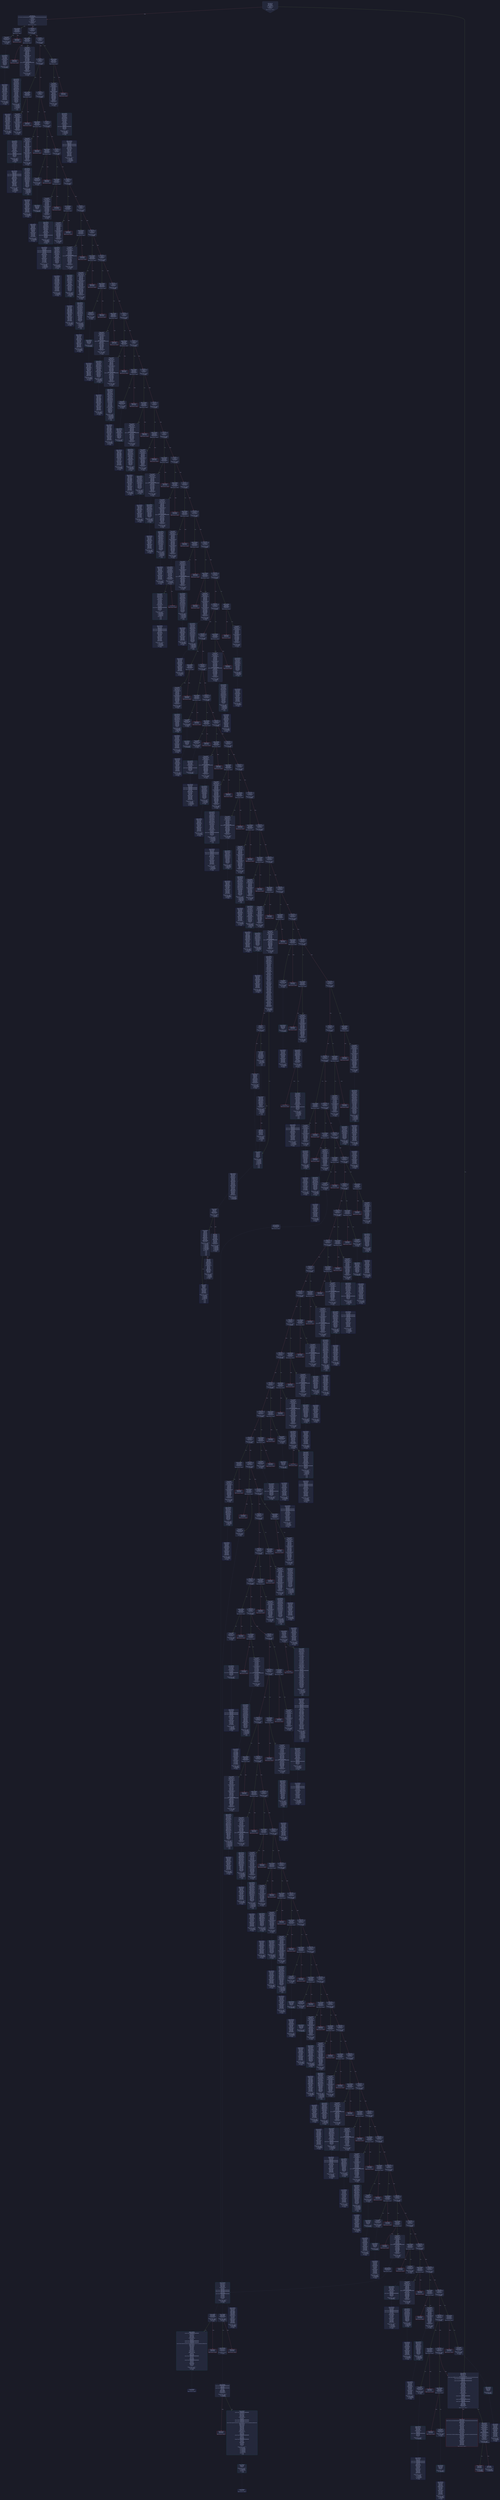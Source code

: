 digraph G {
    node [shape=box, style="filled, rounded", color="#565f89", fontcolor="#c0caf5", fontname="Helvetica", fillcolor="#24283b"];
    edge [color="#414868", fontcolor="#c0caf5", fontname="Helvetica"];
    bgcolor="#1a1b26";
    0 [ label = "[00] PUSH1 80
[02] PUSH1 40
[04] MSTORE
[05] PUSH1 04
[07] CALLDATASIZE
[08] LT
[09] PUSH2 03bc
[0c] JUMPI

Stack size req: 0, sizeΔ: 0
" shape = invhouse]
    1 [ label = "[0d] PUSH1 00
[0f] CALLDATALOAD
[10] PUSH29 0100000000000000000000000000000000000000000000000000000000
[2e] SWAP1
[2f] DIV
[30] PUSH4 ffffffff
[35] AND
[36] DUP1
[37] PUSH4 0422ddf3
[3c] EQ
[3d] PUSH2 0521
[40] JUMPI

Stack size req: 0, sizeΔ: 1
"]
    2 [ label = "[41] DUP1
[42] PUSH4 05bdd0be
[47] EQ
[48] PUSH2 0550
[4b] JUMPI

Stack size req: 1, sizeΔ: 0
Entry->Op usage:
	0->71:EQ:1
"]
    3 [ label = "[4c] DUP1
[4d] PUSH4 099b81ce
[52] EQ
[53] PUSH2 05b5
[56] JUMPI

Stack size req: 1, sizeΔ: 0
Entry->Op usage:
	0->82:EQ:1
"]
    4 [ label = "[57] DUP1
[58] PUSH4 0baaea44
[5d] EQ
[5e] PUSH2 0626
[61] JUMPI

Stack size req: 1, sizeΔ: 0
Entry->Op usage:
	0->93:EQ:1
"]
    5 [ label = "[62] DUP1
[63] PUSH4 0cf9603f
[68] EQ
[69] PUSH2 0693
[6c] JUMPI

Stack size req: 1, sizeΔ: 0
Entry->Op usage:
	0->104:EQ:1
"]
    6 [ label = "[6d] DUP1
[6e] PUSH4 0f6ed86e
[73] EQ
[74] PUSH2 06de
[77] JUMPI

Stack size req: 1, sizeΔ: 0
Entry->Op usage:
	0->115:EQ:1
"]
    7 [ label = "[78] DUP1
[79] PUSH4 102f9713
[7e] EQ
[7f] PUSH2 0709
[82] JUMPI

Stack size req: 1, sizeΔ: 0
Entry->Op usage:
	0->126:EQ:1
"]
    8 [ label = "[83] DUP1
[84] PUSH4 15682a66
[89] EQ
[8a] PUSH2 0776
[8d] JUMPI

Stack size req: 1, sizeΔ: 0
Entry->Op usage:
	0->137:EQ:1
"]
    9 [ label = "[8e] DUP1
[8f] PUSH4 18452cd8
[94] EQ
[95] PUSH2 07bb
[98] JUMPI

Stack size req: 1, sizeΔ: 0
Entry->Op usage:
	0->148:EQ:1
"]
    10 [ label = "[99] DUP1
[9a] PUSH4 19ef6a06
[9f] EQ
[a0] PUSH2 0816
[a3] JUMPI

Stack size req: 1, sizeΔ: 0
Entry->Op usage:
	0->159:EQ:1
"]
    11 [ label = "[a4] DUP1
[a5] PUSH4 1d64873b
[aa] EQ
[ab] PUSH2 0861
[ae] JUMPI

Stack size req: 1, sizeΔ: 0
Entry->Op usage:
	0->170:EQ:1
"]
    12 [ label = "[af] DUP1
[b0] PUSH4 1f5bdf5d
[b5] EQ
[b6] PUSH2 088c
[b9] JUMPI

Stack size req: 1, sizeΔ: 0
Entry->Op usage:
	0->181:EQ:1
"]
    13 [ label = "[ba] DUP1
[bb] PUSH4 1f90c6ed
[c0] EQ
[c1] PUSH2 08e7
[c4] JUMPI

Stack size req: 1, sizeΔ: 0
Entry->Op usage:
	0->192:EQ:1
"]
    14 [ label = "[c5] DUP1
[c6] PUSH4 21423af8
[cb] EQ
[cc] PUSH2 094c
[cf] JUMPI

Stack size req: 1, sizeΔ: 0
Entry->Op usage:
	0->203:EQ:1
"]
    15 [ label = "[d0] DUP1
[d1] PUSH4 24d7806c
[d6] EQ
[d7] PUSH2 097b
[da] JUMPI

Stack size req: 1, sizeΔ: 0
Entry->Op usage:
	0->214:EQ:1
"]
    16 [ label = "[db] DUP1
[dc] PUSH4 28361f57
[e1] EQ
[e2] PUSH2 09d6
[e5] JUMPI

Stack size req: 1, sizeΔ: 0
Entry->Op usage:
	0->225:EQ:1
"]
    17 [ label = "[e6] DUP1
[e7] PUSH4 28b290f9
[ec] EQ
[ed] PUSH2 0a17
[f0] JUMPI

Stack size req: 1, sizeΔ: 0
Entry->Op usage:
	0->236:EQ:1
"]
    18 [ label = "[f1] DUP1
[f2] PUSH4 2c6c1c41
[f7] EQ
[f8] PUSH2 0a6e
[fb] JUMPI

Stack size req: 1, sizeΔ: 0
Entry->Op usage:
	0->247:EQ:1
"]
    19 [ label = "[fc] DUP1
[fd] PUSH4 2c7a3dae
[0102] EQ
[0103] PUSH2 0acf
[0106] JUMPI

Stack size req: 1, sizeΔ: 0
Entry->Op usage:
	0->258:EQ:1
"]
    20 [ label = "[0107] DUP1
[0108] PUSH4 33f9c388
[010d] EQ
[010e] PUSH2 0b46
[0111] JUMPI

Stack size req: 1, sizeΔ: 0
Entry->Op usage:
	0->269:EQ:1
"]
    21 [ label = "[0112] DUP1
[0113] PUSH4 3a173505
[0118] EQ
[0119] PUSH2 0ba7
[011c] JUMPI

Stack size req: 1, sizeΔ: 0
Entry->Op usage:
	0->280:EQ:1
"]
    22 [ label = "[011d] DUP1
[011e] PUSH4 3c6dd013
[0123] EQ
[0124] PUSH2 0bf2
[0127] JUMPI

Stack size req: 1, sizeΔ: 0
Entry->Op usage:
	0->291:EQ:1
"]
    23 [ label = "[0128] DUP1
[0129] PUSH4 3ca4c183
[012e] EQ
[012f] PUSH2 0c33
[0132] JUMPI

Stack size req: 1, sizeΔ: 0
Entry->Op usage:
	0->302:EQ:1
"]
    24 [ label = "[0133] DUP1
[0134] PUSH4 3d0d1a79
[0139] EQ
[013a] PUSH2 0c94
[013d] JUMPI

Stack size req: 1, sizeΔ: 0
Entry->Op usage:
	0->313:EQ:1
"]
    25 [ label = "[013e] DUP1
[013f] PUSH4 3dc3c377
[0144] EQ
[0145] PUSH2 0cd5
[0148] JUMPI

Stack size req: 1, sizeΔ: 0
Entry->Op usage:
	0->324:EQ:1
"]
    26 [ label = "[0149] DUP1
[014a] PUSH4 411b007e
[014f] EQ
[0150] PUSH2 0d00
[0153] JUMPI

Stack size req: 1, sizeΔ: 0
Entry->Op usage:
	0->335:EQ:1
"]
    27 [ label = "[0154] DUP1
[0155] PUSH4 41c5464e
[015a] EQ
[015b] PUSH2 0d57
[015e] JUMPI

Stack size req: 1, sizeΔ: 0
Entry->Op usage:
	0->346:EQ:1
"]
    28 [ label = "[015f] DUP1
[0160] PUSH4 42e453ec
[0165] EQ
[0166] PUSH2 0dae
[0169] JUMPI

Stack size req: 1, sizeΔ: 0
Entry->Op usage:
	0->357:EQ:1
"]
    29 [ label = "[016a] DUP1
[016b] PUSH4 4a7f6f2f
[0170] EQ
[0171] PUSH2 0e25
[0174] JUMPI

Stack size req: 1, sizeΔ: 0
Entry->Op usage:
	0->368:EQ:1
"]
    30 [ label = "[0175] DUP1
[0176] PUSH4 4b39173d
[017b] EQ
[017c] PUSH2 0e7c
[017f] JUMPI

Stack size req: 1, sizeΔ: 0
Entry->Op usage:
	0->379:EQ:1
"]
    31 [ label = "[0180] DUP1
[0181] PUSH4 4c438ad7
[0186] EQ
[0187] PUSH2 0ec7
[018a] JUMPI

Stack size req: 1, sizeΔ: 0
Entry->Op usage:
	0->390:EQ:1
"]
    32 [ label = "[018b] DUP1
[018c] PUSH4 4c78e401
[0191] EQ
[0192] PUSH2 0f0c
[0195] JUMPI

Stack size req: 1, sizeΔ: 0
Entry->Op usage:
	0->401:EQ:1
"]
    33 [ label = "[0196] DUP1
[0197] PUSH4 5bfcdb27
[019c] EQ
[019d] PUSH2 0f4d
[01a0] JUMPI

Stack size req: 1, sizeΔ: 0
Entry->Op usage:
	0->412:EQ:1
"]
    34 [ label = "[01a1] DUP1
[01a2] PUSH4 5c25fd13
[01a7] EQ
[01a8] PUSH2 1009
[01ab] JUMPI

Stack size req: 1, sizeΔ: 0
Entry->Op usage:
	0->423:EQ:1
"]
    35 [ label = "[01ac] DUP1
[01ad] PUSH4 5d63ebb2
[01b2] EQ
[01b3] PUSH2 1034
[01b6] JUMPI

Stack size req: 1, sizeΔ: 0
Entry->Op usage:
	0->434:EQ:1
"]
    36 [ label = "[01b7] DUP1
[01b8] PUSH4 5f5d554c
[01bd] EQ
[01be] PUSH2 10ab
[01c1] JUMPI

Stack size req: 1, sizeΔ: 0
Entry->Op usage:
	0->445:EQ:1
"]
    37 [ label = "[01c2] DUP1
[01c3] PUSH4 62566556
[01c8] EQ
[01c9] PUSH2 10fa
[01cc] JUMPI

Stack size req: 1, sizeΔ: 0
Entry->Op usage:
	0->456:EQ:1
"]
    38 [ label = "[01cd] DUP1
[01ce] PUSH4 628a71a3
[01d3] EQ
[01d4] PUSH2 113b
[01d7] JUMPI

Stack size req: 1, sizeΔ: 0
Entry->Op usage:
	0->467:EQ:1
"]
    39 [ label = "[01d8] DUP1
[01d9] PUSH4 6f17eb42
[01de] EQ
[01df] PUSH2 117c
[01e2] JUMPI

Stack size req: 1, sizeΔ: 0
Entry->Op usage:
	0->478:EQ:1
"]
    40 [ label = "[01e3] DUP1
[01e4] PUSH4 715018a6
[01e9] EQ
[01ea] PUSH2 11bd
[01ed] JUMPI

Stack size req: 1, sizeΔ: 0
Entry->Op usage:
	0->489:EQ:1
"]
    41 [ label = "[01ee] DUP1
[01ef] PUSH4 73a9ee26
[01f4] EQ
[01f5] PUSH2 11d4
[01f8] JUMPI

Stack size req: 1, sizeΔ: 0
Entry->Op usage:
	0->500:EQ:1
"]
    42 [ label = "[01f9] DUP1
[01fa] PUSH4 76f5d96a
[01ff] EQ
[0200] PUSH2 1215
[0203] JUMPI

Stack size req: 1, sizeΔ: 0
Entry->Op usage:
	0->511:EQ:1
"]
    43 [ label = "[0204] DUP1
[0205] PUSH4 79ecf376
[020a] EQ
[020b] PUSH2 1244
[020e] JUMPI

Stack size req: 1, sizeΔ: 0
Entry->Op usage:
	0->522:EQ:1
"]
    44 [ label = "[020f] DUP1
[0210] PUSH4 7e1e175c
[0215] EQ
[0216] PUSH2 12b1
[0219] JUMPI

Stack size req: 1, sizeΔ: 0
Entry->Op usage:
	0->533:EQ:1
"]
    45 [ label = "[021a] DUP1
[021b] PUSH4 82e0a5d7
[0220] EQ
[0221] PUSH2 130c
[0224] JUMPI

Stack size req: 1, sizeΔ: 0
Entry->Op usage:
	0->544:EQ:1
"]
    46 [ label = "[0225] DUP1
[0226] PUSH4 846c4c37
[022b] EQ
[022c] PUSH2 1371
[022f] JUMPI

Stack size req: 1, sizeΔ: 0
Entry->Op usage:
	0->555:EQ:1
"]
    47 [ label = "[0230] DUP1
[0231] PUSH4 8500b7b7
[0236] EQ
[0237] PUSH2 13c8
[023a] JUMPI

Stack size req: 1, sizeΔ: 0
Entry->Op usage:
	0->566:EQ:1
"]
    48 [ label = "[023b] DUP1
[023c] PUSH4 87982ac3
[0241] EQ
[0242] PUSH2 141f
[0245] JUMPI

Stack size req: 1, sizeΔ: 0
Entry->Op usage:
	0->577:EQ:1
"]
    49 [ label = "[0246] DUP1
[0247] PUSH4 8a19c8bc
[024c] EQ
[024d] PUSH2 14ac
[0250] JUMPI

Stack size req: 1, sizeΔ: 0
Entry->Op usage:
	0->588:EQ:1
"]
    50 [ label = "[0251] DUP1
[0252] PUSH4 8da5cb5b
[0257] EQ
[0258] PUSH2 14d7
[025b] JUMPI

Stack size req: 1, sizeΔ: 0
Entry->Op usage:
	0->599:EQ:1
"]
    51 [ label = "[025c] DUP1
[025d] PUSH4 8e2df39c
[0262] EQ
[0263] PUSH2 152e
[0266] JUMPI

Stack size req: 1, sizeΔ: 0
Entry->Op usage:
	0->610:EQ:1
"]
    52 [ label = "[0267] DUP1
[0268] PUSH4 8f32d59b
[026d] EQ
[026e] PUSH2 156f
[0271] JUMPI

Stack size req: 1, sizeΔ: 0
Entry->Op usage:
	0->621:EQ:1
"]
    53 [ label = "[0272] DUP1
[0273] PUSH4 8f63b7e5
[0278] EQ
[0279] PUSH2 159e
[027c] JUMPI

Stack size req: 1, sizeΔ: 0
Entry->Op usage:
	0->632:EQ:1
"]
    54 [ label = "[027d] DUP1
[027e] PUSH4 a3120724
[0283] EQ
[0284] PUSH2 15e9
[0287] JUMPI

Stack size req: 1, sizeΔ: 0
Entry->Op usage:
	0->643:EQ:1
"]
    55 [ label = "[0288] DUP1
[0289] PUSH4 a888c2cd
[028e] EQ
[028f] PUSH2 1634
[0292] JUMPI

Stack size req: 1, sizeΔ: 0
Entry->Op usage:
	0->654:EQ:1
"]
    56 [ label = "[0293] DUP1
[0294] PUSH4 a977e168
[0299] EQ
[029a] PUSH2 16ba
[029d] JUMPI

Stack size req: 1, sizeΔ: 0
Entry->Op usage:
	0->665:EQ:1
"]
    57 [ label = "[029e] DUP1
[029f] PUSH4 ab24c7d2
[02a4] EQ
[02a5] PUSH2 1711
[02a8] JUMPI

Stack size req: 1, sizeΔ: 0
Entry->Op usage:
	0->676:EQ:1
"]
    58 [ label = "[02a9] DUP1
[02aa] PUSH4 ae55ce82
[02af] EQ
[02b0] PUSH2 1776
[02b3] JUMPI

Stack size req: 1, sizeΔ: 0
Entry->Op usage:
	0->687:EQ:1
"]
    59 [ label = "[02b4] DUP1
[02b5] PUSH4 b0ff59d2
[02ba] EQ
[02bb] PUSH2 17e3
[02be] JUMPI

Stack size req: 1, sizeΔ: 0
Entry->Op usage:
	0->698:EQ:1
"]
    60 [ label = "[02bf] DUP1
[02c0] PUSH4 b1a3883c
[02c5] EQ
[02c6] PUSH2 1844
[02c9] JUMPI

Stack size req: 1, sizeΔ: 0
Entry->Op usage:
	0->709:EQ:1
"]
    61 [ label = "[02ca] DUP1
[02cb] PUSH4 b60cbeb6
[02d0] EQ
[02d1] PUSH2 18af
[02d4] JUMPI

Stack size req: 1, sizeΔ: 0
Entry->Op usage:
	0->720:EQ:1
"]
    62 [ label = "[02d5] DUP1
[02d6] PUSH4 b8232d5d
[02db] EQ
[02dc] PUSH2 1910
[02df] JUMPI

Stack size req: 1, sizeΔ: 0
Entry->Op usage:
	0->731:EQ:1
"]
    63 [ label = "[02e0] DUP1
[02e1] PUSH4 be7d6226
[02e6] EQ
[02e7] PUSH2 195b
[02ea] JUMPI

Stack size req: 1, sizeΔ: 0
Entry->Op usage:
	0->742:EQ:1
"]
    64 [ label = "[02eb] DUP1
[02ec] PUSH4 c64a2e56
[02f1] EQ
[02f2] PUSH2 199c
[02f5] JUMPI

Stack size req: 1, sizeΔ: 0
Entry->Op usage:
	0->753:EQ:1
"]
    65 [ label = "[02f6] DUP1
[02f7] PUSH4 c957387b
[02fc] EQ
[02fd] PUSH2 19dd
[0300] JUMPI

Stack size req: 1, sizeΔ: 0
Entry->Op usage:
	0->764:EQ:1
"]
    66 [ label = "[0301] DUP1
[0302] PUSH4 c97d230f
[0307] EQ
[0308] PUSH2 1a28
[030b] JUMPI

Stack size req: 1, sizeΔ: 0
Entry->Op usage:
	0->775:EQ:1
"]
    67 [ label = "[030c] DUP1
[030d] PUSH4 c9f8234f
[0312] EQ
[0313] PUSH2 1a53
[0316] JUMPI

Stack size req: 1, sizeΔ: 0
Entry->Op usage:
	0->786:EQ:1
"]
    68 [ label = "[0317] DUP1
[0318] PUSH4 d4526e68
[031d] EQ
[031e] PUSH2 1a7e
[0321] JUMPI

Stack size req: 1, sizeΔ: 0
Entry->Op usage:
	0->797:EQ:1
"]
    69 [ label = "[0322] DUP1
[0323] PUSH4 d5de47c7
[0328] EQ
[0329] PUSH2 1ac7
[032c] JUMPI

Stack size req: 1, sizeΔ: 0
Entry->Op usage:
	0->808:EQ:1
"]
    70 [ label = "[032d] DUP1
[032e] PUSH4 da68b121
[0333] EQ
[0334] PUSH2 1b12
[0337] JUMPI

Stack size req: 1, sizeΔ: 0
Entry->Op usage:
	0->819:EQ:1
"]
    71 [ label = "[0338] DUP1
[0339] PUSH4 deaf0fa1
[033e] EQ
[033f] PUSH2 1b57
[0342] JUMPI

Stack size req: 1, sizeΔ: 0
Entry->Op usage:
	0->830:EQ:1
"]
    72 [ label = "[0343] DUP1
[0344] PUSH4 e01a7739
[0349] EQ
[034a] PUSH2 1bda
[034d] JUMPI

Stack size req: 1, sizeΔ: 0
Entry->Op usage:
	0->841:EQ:1
"]
    73 [ label = "[034e] DUP1
[034f] PUSH4 eaf1c910
[0354] EQ
[0355] PUSH2 1c31
[0358] JUMPI

Stack size req: 1, sizeΔ: 0
Entry->Op usage:
	0->852:EQ:1
"]
    74 [ label = "[0359] DUP1
[035a] PUSH4 eef565da
[035f] EQ
[0360] PUSH2 1c92
[0363] JUMPI

Stack size req: 1, sizeΔ: 0
Entry->Op usage:
	0->863:EQ:1
"]
    75 [ label = "[0364] DUP1
[0365] PUSH4 f120dba1
[036a] EQ
[036b] PUSH2 1cbd
[036e] JUMPI

Stack size req: 1, sizeΔ: 0
Entry->Op usage:
	0->874:EQ:1
"]
    76 [ label = "[036f] DUP1
[0370] PUSH4 f2fde38b
[0375] EQ
[0376] PUSH2 1ce8
[0379] JUMPI

Stack size req: 1, sizeΔ: 0
Entry->Op usage:
	0->885:EQ:1
"]
    77 [ label = "[037a] DUP1
[037b] PUSH4 f30d53c5
[0380] EQ
[0381] PUSH2 1d2b
[0384] JUMPI

Stack size req: 1, sizeΔ: 0
Entry->Op usage:
	0->896:EQ:1
"]
    78 [ label = "[0385] DUP1
[0386] PUSH4 f3f43703
[038b] EQ
[038c] PUSH2 1d82
[038f] JUMPI

Stack size req: 1, sizeΔ: 0
Entry->Op usage:
	0->907:EQ:1
"]
    79 [ label = "[0390] DUP1
[0391] PUSH4 f49916f5
[0396] EQ
[0397] PUSH2 1dd9
[039a] JUMPI

Stack size req: 1, sizeΔ: 0
Entry->Op usage:
	0->918:EQ:1
"]
    80 [ label = "[039b] DUP1
[039c] PUSH4 f5f95b3b
[03a1] EQ
[03a2] PUSH2 1e1a
[03a5] JUMPI

Stack size req: 1, sizeΔ: 0
Entry->Op usage:
	0->929:EQ:1
"]
    81 [ label = "[03a6] DUP1
[03a7] PUSH4 f616df5a
[03ac] EQ
[03ad] PUSH2 1e45
[03b0] JUMPI

Stack size req: 1, sizeΔ: 0
Entry->Op usage:
	0->940:EQ:1
"]
    82 [ label = "[03b1] DUP1
[03b2] PUSH4 fea11fe3
[03b7] EQ
[03b8] PUSH2 1e9c
[03bb] JUMPI

Stack size req: 1, sizeΔ: 0
Entry->Op usage:
	0->951:EQ:1
"]
    83 [ label = "[03bc] JUMPDEST
[03bd] PUSH1 00
[03bf] PUSH1 01
[03c1] PUSH1 00
[03c3] DUP1
[03c4] CALLDATALOAD
[03c5] PUSH32 ffffffff00000000000000000000000000000000000000000000000000000000
[03e6] AND
[03e7] PUSH28 ffffffffffffffffffffffffffffffffffffffffffffffffffffffff
[0404] NOT
[0405] AND
[0406] PUSH28 ffffffffffffffffffffffffffffffffffffffffffffffffffffffff
[0423] NOT
[0424] AND
[0425] DUP2
[0426] MSTORE
[0427] PUSH1 20
[0429] ADD
[042a] SWAP1
[042b] DUP2
[042c] MSTORE
[042d] PUSH1 20
[042f] ADD
[0430] PUSH1 00
[0432] SHA3
[0433] PUSH1 00
[0435] SWAP1
[0436] SLOAD
[0437] SWAP1
[0438] PUSH2 0100
[043b] EXP
[043c] SWAP1
[043d] DIV
[043e] PUSH20 ffffffffffffffffffffffffffffffffffffffff
[0453] AND
[0454] SWAP1
[0455] POP
[0456] PUSH1 00
[0458] PUSH20 ffffffffffffffffffffffffffffffffffffffff
[046d] AND
[046e] DUP2
[046f] PUSH20 ffffffffffffffffffffffffffffffffffffffff
[0484] AND
[0485] EQ
[0486] ISZERO
[0487] ISZERO
[0488] ISZERO
[0489] PUSH2 04fa
[048c] JUMPI

Stack size req: 0, sizeΔ: 1
"]
    84 [ label = "[048d] PUSH1 40
[048f] MLOAD
[0490] PUSH32 08c379a000000000000000000000000000000000000000000000000000000000
[04b1] DUP2
[04b2] MSTORE
[04b3] PUSH1 04
[04b5] ADD
[04b6] DUP1
[04b7] DUP1
[04b8] PUSH1 20
[04ba] ADD
[04bb] DUP3
[04bc] DUP2
[04bd] SUB
[04be] DUP3
[04bf] MSTORE
[04c0] PUSH1 18
[04c2] DUP2
[04c3] MSTORE
[04c4] PUSH1 20
[04c6] ADD
[04c7] DUP1
[04c8] PUSH32 46756e6374696f6e20646f6573206e6f742065786973742e0000000000000000
[04e9] DUP2
[04ea] MSTORE
[04eb] POP
[04ec] PUSH1 20
[04ee] ADD
[04ef] SWAP2
[04f0] POP
[04f1] POP
[04f2] PUSH1 40
[04f4] MLOAD
[04f5] DUP1
[04f6] SWAP2
[04f7] SUB
[04f8] SWAP1
[04f9] REVERT

Stack size req: 0, sizeΔ: 0
" color = "red"]
    85 [ label = "[04fa] JUMPDEST
[04fb] PUSH1 40
[04fd] MLOAD
[04fe] CALLDATASIZE
[04ff] PUSH1 00
[0501] DUP3
[0502] CALLDATACOPY
[0503] PUSH1 00
[0505] DUP1
[0506] CALLDATASIZE
[0507] DUP4
[0508] DUP6
[0509] GAS
[050a] DELEGATECALL
[050b] RETURNDATASIZE
[050c] DUP1
[050d] PUSH1 00
[050f] DUP5
[0510] RETURNDATACOPY
[0511] DUP2
[0512] PUSH1 00
[0514] DUP2
[0515] EQ
[0516] PUSH2 051d
[0519] JUMPI

Stack size req: 1, sizeΔ: 4
Entry->Op usage:
	0->1290:DELEGATECALL:1
"]
    86 [ label = "[051a] DUP2
[051b] DUP5
[051c] RETURN

Stack size req: 4, sizeΔ: 0
Entry->Op usage:
	1->1308:RETURN:1
	3->1308:RETURN:0
" color = "darkblue"]
    87 [ label = "[051d] JUMPDEST
[051e] DUP2
[051f] DUP5
[0520] REVERT

Stack size req: 4, sizeΔ: 0
Entry->Op usage:
	1->1312:REVERT:1
	3->1312:REVERT:0
" color = "red"]
    88 [ label = "[0521] JUMPDEST
[0522] CALLVALUE
[0523] DUP1
[0524] ISZERO
[0525] PUSH2 052d
[0528] JUMPI

Stack size req: 0, sizeΔ: 1
"]
    89 [ label = "[0529] PUSH1 00
[052b] DUP1
[052c] REVERT

Stack size req: 0, sizeΔ: 0
" color = "red"]
    90 [ label = "[052d] JUMPDEST
[052e] POP
[052f] PUSH2 0536
[0532] PUSH2 1ec7
[0535] JUMP

Stack size req: 1, sizeΔ: 0
Entry->Op usage:
	0->1326:POP:0
Entry->Exit:
	0->😵
"]
    91 [ label = "[0536] JUMPDEST
[0537] PUSH1 40
[0539] MLOAD
[053a] DUP1
[053b] DUP3
[053c] ISZERO
[053d] ISZERO
[053e] ISZERO
[053f] ISZERO
[0540] DUP2
[0541] MSTORE
[0542] PUSH1 20
[0544] ADD
[0545] SWAP2
[0546] POP
[0547] POP
[0548] PUSH1 40
[054a] MLOAD
[054b] DUP1
[054c] SWAP2
[054d] SUB
[054e] SWAP1
[054f] RETURN

Stack size req: 1, sizeΔ: -1
Entry->Op usage:
	0->1340:ISZERO:0
	0->1350:POP:0
Entry->Exit:
	0->😵
" color = "darkblue"]
    92 [ label = "[0550] JUMPDEST
[0551] CALLVALUE
[0552] DUP1
[0553] ISZERO
[0554] PUSH2 055c
[0557] JUMPI

Stack size req: 0, sizeΔ: 1
"]
    93 [ label = "[0558] PUSH1 00
[055a] DUP1
[055b] REVERT

Stack size req: 0, sizeΔ: 0
" color = "red"]
    94 [ label = "[055c] JUMPDEST
[055d] POP
[055e] PUSH2 059b
[0561] PUSH1 04
[0563] DUP1
[0564] CALLDATASIZE
[0565] SUB
[0566] DUP2
[0567] ADD
[0568] SWAP1
[0569] DUP1
[056a] DUP1
[056b] CALLDATALOAD
[056c] SWAP1
[056d] PUSH1 20
[056f] ADD
[0570] SWAP1
[0571] SWAP3
[0572] SWAP2
[0573] SWAP1
[0574] DUP1
[0575] CALLDATALOAD
[0576] PUSH20 ffffffffffffffffffffffffffffffffffffffff
[058b] AND
[058c] SWAP1
[058d] PUSH1 20
[058f] ADD
[0590] SWAP1
[0591] SWAP3
[0592] SWAP2
[0593] SWAP1
[0594] POP
[0595] POP
[0596] POP
[0597] PUSH2 1eda
[059a] JUMP

Stack size req: 1, sizeΔ: 2
Entry->Op usage:
	0->1373:POP:0
Entry->Exit:
	0->😵
"]
    95 [ label = "[059b] JUMPDEST
[059c] PUSH1 40
[059e] MLOAD
[059f] DUP1
[05a0] DUP3
[05a1] ISZERO
[05a2] ISZERO
[05a3] ISZERO
[05a4] ISZERO
[05a5] DUP2
[05a6] MSTORE
[05a7] PUSH1 20
[05a9] ADD
[05aa] SWAP2
[05ab] POP
[05ac] POP
[05ad] PUSH1 40
[05af] MLOAD
[05b0] DUP1
[05b1] SWAP2
[05b2] SUB
[05b3] SWAP1
[05b4] RETURN

Stack size req: 1, sizeΔ: -1
Entry->Op usage:
	0->1441:ISZERO:0
	0->1451:POP:0
Entry->Exit:
	0->😵
" color = "darkblue"]
    96 [ label = "[05b5] JUMPDEST
[05b6] CALLVALUE
[05b7] DUP1
[05b8] ISZERO
[05b9] PUSH2 05c1
[05bc] JUMPI

Stack size req: 0, sizeΔ: 1
"]
    97 [ label = "[05bd] PUSH1 00
[05bf] DUP1
[05c0] REVERT

Stack size req: 0, sizeΔ: 0
" color = "red"]
    98 [ label = "[05c1] JUMPDEST
[05c2] POP
[05c3] PUSH2 05e4
[05c6] PUSH1 04
[05c8] DUP1
[05c9] CALLDATASIZE
[05ca] SUB
[05cb] DUP2
[05cc] ADD
[05cd] SWAP1
[05ce] DUP1
[05cf] DUP1
[05d0] CALLDATALOAD
[05d1] PUSH1 00
[05d3] NOT
[05d4] AND
[05d5] SWAP1
[05d6] PUSH1 20
[05d8] ADD
[05d9] SWAP1
[05da] SWAP3
[05db] SWAP2
[05dc] SWAP1
[05dd] POP
[05de] POP
[05df] POP
[05e0] PUSH2 1f09
[05e3] JUMP

Stack size req: 1, sizeΔ: 1
Entry->Op usage:
	0->1474:POP:0
Entry->Exit:
	0->😵
"]
    99 [ label = "[05e4] JUMPDEST
[05e5] PUSH1 40
[05e7] MLOAD
[05e8] DUP1
[05e9] DUP3
[05ea] PUSH20 ffffffffffffffffffffffffffffffffffffffff
[05ff] AND
[0600] PUSH20 ffffffffffffffffffffffffffffffffffffffff
[0615] AND
[0616] DUP2
[0617] MSTORE
[0618] PUSH1 20
[061a] ADD
[061b] SWAP2
[061c] POP
[061d] POP
[061e] PUSH1 40
[0620] MLOAD
[0621] DUP1
[0622] SWAP2
[0623] SUB
[0624] SWAP1
[0625] RETURN

Stack size req: 1, sizeΔ: -1
Entry->Op usage:
	0->1535:AND:1
	0->1557:AND:1
	0->1559:MSTORE:1
	0->1564:POP:0
Entry->Exit:
	0->😵
" color = "darkblue"]
    100 [ label = "[0626] JUMPDEST
[0627] CALLVALUE
[0628] DUP1
[0629] ISZERO
[062a] PUSH2 0632
[062d] JUMPI

Stack size req: 0, sizeΔ: 1
"]
    101 [ label = "[062e] PUSH1 00
[0630] DUP1
[0631] REVERT

Stack size req: 0, sizeΔ: 0
" color = "red"]
    102 [ label = "[0632] JUMPDEST
[0633] POP
[0634] PUSH2 0651
[0637] PUSH1 04
[0639] DUP1
[063a] CALLDATASIZE
[063b] SUB
[063c] DUP2
[063d] ADD
[063e] SWAP1
[063f] DUP1
[0640] DUP1
[0641] CALLDATALOAD
[0642] SWAP1
[0643] PUSH1 20
[0645] ADD
[0646] SWAP1
[0647] SWAP3
[0648] SWAP2
[0649] SWAP1
[064a] POP
[064b] POP
[064c] POP
[064d] PUSH2 1f3c
[0650] JUMP

Stack size req: 1, sizeΔ: 1
Entry->Op usage:
	0->1587:POP:0
Entry->Exit:
	0->😵
"]
    103 [ label = "[0651] JUMPDEST
[0652] PUSH1 40
[0654] MLOAD
[0655] DUP1
[0656] DUP3
[0657] PUSH20 ffffffffffffffffffffffffffffffffffffffff
[066c] AND
[066d] PUSH20 ffffffffffffffffffffffffffffffffffffffff
[0682] AND
[0683] DUP2
[0684] MSTORE
[0685] PUSH1 20
[0687] ADD
[0688] SWAP2
[0689] POP
[068a] POP
[068b] PUSH1 40
[068d] MLOAD
[068e] DUP1
[068f] SWAP2
[0690] SUB
[0691] SWAP1
[0692] RETURN

Stack size req: 1, sizeΔ: -1
Entry->Op usage:
	0->1644:AND:1
	0->1666:AND:1
	0->1668:MSTORE:1
	0->1673:POP:0
Entry->Exit:
	0->😵
" color = "darkblue"]
    104 [ label = "[0693] JUMPDEST
[0694] CALLVALUE
[0695] DUP1
[0696] ISZERO
[0697] PUSH2 069f
[069a] JUMPI

Stack size req: 0, sizeΔ: 1
"]
    105 [ label = "[069b] PUSH1 00
[069d] DUP1
[069e] REVERT

Stack size req: 0, sizeΔ: 0
" color = "red"]
    106 [ label = "[069f] JUMPDEST
[06a0] POP
[06a1] PUSH2 06c8
[06a4] PUSH1 04
[06a6] DUP1
[06a7] CALLDATASIZE
[06a8] SUB
[06a9] DUP2
[06aa] ADD
[06ab] SWAP1
[06ac] DUP1
[06ad] DUP1
[06ae] CALLDATALOAD
[06af] SWAP1
[06b0] PUSH1 20
[06b2] ADD
[06b3] SWAP1
[06b4] SWAP3
[06b5] SWAP2
[06b6] SWAP1
[06b7] DUP1
[06b8] CALLDATALOAD
[06b9] SWAP1
[06ba] PUSH1 20
[06bc] ADD
[06bd] SWAP1
[06be] SWAP3
[06bf] SWAP2
[06c0] SWAP1
[06c1] POP
[06c2] POP
[06c3] POP
[06c4] PUSH2 1f6f
[06c7] JUMP

Stack size req: 1, sizeΔ: 2
Entry->Op usage:
	0->1696:POP:0
Entry->Exit:
	0->😵
"]
    107 [ label = "[06c8] JUMPDEST
[06c9] PUSH1 40
[06cb] MLOAD
[06cc] DUP1
[06cd] DUP3
[06ce] DUP2
[06cf] MSTORE
[06d0] PUSH1 20
[06d2] ADD
[06d3] SWAP2
[06d4] POP
[06d5] POP
[06d6] PUSH1 40
[06d8] MLOAD
[06d9] DUP1
[06da] SWAP2
[06db] SUB
[06dc] SWAP1
[06dd] RETURN

Stack size req: 1, sizeΔ: -1
Entry->Op usage:
	0->1743:MSTORE:1
	0->1748:POP:0
Entry->Exit:
	0->😵
" color = "darkblue"]
    108 [ label = "[06de] JUMPDEST
[06df] CALLVALUE
[06e0] DUP1
[06e1] ISZERO
[06e2] PUSH2 06ea
[06e5] JUMPI

Stack size req: 0, sizeΔ: 1
"]
    109 [ label = "[06e6] PUSH1 00
[06e8] DUP1
[06e9] REVERT

Stack size req: 0, sizeΔ: 0
" color = "red"]
    110 [ label = "[06ea] JUMPDEST
[06eb] POP
[06ec] PUSH2 06f3
[06ef] PUSH2 1f94
[06f2] JUMP

Stack size req: 1, sizeΔ: 0
Entry->Op usage:
	0->1771:POP:0
Entry->Exit:
	0->😵
"]
    111 [ label = "[06f3] JUMPDEST
[06f4] PUSH1 40
[06f6] MLOAD
[06f7] DUP1
[06f8] DUP3
[06f9] DUP2
[06fa] MSTORE
[06fb] PUSH1 20
[06fd] ADD
[06fe] SWAP2
[06ff] POP
[0700] POP
[0701] PUSH1 40
[0703] MLOAD
[0704] DUP1
[0705] SWAP2
[0706] SUB
[0707] SWAP1
[0708] RETURN

Stack size req: 1, sizeΔ: -1
Entry->Op usage:
	0->1786:MSTORE:1
	0->1791:POP:0
Entry->Exit:
	0->😵
" color = "darkblue"]
    112 [ label = "[0709] JUMPDEST
[070a] CALLVALUE
[070b] DUP1
[070c] ISZERO
[070d] PUSH2 0715
[0710] JUMPI

Stack size req: 0, sizeΔ: 1
"]
    113 [ label = "[0711] PUSH1 00
[0713] DUP1
[0714] REVERT

Stack size req: 0, sizeΔ: 0
" color = "red"]
    114 [ label = "[0715] JUMPDEST
[0716] POP
[0717] PUSH2 0734
[071a] PUSH1 04
[071c] DUP1
[071d] CALLDATASIZE
[071e] SUB
[071f] DUP2
[0720] ADD
[0721] SWAP1
[0722] DUP1
[0723] DUP1
[0724] CALLDATALOAD
[0725] SWAP1
[0726] PUSH1 20
[0728] ADD
[0729] SWAP1
[072a] SWAP3
[072b] SWAP2
[072c] SWAP1
[072d] POP
[072e] POP
[072f] POP
[0730] PUSH2 1f9a
[0733] JUMP

Stack size req: 1, sizeΔ: 1
Entry->Op usage:
	0->1814:POP:0
Entry->Exit:
	0->😵
"]
    115 [ label = "[0734] JUMPDEST
[0735] PUSH1 40
[0737] MLOAD
[0738] DUP1
[0739] DUP3
[073a] PUSH20 ffffffffffffffffffffffffffffffffffffffff
[074f] AND
[0750] PUSH20 ffffffffffffffffffffffffffffffffffffffff
[0765] AND
[0766] DUP2
[0767] MSTORE
[0768] PUSH1 20
[076a] ADD
[076b] SWAP2
[076c] POP
[076d] POP
[076e] PUSH1 40
[0770] MLOAD
[0771] DUP1
[0772] SWAP2
[0773] SUB
[0774] SWAP1
[0775] RETURN

Stack size req: 1, sizeΔ: -1
Entry->Op usage:
	0->1871:AND:1
	0->1893:AND:1
	0->1895:MSTORE:1
	0->1900:POP:0
Entry->Exit:
	0->😵
" color = "darkblue"]
    116 [ label = "[0776] JUMPDEST
[0777] CALLVALUE
[0778] DUP1
[0779] ISZERO
[077a] PUSH2 0782
[077d] JUMPI

Stack size req: 0, sizeΔ: 1
"]
    117 [ label = "[077e] PUSH1 00
[0780] DUP1
[0781] REVERT

Stack size req: 0, sizeΔ: 0
" color = "red"]
    118 [ label = "[0782] JUMPDEST
[0783] POP
[0784] PUSH2 07a1
[0787] PUSH1 04
[0789] DUP1
[078a] CALLDATASIZE
[078b] SUB
[078c] DUP2
[078d] ADD
[078e] SWAP1
[078f] DUP1
[0790] DUP1
[0791] CALLDATALOAD
[0792] SWAP1
[0793] PUSH1 20
[0795] ADD
[0796] SWAP1
[0797] SWAP3
[0798] SWAP2
[0799] SWAP1
[079a] POP
[079b] POP
[079c] POP
[079d] PUSH2 1fcd
[07a0] JUMP

Stack size req: 1, sizeΔ: 1
Entry->Op usage:
	0->1923:POP:0
Entry->Exit:
	0->😵
"]
    119 [ label = "[07a1] JUMPDEST
[07a2] PUSH1 40
[07a4] MLOAD
[07a5] DUP1
[07a6] DUP3
[07a7] ISZERO
[07a8] ISZERO
[07a9] ISZERO
[07aa] ISZERO
[07ab] DUP2
[07ac] MSTORE
[07ad] PUSH1 20
[07af] ADD
[07b0] SWAP2
[07b1] POP
[07b2] POP
[07b3] PUSH1 40
[07b5] MLOAD
[07b6] DUP1
[07b7] SWAP2
[07b8] SUB
[07b9] SWAP1
[07ba] RETURN

Stack size req: 1, sizeΔ: -1
Entry->Op usage:
	0->1959:ISZERO:0
	0->1969:POP:0
Entry->Exit:
	0->😵
" color = "darkblue"]
    120 [ label = "[07bb] JUMPDEST
[07bc] CALLVALUE
[07bd] DUP1
[07be] ISZERO
[07bf] PUSH2 07c7
[07c2] JUMPI

Stack size req: 0, sizeΔ: 1
"]
    121 [ label = "[07c3] PUSH1 00
[07c5] DUP1
[07c6] REVERT

Stack size req: 0, sizeΔ: 0
" color = "red"]
    122 [ label = "[07c7] JUMPDEST
[07c8] POP
[07c9] PUSH2 07fc
[07cc] PUSH1 04
[07ce] DUP1
[07cf] CALLDATASIZE
[07d0] SUB
[07d1] DUP2
[07d2] ADD
[07d3] SWAP1
[07d4] DUP1
[07d5] DUP1
[07d6] CALLDATALOAD
[07d7] PUSH20 ffffffffffffffffffffffffffffffffffffffff
[07ec] AND
[07ed] SWAP1
[07ee] PUSH1 20
[07f0] ADD
[07f1] SWAP1
[07f2] SWAP3
[07f3] SWAP2
[07f4] SWAP1
[07f5] POP
[07f6] POP
[07f7] POP
[07f8] PUSH2 1fed
[07fb] JUMP

Stack size req: 1, sizeΔ: 1
Entry->Op usage:
	0->1992:POP:0
Entry->Exit:
	0->😵
"]
    123 [ label = "[07fc] JUMPDEST
[07fd] PUSH1 40
[07ff] MLOAD
[0800] DUP1
[0801] DUP3
[0802] ISZERO
[0803] ISZERO
[0804] ISZERO
[0805] ISZERO
[0806] DUP2
[0807] MSTORE
[0808] PUSH1 20
[080a] ADD
[080b] SWAP2
[080c] POP
[080d] POP
[080e] PUSH1 40
[0810] MLOAD
[0811] DUP1
[0812] SWAP2
[0813] SUB
[0814] SWAP1
[0815] RETURN

Stack size req: 1, sizeΔ: -1
Entry->Op usage:
	0->2050:ISZERO:0
	0->2060:POP:0
Entry->Exit:
	0->😵
" color = "darkblue"]
    124 [ label = "[0816] JUMPDEST
[0817] CALLVALUE
[0818] DUP1
[0819] ISZERO
[081a] PUSH2 0822
[081d] JUMPI

Stack size req: 0, sizeΔ: 1
"]
    125 [ label = "[081e] PUSH1 00
[0820] DUP1
[0821] REVERT

Stack size req: 0, sizeΔ: 0
" color = "red"]
    126 [ label = "[0822] JUMPDEST
[0823] POP
[0824] PUSH2 084b
[0827] PUSH1 04
[0829] DUP1
[082a] CALLDATASIZE
[082b] SUB
[082c] DUP2
[082d] ADD
[082e] SWAP1
[082f] DUP1
[0830] DUP1
[0831] CALLDATALOAD
[0832] SWAP1
[0833] PUSH1 20
[0835] ADD
[0836] SWAP1
[0837] SWAP3
[0838] SWAP2
[0839] SWAP1
[083a] DUP1
[083b] CALLDATALOAD
[083c] SWAP1
[083d] PUSH1 20
[083f] ADD
[0840] SWAP1
[0841] SWAP3
[0842] SWAP2
[0843] SWAP1
[0844] POP
[0845] POP
[0846] POP
[0847] PUSH2 200d
[084a] JUMP

Stack size req: 1, sizeΔ: 2
Entry->Op usage:
	0->2083:POP:0
Entry->Exit:
	0->😵
"]
    127 [ label = "[084b] JUMPDEST
[084c] PUSH1 40
[084e] MLOAD
[084f] DUP1
[0850] DUP3
[0851] DUP2
[0852] MSTORE
[0853] PUSH1 20
[0855] ADD
[0856] SWAP2
[0857] POP
[0858] POP
[0859] PUSH1 40
[085b] MLOAD
[085c] DUP1
[085d] SWAP2
[085e] SUB
[085f] SWAP1
[0860] RETURN

Stack size req: 1, sizeΔ: -1
Entry->Op usage:
	0->2130:MSTORE:1
	0->2135:POP:0
Entry->Exit:
	0->😵
" color = "darkblue"]
    128 [ label = "[0861] JUMPDEST
[0862] CALLVALUE
[0863] DUP1
[0864] ISZERO
[0865] PUSH2 086d
[0868] JUMPI

Stack size req: 0, sizeΔ: 1
"]
    129 [ label = "[0869] PUSH1 00
[086b] DUP1
[086c] REVERT

Stack size req: 0, sizeΔ: 0
" color = "red"]
    130 [ label = "[086d] JUMPDEST
[086e] POP
[086f] PUSH2 0876
[0872] PUSH2 2032
[0875] JUMP

Stack size req: 1, sizeΔ: 0
Entry->Op usage:
	0->2158:POP:0
Entry->Exit:
	0->😵
"]
    131 [ label = "[0876] JUMPDEST
[0877] PUSH1 40
[0879] MLOAD
[087a] DUP1
[087b] DUP3
[087c] DUP2
[087d] MSTORE
[087e] PUSH1 20
[0880] ADD
[0881] SWAP2
[0882] POP
[0883] POP
[0884] PUSH1 40
[0886] MLOAD
[0887] DUP1
[0888] SWAP2
[0889] SUB
[088a] SWAP1
[088b] RETURN

Stack size req: 1, sizeΔ: -1
Entry->Op usage:
	0->2173:MSTORE:1
	0->2178:POP:0
Entry->Exit:
	0->😵
" color = "darkblue"]
    132 [ label = "[088c] JUMPDEST
[088d] CALLVALUE
[088e] DUP1
[088f] ISZERO
[0890] PUSH2 0898
[0893] JUMPI

Stack size req: 0, sizeΔ: 1
"]
    133 [ label = "[0894] PUSH1 00
[0896] DUP1
[0897] REVERT

Stack size req: 0, sizeΔ: 0
" color = "red"]
    134 [ label = "[0898] JUMPDEST
[0899] POP
[089a] PUSH2 08cd
[089d] PUSH1 04
[089f] DUP1
[08a0] CALLDATASIZE
[08a1] SUB
[08a2] DUP2
[08a3] ADD
[08a4] SWAP1
[08a5] DUP1
[08a6] DUP1
[08a7] CALLDATALOAD
[08a8] PUSH20 ffffffffffffffffffffffffffffffffffffffff
[08bd] AND
[08be] SWAP1
[08bf] PUSH1 20
[08c1] ADD
[08c2] SWAP1
[08c3] SWAP3
[08c4] SWAP2
[08c5] SWAP1
[08c6] POP
[08c7] POP
[08c8] POP
[08c9] PUSH2 2038
[08cc] JUMP

Stack size req: 1, sizeΔ: 1
Entry->Op usage:
	0->2201:POP:0
Entry->Exit:
	0->😵
"]
    135 [ label = "[08cd] JUMPDEST
[08ce] PUSH1 40
[08d0] MLOAD
[08d1] DUP1
[08d2] DUP3
[08d3] ISZERO
[08d4] ISZERO
[08d5] ISZERO
[08d6] ISZERO
[08d7] DUP2
[08d8] MSTORE
[08d9] PUSH1 20
[08db] ADD
[08dc] SWAP2
[08dd] POP
[08de] POP
[08df] PUSH1 40
[08e1] MLOAD
[08e2] DUP1
[08e3] SWAP2
[08e4] SUB
[08e5] SWAP1
[08e6] RETURN

Stack size req: 1, sizeΔ: -1
Entry->Op usage:
	0->2259:ISZERO:0
	0->2269:POP:0
Entry->Exit:
	0->😵
" color = "darkblue"]
    136 [ label = "[08e7] JUMPDEST
[08e8] CALLVALUE
[08e9] DUP1
[08ea] ISZERO
[08eb] PUSH2 08f3
[08ee] JUMPI

Stack size req: 0, sizeΔ: 1
"]
    137 [ label = "[08ef] PUSH1 00
[08f1] DUP1
[08f2] REVERT

Stack size req: 0, sizeΔ: 0
" color = "red"]
    138 [ label = "[08f3] JUMPDEST
[08f4] POP
[08f5] PUSH2 0932
[08f8] PUSH1 04
[08fa] DUP1
[08fb] CALLDATASIZE
[08fc] SUB
[08fd] DUP2
[08fe] ADD
[08ff] SWAP1
[0900] DUP1
[0901] DUP1
[0902] CALLDATALOAD
[0903] SWAP1
[0904] PUSH1 20
[0906] ADD
[0907] SWAP1
[0908] SWAP3
[0909] SWAP2
[090a] SWAP1
[090b] DUP1
[090c] CALLDATALOAD
[090d] PUSH20 ffffffffffffffffffffffffffffffffffffffff
[0922] AND
[0923] SWAP1
[0924] PUSH1 20
[0926] ADD
[0927] SWAP1
[0928] SWAP3
[0929] SWAP2
[092a] SWAP1
[092b] POP
[092c] POP
[092d] POP
[092e] PUSH2 2058
[0931] JUMP

Stack size req: 1, sizeΔ: 2
Entry->Op usage:
	0->2292:POP:0
Entry->Exit:
	0->😵
"]
    139 [ label = "[0932] JUMPDEST
[0933] PUSH1 40
[0935] MLOAD
[0936] DUP1
[0937] DUP3
[0938] ISZERO
[0939] ISZERO
[093a] ISZERO
[093b] ISZERO
[093c] DUP2
[093d] MSTORE
[093e] PUSH1 20
[0940] ADD
[0941] SWAP2
[0942] POP
[0943] POP
[0944] PUSH1 40
[0946] MLOAD
[0947] DUP1
[0948] SWAP2
[0949] SUB
[094a] SWAP1
[094b] RETURN

Stack size req: 1, sizeΔ: -1
Entry->Op usage:
	0->2360:ISZERO:0
	0->2370:POP:0
Entry->Exit:
	0->😵
" color = "darkblue"]
    140 [ label = "[094c] JUMPDEST
[094d] CALLVALUE
[094e] DUP1
[094f] ISZERO
[0950] PUSH2 0958
[0953] JUMPI

Stack size req: 0, sizeΔ: 1
"]
    141 [ label = "[0954] PUSH1 00
[0956] DUP1
[0957] REVERT

Stack size req: 0, sizeΔ: 0
" color = "red"]
    142 [ label = "[0958] JUMPDEST
[0959] POP
[095a] PUSH2 0961
[095d] PUSH2 2087
[0960] JUMP

Stack size req: 1, sizeΔ: 0
Entry->Op usage:
	0->2393:POP:0
Entry->Exit:
	0->😵
"]
    143 [ label = "[0961] JUMPDEST
[0962] PUSH1 40
[0964] MLOAD
[0965] DUP1
[0966] DUP3
[0967] ISZERO
[0968] ISZERO
[0969] ISZERO
[096a] ISZERO
[096b] DUP2
[096c] MSTORE
[096d] PUSH1 20
[096f] ADD
[0970] SWAP2
[0971] POP
[0972] POP
[0973] PUSH1 40
[0975] MLOAD
[0976] DUP1
[0977] SWAP2
[0978] SUB
[0979] SWAP1
[097a] RETURN

Stack size req: 1, sizeΔ: -1
Entry->Op usage:
	0->2407:ISZERO:0
	0->2417:POP:0
Entry->Exit:
	0->😵
" color = "darkblue"]
    144 [ label = "[097b] JUMPDEST
[097c] CALLVALUE
[097d] DUP1
[097e] ISZERO
[097f] PUSH2 0987
[0982] JUMPI

Stack size req: 0, sizeΔ: 1
"]
    145 [ label = "[0983] PUSH1 00
[0985] DUP1
[0986] REVERT

Stack size req: 0, sizeΔ: 0
" color = "red"]
    146 [ label = "[0987] JUMPDEST
[0988] POP
[0989] PUSH2 09bc
[098c] PUSH1 04
[098e] DUP1
[098f] CALLDATASIZE
[0990] SUB
[0991] DUP2
[0992] ADD
[0993] SWAP1
[0994] DUP1
[0995] DUP1
[0996] CALLDATALOAD
[0997] PUSH20 ffffffffffffffffffffffffffffffffffffffff
[09ac] AND
[09ad] SWAP1
[09ae] PUSH1 20
[09b0] ADD
[09b1] SWAP1
[09b2] SWAP3
[09b3] SWAP2
[09b4] SWAP1
[09b5] POP
[09b6] POP
[09b7] POP
[09b8] PUSH2 209a
[09bb] JUMP

Stack size req: 1, sizeΔ: 1
Entry->Op usage:
	0->2440:POP:0
Entry->Exit:
	0->😵
"]
    147 [ label = "[09bc] JUMPDEST
[09bd] PUSH1 40
[09bf] MLOAD
[09c0] DUP1
[09c1] DUP3
[09c2] ISZERO
[09c3] ISZERO
[09c4] ISZERO
[09c5] ISZERO
[09c6] DUP2
[09c7] MSTORE
[09c8] PUSH1 20
[09ca] ADD
[09cb] SWAP2
[09cc] POP
[09cd] POP
[09ce] PUSH1 40
[09d0] MLOAD
[09d1] DUP1
[09d2] SWAP2
[09d3] SUB
[09d4] SWAP1
[09d5] RETURN

Stack size req: 1, sizeΔ: -1
Entry->Op usage:
	0->2498:ISZERO:0
	0->2508:POP:0
Entry->Exit:
	0->😵
" color = "darkblue"]
    148 [ label = "[09d6] JUMPDEST
[09d7] CALLVALUE
[09d8] DUP1
[09d9] ISZERO
[09da] PUSH2 09e2
[09dd] JUMPI

Stack size req: 0, sizeΔ: 1
"]
    149 [ label = "[09de] PUSH1 00
[09e0] DUP1
[09e1] REVERT

Stack size req: 0, sizeΔ: 0
" color = "red"]
    150 [ label = "[09e2] JUMPDEST
[09e3] POP
[09e4] PUSH2 0a01
[09e7] PUSH1 04
[09e9] DUP1
[09ea] CALLDATASIZE
[09eb] SUB
[09ec] DUP2
[09ed] ADD
[09ee] SWAP1
[09ef] DUP1
[09f0] DUP1
[09f1] CALLDATALOAD
[09f2] SWAP1
[09f3] PUSH1 20
[09f5] ADD
[09f6] SWAP1
[09f7] SWAP3
[09f8] SWAP2
[09f9] SWAP1
[09fa] POP
[09fb] POP
[09fc] POP
[09fd] PUSH2 20ba
[0a00] JUMP

Stack size req: 1, sizeΔ: 1
Entry->Op usage:
	0->2531:POP:0
Entry->Exit:
	0->😵
"]
    151 [ label = "[0a01] JUMPDEST
[0a02] PUSH1 40
[0a04] MLOAD
[0a05] DUP1
[0a06] DUP3
[0a07] DUP2
[0a08] MSTORE
[0a09] PUSH1 20
[0a0b] ADD
[0a0c] SWAP2
[0a0d] POP
[0a0e] POP
[0a0f] PUSH1 40
[0a11] MLOAD
[0a12] DUP1
[0a13] SWAP2
[0a14] SUB
[0a15] SWAP1
[0a16] RETURN

Stack size req: 1, sizeΔ: -1
Entry->Op usage:
	0->2568:MSTORE:1
	0->2573:POP:0
Entry->Exit:
	0->😵
" color = "darkblue"]
    152 [ label = "[0a17] JUMPDEST
[0a18] CALLVALUE
[0a19] DUP1
[0a1a] ISZERO
[0a1b] PUSH2 0a23
[0a1e] JUMPI

Stack size req: 0, sizeΔ: 1
"]
    153 [ label = "[0a1f] PUSH1 00
[0a21] DUP1
[0a22] REVERT

Stack size req: 0, sizeΔ: 0
" color = "red"]
    154 [ label = "[0a23] JUMPDEST
[0a24] POP
[0a25] PUSH2 0a58
[0a28] PUSH1 04
[0a2a] DUP1
[0a2b] CALLDATASIZE
[0a2c] SUB
[0a2d] DUP2
[0a2e] ADD
[0a2f] SWAP1
[0a30] DUP1
[0a31] DUP1
[0a32] CALLDATALOAD
[0a33] PUSH20 ffffffffffffffffffffffffffffffffffffffff
[0a48] AND
[0a49] SWAP1
[0a4a] PUSH1 20
[0a4c] ADD
[0a4d] SWAP1
[0a4e] SWAP3
[0a4f] SWAP2
[0a50] SWAP1
[0a51] POP
[0a52] POP
[0a53] POP
[0a54] PUSH2 20d2
[0a57] JUMP

Stack size req: 1, sizeΔ: 1
Entry->Op usage:
	0->2596:POP:0
Entry->Exit:
	0->😵
"]
    155 [ label = "[0a58] JUMPDEST
[0a59] PUSH1 40
[0a5b] MLOAD
[0a5c] DUP1
[0a5d] DUP3
[0a5e] DUP2
[0a5f] MSTORE
[0a60] PUSH1 20
[0a62] ADD
[0a63] SWAP2
[0a64] POP
[0a65] POP
[0a66] PUSH1 40
[0a68] MLOAD
[0a69] DUP1
[0a6a] SWAP2
[0a6b] SUB
[0a6c] SWAP1
[0a6d] RETURN

Stack size req: 1, sizeΔ: -1
Entry->Op usage:
	0->2655:MSTORE:1
	0->2660:POP:0
Entry->Exit:
	0->😵
" color = "darkblue"]
    156 [ label = "[0a6e] JUMPDEST
[0a6f] CALLVALUE
[0a70] DUP1
[0a71] ISZERO
[0a72] PUSH2 0a7a
[0a75] JUMPI

Stack size req: 0, sizeΔ: 1
"]
    157 [ label = "[0a76] PUSH1 00
[0a78] DUP1
[0a79] REVERT

Stack size req: 0, sizeΔ: 0
" color = "red"]
    158 [ label = "[0a7a] JUMPDEST
[0a7b] POP
[0a7c] PUSH2 0ab9
[0a7f] PUSH1 04
[0a81] DUP1
[0a82] CALLDATASIZE
[0a83] SUB
[0a84] DUP2
[0a85] ADD
[0a86] SWAP1
[0a87] DUP1
[0a88] DUP1
[0a89] CALLDATALOAD
[0a8a] SWAP1
[0a8b] PUSH1 20
[0a8d] ADD
[0a8e] SWAP1
[0a8f] SWAP3
[0a90] SWAP2
[0a91] SWAP1
[0a92] DUP1
[0a93] CALLDATALOAD
[0a94] PUSH20 ffffffffffffffffffffffffffffffffffffffff
[0aa9] AND
[0aaa] SWAP1
[0aab] PUSH1 20
[0aad] ADD
[0aae] SWAP1
[0aaf] SWAP3
[0ab0] SWAP2
[0ab1] SWAP1
[0ab2] POP
[0ab3] POP
[0ab4] POP
[0ab5] PUSH2 20ea
[0ab8] JUMP

Stack size req: 1, sizeΔ: 2
Entry->Op usage:
	0->2683:POP:0
Entry->Exit:
	0->😵
"]
    159 [ label = "[0ab9] JUMPDEST
[0aba] PUSH1 40
[0abc] MLOAD
[0abd] DUP1
[0abe] DUP3
[0abf] DUP2
[0ac0] MSTORE
[0ac1] PUSH1 20
[0ac3] ADD
[0ac4] SWAP2
[0ac5] POP
[0ac6] POP
[0ac7] PUSH1 40
[0ac9] MLOAD
[0aca] DUP1
[0acb] SWAP2
[0acc] SUB
[0acd] SWAP1
[0ace] RETURN

Stack size req: 1, sizeΔ: -1
Entry->Op usage:
	0->2752:MSTORE:1
	0->2757:POP:0
Entry->Exit:
	0->😵
" color = "darkblue"]
    160 [ label = "[0acf] JUMPDEST
[0ad0] CALLVALUE
[0ad1] DUP1
[0ad2] ISZERO
[0ad3] PUSH2 0adb
[0ad6] JUMPI

Stack size req: 0, sizeΔ: 1
"]
    161 [ label = "[0ad7] PUSH1 00
[0ad9] DUP1
[0ada] REVERT

Stack size req: 0, sizeΔ: 0
" color = "red"]
    162 [ label = "[0adb] JUMPDEST
[0adc] POP
[0add] PUSH2 0b04
[0ae0] PUSH1 04
[0ae2] DUP1
[0ae3] CALLDATASIZE
[0ae4] SUB
[0ae5] DUP2
[0ae6] ADD
[0ae7] SWAP1
[0ae8] DUP1
[0ae9] DUP1
[0aea] CALLDATALOAD
[0aeb] SWAP1
[0aec] PUSH1 20
[0aee] ADD
[0aef] SWAP1
[0af0] SWAP3
[0af1] SWAP2
[0af2] SWAP1
[0af3] DUP1
[0af4] CALLDATALOAD
[0af5] SWAP1
[0af6] PUSH1 20
[0af8] ADD
[0af9] SWAP1
[0afa] SWAP3
[0afb] SWAP2
[0afc] SWAP1
[0afd] POP
[0afe] POP
[0aff] POP
[0b00] PUSH2 210f
[0b03] JUMP

Stack size req: 1, sizeΔ: 2
Entry->Op usage:
	0->2780:POP:0
Entry->Exit:
	0->😵
"]
    163 [ label = "[0b04] JUMPDEST
[0b05] PUSH1 40
[0b07] MLOAD
[0b08] DUP1
[0b09] DUP3
[0b0a] PUSH20 ffffffffffffffffffffffffffffffffffffffff
[0b1f] AND
[0b20] PUSH20 ffffffffffffffffffffffffffffffffffffffff
[0b35] AND
[0b36] DUP2
[0b37] MSTORE
[0b38] PUSH1 20
[0b3a] ADD
[0b3b] SWAP2
[0b3c] POP
[0b3d] POP
[0b3e] PUSH1 40
[0b40] MLOAD
[0b41] DUP1
[0b42] SWAP2
[0b43] SUB
[0b44] SWAP1
[0b45] RETURN

Stack size req: 1, sizeΔ: -1
Entry->Op usage:
	0->2847:AND:1
	0->2869:AND:1
	0->2871:MSTORE:1
	0->2876:POP:0
Entry->Exit:
	0->😵
" color = "darkblue"]
    164 [ label = "[0b46] JUMPDEST
[0b47] CALLVALUE
[0b48] DUP1
[0b49] ISZERO
[0b4a] PUSH2 0b52
[0b4d] JUMPI

Stack size req: 0, sizeΔ: 1
"]
    165 [ label = "[0b4e] PUSH1 00
[0b50] DUP1
[0b51] REVERT

Stack size req: 0, sizeΔ: 0
" color = "red"]
    166 [ label = "[0b52] JUMPDEST
[0b53] POP
[0b54] PUSH2 0b91
[0b57] PUSH1 04
[0b59] DUP1
[0b5a] CALLDATASIZE
[0b5b] SUB
[0b5c] DUP2
[0b5d] ADD
[0b5e] SWAP1
[0b5f] DUP1
[0b60] DUP1
[0b61] CALLDATALOAD
[0b62] SWAP1
[0b63] PUSH1 20
[0b65] ADD
[0b66] SWAP1
[0b67] SWAP3
[0b68] SWAP2
[0b69] SWAP1
[0b6a] DUP1
[0b6b] CALLDATALOAD
[0b6c] PUSH20 ffffffffffffffffffffffffffffffffffffffff
[0b81] AND
[0b82] SWAP1
[0b83] PUSH1 20
[0b85] ADD
[0b86] SWAP1
[0b87] SWAP3
[0b88] SWAP2
[0b89] SWAP1
[0b8a] POP
[0b8b] POP
[0b8c] POP
[0b8d] PUSH2 215c
[0b90] JUMP

Stack size req: 1, sizeΔ: 2
Entry->Op usage:
	0->2899:POP:0
Entry->Exit:
	0->😵
"]
    167 [ label = "[0b91] JUMPDEST
[0b92] PUSH1 40
[0b94] MLOAD
[0b95] DUP1
[0b96] DUP3
[0b97] DUP2
[0b98] MSTORE
[0b99] PUSH1 20
[0b9b] ADD
[0b9c] SWAP2
[0b9d] POP
[0b9e] POP
[0b9f] PUSH1 40
[0ba1] MLOAD
[0ba2] DUP1
[0ba3] SWAP2
[0ba4] SUB
[0ba5] SWAP1
[0ba6] RETURN

Stack size req: 1, sizeΔ: -1
Entry->Op usage:
	0->2968:MSTORE:1
	0->2973:POP:0
Entry->Exit:
	0->😵
" color = "darkblue"]
    168 [ label = "[0ba7] JUMPDEST
[0ba8] CALLVALUE
[0ba9] DUP1
[0baa] ISZERO
[0bab] PUSH2 0bb3
[0bae] JUMPI

Stack size req: 0, sizeΔ: 1
"]
    169 [ label = "[0baf] PUSH1 00
[0bb1] DUP1
[0bb2] REVERT

Stack size req: 0, sizeΔ: 0
" color = "red"]
    170 [ label = "[0bb3] JUMPDEST
[0bb4] POP
[0bb5] PUSH2 0bdc
[0bb8] PUSH1 04
[0bba] DUP1
[0bbb] CALLDATASIZE
[0bbc] SUB
[0bbd] DUP2
[0bbe] ADD
[0bbf] SWAP1
[0bc0] DUP1
[0bc1] DUP1
[0bc2] CALLDATALOAD
[0bc3] SWAP1
[0bc4] PUSH1 20
[0bc6] ADD
[0bc7] SWAP1
[0bc8] SWAP3
[0bc9] SWAP2
[0bca] SWAP1
[0bcb] DUP1
[0bcc] CALLDATALOAD
[0bcd] SWAP1
[0bce] PUSH1 20
[0bd0] ADD
[0bd1] SWAP1
[0bd2] SWAP3
[0bd3] SWAP2
[0bd4] SWAP1
[0bd5] POP
[0bd6] POP
[0bd7] POP
[0bd8] PUSH2 2181
[0bdb] JUMP

Stack size req: 1, sizeΔ: 2
Entry->Op usage:
	0->2996:POP:0
Entry->Exit:
	0->😵
"]
    171 [ label = "[0bdc] JUMPDEST
[0bdd] PUSH1 40
[0bdf] MLOAD
[0be0] DUP1
[0be1] DUP3
[0be2] DUP2
[0be3] MSTORE
[0be4] PUSH1 20
[0be6] ADD
[0be7] SWAP2
[0be8] POP
[0be9] POP
[0bea] PUSH1 40
[0bec] MLOAD
[0bed] DUP1
[0bee] SWAP2
[0bef] SUB
[0bf0] SWAP1
[0bf1] RETURN

Stack size req: 1, sizeΔ: -1
Entry->Op usage:
	0->3043:MSTORE:1
	0->3048:POP:0
Entry->Exit:
	0->😵
" color = "darkblue"]
    172 [ label = "[0bf2] JUMPDEST
[0bf3] CALLVALUE
[0bf4] DUP1
[0bf5] ISZERO
[0bf6] PUSH2 0bfe
[0bf9] JUMPI

Stack size req: 0, sizeΔ: 1
"]
    173 [ label = "[0bfa] PUSH1 00
[0bfc] DUP1
[0bfd] REVERT

Stack size req: 0, sizeΔ: 0
" color = "red"]
    174 [ label = "[0bfe] JUMPDEST
[0bff] POP
[0c00] PUSH2 0c1d
[0c03] PUSH1 04
[0c05] DUP1
[0c06] CALLDATASIZE
[0c07] SUB
[0c08] DUP2
[0c09] ADD
[0c0a] SWAP1
[0c0b] DUP1
[0c0c] DUP1
[0c0d] CALLDATALOAD
[0c0e] SWAP1
[0c0f] PUSH1 20
[0c11] ADD
[0c12] SWAP1
[0c13] SWAP3
[0c14] SWAP2
[0c15] SWAP1
[0c16] POP
[0c17] POP
[0c18] POP
[0c19] PUSH2 21a6
[0c1c] JUMP

Stack size req: 1, sizeΔ: 1
Entry->Op usage:
	0->3071:POP:0
Entry->Exit:
	0->😵
"]
    175 [ label = "[0c1d] JUMPDEST
[0c1e] PUSH1 40
[0c20] MLOAD
[0c21] DUP1
[0c22] DUP3
[0c23] DUP2
[0c24] MSTORE
[0c25] PUSH1 20
[0c27] ADD
[0c28] SWAP2
[0c29] POP
[0c2a] POP
[0c2b] PUSH1 40
[0c2d] MLOAD
[0c2e] DUP1
[0c2f] SWAP2
[0c30] SUB
[0c31] SWAP1
[0c32] RETURN

Stack size req: 1, sizeΔ: -1
Entry->Op usage:
	0->3108:MSTORE:1
	0->3113:POP:0
Entry->Exit:
	0->😵
" color = "darkblue"]
    176 [ label = "[0c33] JUMPDEST
[0c34] CALLVALUE
[0c35] DUP1
[0c36] ISZERO
[0c37] PUSH2 0c3f
[0c3a] JUMPI

Stack size req: 0, sizeΔ: 1
"]
    177 [ label = "[0c3b] PUSH1 00
[0c3d] DUP1
[0c3e] REVERT

Stack size req: 0, sizeΔ: 0
" color = "red"]
    178 [ label = "[0c3f] JUMPDEST
[0c40] POP
[0c41] PUSH2 0c7e
[0c44] PUSH1 04
[0c46] DUP1
[0c47] CALLDATASIZE
[0c48] SUB
[0c49] DUP2
[0c4a] ADD
[0c4b] SWAP1
[0c4c] DUP1
[0c4d] DUP1
[0c4e] CALLDATALOAD
[0c4f] SWAP1
[0c50] PUSH1 20
[0c52] ADD
[0c53] SWAP1
[0c54] SWAP3
[0c55] SWAP2
[0c56] SWAP1
[0c57] DUP1
[0c58] CALLDATALOAD
[0c59] PUSH20 ffffffffffffffffffffffffffffffffffffffff
[0c6e] AND
[0c6f] SWAP1
[0c70] PUSH1 20
[0c72] ADD
[0c73] SWAP1
[0c74] SWAP3
[0c75] SWAP2
[0c76] SWAP1
[0c77] POP
[0c78] POP
[0c79] POP
[0c7a] PUSH2 21be
[0c7d] JUMP

Stack size req: 1, sizeΔ: 2
Entry->Op usage:
	0->3136:POP:0
Entry->Exit:
	0->😵
"]
    179 [ label = "[0c7e] JUMPDEST
[0c7f] PUSH1 40
[0c81] MLOAD
[0c82] DUP1
[0c83] DUP3
[0c84] DUP2
[0c85] MSTORE
[0c86] PUSH1 20
[0c88] ADD
[0c89] SWAP2
[0c8a] POP
[0c8b] POP
[0c8c] PUSH1 40
[0c8e] MLOAD
[0c8f] DUP1
[0c90] SWAP2
[0c91] SUB
[0c92] SWAP1
[0c93] RETURN

Stack size req: 1, sizeΔ: -1
Entry->Op usage:
	0->3205:MSTORE:1
	0->3210:POP:0
Entry->Exit:
	0->😵
" color = "darkblue"]
    180 [ label = "[0c94] JUMPDEST
[0c95] CALLVALUE
[0c96] DUP1
[0c97] ISZERO
[0c98] PUSH2 0ca0
[0c9b] JUMPI

Stack size req: 0, sizeΔ: 1
"]
    181 [ label = "[0c9c] PUSH1 00
[0c9e] DUP1
[0c9f] REVERT

Stack size req: 0, sizeΔ: 0
" color = "red"]
    182 [ label = "[0ca0] JUMPDEST
[0ca1] POP
[0ca2] PUSH2 0cbf
[0ca5] PUSH1 04
[0ca7] DUP1
[0ca8] CALLDATASIZE
[0ca9] SUB
[0caa] DUP2
[0cab] ADD
[0cac] SWAP1
[0cad] DUP1
[0cae] DUP1
[0caf] CALLDATALOAD
[0cb0] SWAP1
[0cb1] PUSH1 20
[0cb3] ADD
[0cb4] SWAP1
[0cb5] SWAP3
[0cb6] SWAP2
[0cb7] SWAP1
[0cb8] POP
[0cb9] POP
[0cba] POP
[0cbb] PUSH2 21e3
[0cbe] JUMP

Stack size req: 1, sizeΔ: 1
Entry->Op usage:
	0->3233:POP:0
Entry->Exit:
	0->😵
"]
    183 [ label = "[0cbf] JUMPDEST
[0cc0] PUSH1 40
[0cc2] MLOAD
[0cc3] DUP1
[0cc4] DUP3
[0cc5] DUP2
[0cc6] MSTORE
[0cc7] PUSH1 20
[0cc9] ADD
[0cca] SWAP2
[0ccb] POP
[0ccc] POP
[0ccd] PUSH1 40
[0ccf] MLOAD
[0cd0] DUP1
[0cd1] SWAP2
[0cd2] SUB
[0cd3] SWAP1
[0cd4] RETURN

Stack size req: 1, sizeΔ: -1
Entry->Op usage:
	0->3270:MSTORE:1
	0->3275:POP:0
Entry->Exit:
	0->😵
" color = "darkblue"]
    184 [ label = "[0cd5] JUMPDEST
[0cd6] CALLVALUE
[0cd7] DUP1
[0cd8] ISZERO
[0cd9] PUSH2 0ce1
[0cdc] JUMPI

Stack size req: 0, sizeΔ: 1
"]
    185 [ label = "[0cdd] PUSH1 00
[0cdf] DUP1
[0ce0] REVERT

Stack size req: 0, sizeΔ: 0
" color = "red"]
    186 [ label = "[0ce1] JUMPDEST
[0ce2] POP
[0ce3] PUSH2 0cea
[0ce6] PUSH2 21fb
[0ce9] JUMP

Stack size req: 1, sizeΔ: 0
Entry->Op usage:
	0->3298:POP:0
Entry->Exit:
	0->😵
"]
    187 [ label = "[0cea] JUMPDEST
[0ceb] PUSH1 40
[0ced] MLOAD
[0cee] DUP1
[0cef] DUP3
[0cf0] DUP2
[0cf1] MSTORE
[0cf2] PUSH1 20
[0cf4] ADD
[0cf5] SWAP2
[0cf6] POP
[0cf7] POP
[0cf8] PUSH1 40
[0cfa] MLOAD
[0cfb] DUP1
[0cfc] SWAP2
[0cfd] SUB
[0cfe] SWAP1
[0cff] RETURN

Stack size req: 1, sizeΔ: -1
Entry->Op usage:
	0->3313:MSTORE:1
	0->3318:POP:0
Entry->Exit:
	0->😵
" color = "darkblue"]
    188 [ label = "[0d00] JUMPDEST
[0d01] CALLVALUE
[0d02] DUP1
[0d03] ISZERO
[0d04] PUSH2 0d0c
[0d07] JUMPI

Stack size req: 0, sizeΔ: 1
"]
    189 [ label = "[0d08] PUSH1 00
[0d0a] DUP1
[0d0b] REVERT

Stack size req: 0, sizeΔ: 0
" color = "red"]
    190 [ label = "[0d0c] JUMPDEST
[0d0d] POP
[0d0e] PUSH2 0d15
[0d11] PUSH2 2201
[0d14] JUMP

Stack size req: 1, sizeΔ: 0
Entry->Op usage:
	0->3341:POP:0
Entry->Exit:
	0->😵
"]
    191 [ label = "[0d15] JUMPDEST
[0d16] PUSH1 40
[0d18] MLOAD
[0d19] DUP1
[0d1a] DUP3
[0d1b] PUSH20 ffffffffffffffffffffffffffffffffffffffff
[0d30] AND
[0d31] PUSH20 ffffffffffffffffffffffffffffffffffffffff
[0d46] AND
[0d47] DUP2
[0d48] MSTORE
[0d49] PUSH1 20
[0d4b] ADD
[0d4c] SWAP2
[0d4d] POP
[0d4e] POP
[0d4f] PUSH1 40
[0d51] MLOAD
[0d52] DUP1
[0d53] SWAP2
[0d54] SUB
[0d55] SWAP1
[0d56] RETURN

Stack size req: 1, sizeΔ: -1
Entry->Op usage:
	0->3376:AND:1
	0->3398:AND:1
	0->3400:MSTORE:1
	0->3405:POP:0
Entry->Exit:
	0->😵
" color = "darkblue"]
    192 [ label = "[0d57] JUMPDEST
[0d58] CALLVALUE
[0d59] DUP1
[0d5a] ISZERO
[0d5b] PUSH2 0d63
[0d5e] JUMPI

Stack size req: 0, sizeΔ: 1
"]
    193 [ label = "[0d5f] PUSH1 00
[0d61] DUP1
[0d62] REVERT

Stack size req: 0, sizeΔ: 0
" color = "red"]
    194 [ label = "[0d63] JUMPDEST
[0d64] POP
[0d65] PUSH2 0d98
[0d68] PUSH1 04
[0d6a] DUP1
[0d6b] CALLDATASIZE
[0d6c] SUB
[0d6d] DUP2
[0d6e] ADD
[0d6f] SWAP1
[0d70] DUP1
[0d71] DUP1
[0d72] CALLDATALOAD
[0d73] PUSH20 ffffffffffffffffffffffffffffffffffffffff
[0d88] AND
[0d89] SWAP1
[0d8a] PUSH1 20
[0d8c] ADD
[0d8d] SWAP1
[0d8e] SWAP3
[0d8f] SWAP2
[0d90] SWAP1
[0d91] POP
[0d92] POP
[0d93] POP
[0d94] PUSH2 2227
[0d97] JUMP

Stack size req: 1, sizeΔ: 1
Entry->Op usage:
	0->3428:POP:0
Entry->Exit:
	0->😵
"]
    195 [ label = "[0d98] JUMPDEST
[0d99] PUSH1 40
[0d9b] MLOAD
[0d9c] DUP1
[0d9d] DUP3
[0d9e] DUP2
[0d9f] MSTORE
[0da0] PUSH1 20
[0da2] ADD
[0da3] SWAP2
[0da4] POP
[0da5] POP
[0da6] PUSH1 40
[0da8] MLOAD
[0da9] DUP1
[0daa] SWAP2
[0dab] SUB
[0dac] SWAP1
[0dad] RETURN

Stack size req: 1, sizeΔ: -1
Entry->Op usage:
	0->3487:MSTORE:1
	0->3492:POP:0
Entry->Exit:
	0->😵
" color = "darkblue"]
    196 [ label = "[0dae] JUMPDEST
[0daf] CALLVALUE
[0db0] DUP1
[0db1] ISZERO
[0db2] PUSH2 0dba
[0db5] JUMPI

Stack size req: 0, sizeΔ: 1
"]
    197 [ label = "[0db6] PUSH1 00
[0db8] DUP1
[0db9] REVERT

Stack size req: 0, sizeΔ: 0
" color = "red"]
    198 [ label = "[0dba] JUMPDEST
[0dbb] POP
[0dbc] PUSH2 0de3
[0dbf] PUSH1 04
[0dc1] DUP1
[0dc2] CALLDATASIZE
[0dc3] SUB
[0dc4] DUP2
[0dc5] ADD
[0dc6] SWAP1
[0dc7] DUP1
[0dc8] DUP1
[0dc9] CALLDATALOAD
[0dca] SWAP1
[0dcb] PUSH1 20
[0dcd] ADD
[0dce] SWAP1
[0dcf] SWAP3
[0dd0] SWAP2
[0dd1] SWAP1
[0dd2] DUP1
[0dd3] CALLDATALOAD
[0dd4] SWAP1
[0dd5] PUSH1 20
[0dd7] ADD
[0dd8] SWAP1
[0dd9] SWAP3
[0dda] SWAP2
[0ddb] SWAP1
[0ddc] POP
[0ddd] POP
[0dde] POP
[0ddf] PUSH2 223f
[0de2] JUMP

Stack size req: 1, sizeΔ: 2
Entry->Op usage:
	0->3515:POP:0
Entry->Exit:
	0->😵
"]
    199 [ label = "[0de3] JUMPDEST
[0de4] PUSH1 40
[0de6] MLOAD
[0de7] DUP1
[0de8] DUP3
[0de9] PUSH20 ffffffffffffffffffffffffffffffffffffffff
[0dfe] AND
[0dff] PUSH20 ffffffffffffffffffffffffffffffffffffffff
[0e14] AND
[0e15] DUP2
[0e16] MSTORE
[0e17] PUSH1 20
[0e19] ADD
[0e1a] SWAP2
[0e1b] POP
[0e1c] POP
[0e1d] PUSH1 40
[0e1f] MLOAD
[0e20] DUP1
[0e21] SWAP2
[0e22] SUB
[0e23] SWAP1
[0e24] RETURN

Stack size req: 1, sizeΔ: -1
Entry->Op usage:
	0->3582:AND:1
	0->3604:AND:1
	0->3606:MSTORE:1
	0->3611:POP:0
Entry->Exit:
	0->😵
" color = "darkblue"]
    200 [ label = "[0e25] JUMPDEST
[0e26] CALLVALUE
[0e27] DUP1
[0e28] ISZERO
[0e29] PUSH2 0e31
[0e2c] JUMPI

Stack size req: 0, sizeΔ: 1
"]
    201 [ label = "[0e2d] PUSH1 00
[0e2f] DUP1
[0e30] REVERT

Stack size req: 0, sizeΔ: 0
" color = "red"]
    202 [ label = "[0e31] JUMPDEST
[0e32] POP
[0e33] PUSH2 0e66
[0e36] PUSH1 04
[0e38] DUP1
[0e39] CALLDATASIZE
[0e3a] SUB
[0e3b] DUP2
[0e3c] ADD
[0e3d] SWAP1
[0e3e] DUP1
[0e3f] DUP1
[0e40] CALLDATALOAD
[0e41] PUSH20 ffffffffffffffffffffffffffffffffffffffff
[0e56] AND
[0e57] SWAP1
[0e58] PUSH1 20
[0e5a] ADD
[0e5b] SWAP1
[0e5c] SWAP3
[0e5d] SWAP2
[0e5e] SWAP1
[0e5f] POP
[0e60] POP
[0e61] POP
[0e62] PUSH2 2281
[0e65] JUMP

Stack size req: 1, sizeΔ: 1
Entry->Op usage:
	0->3634:POP:0
Entry->Exit:
	0->😵
"]
    203 [ label = "[0e66] JUMPDEST
[0e67] PUSH1 40
[0e69] MLOAD
[0e6a] DUP1
[0e6b] DUP3
[0e6c] DUP2
[0e6d] MSTORE
[0e6e] PUSH1 20
[0e70] ADD
[0e71] SWAP2
[0e72] POP
[0e73] POP
[0e74] PUSH1 40
[0e76] MLOAD
[0e77] DUP1
[0e78] SWAP2
[0e79] SUB
[0e7a] SWAP1
[0e7b] RETURN

Stack size req: 1, sizeΔ: -1
Entry->Op usage:
	0->3693:MSTORE:1
	0->3698:POP:0
Entry->Exit:
	0->😵
" color = "darkblue"]
    204 [ label = "[0e7c] JUMPDEST
[0e7d] CALLVALUE
[0e7e] DUP1
[0e7f] ISZERO
[0e80] PUSH2 0e88
[0e83] JUMPI

Stack size req: 0, sizeΔ: 1
"]
    205 [ label = "[0e84] PUSH1 00
[0e86] DUP1
[0e87] REVERT

Stack size req: 0, sizeΔ: 0
" color = "red"]
    206 [ label = "[0e88] JUMPDEST
[0e89] POP
[0e8a] PUSH2 0eb1
[0e8d] PUSH1 04
[0e8f] DUP1
[0e90] CALLDATASIZE
[0e91] SUB
[0e92] DUP2
[0e93] ADD
[0e94] SWAP1
[0e95] DUP1
[0e96] DUP1
[0e97] CALLDATALOAD
[0e98] SWAP1
[0e99] PUSH1 20
[0e9b] ADD
[0e9c] SWAP1
[0e9d] SWAP3
[0e9e] SWAP2
[0e9f] SWAP1
[0ea0] DUP1
[0ea1] CALLDATALOAD
[0ea2] SWAP1
[0ea3] PUSH1 20
[0ea5] ADD
[0ea6] SWAP1
[0ea7] SWAP3
[0ea8] SWAP2
[0ea9] SWAP1
[0eaa] POP
[0eab] POP
[0eac] POP
[0ead] PUSH2 2299
[0eb0] JUMP

Stack size req: 1, sizeΔ: 2
Entry->Op usage:
	0->3721:POP:0
Entry->Exit:
	0->😵
"]
    207 [ label = "[0eb1] JUMPDEST
[0eb2] PUSH1 40
[0eb4] MLOAD
[0eb5] DUP1
[0eb6] DUP3
[0eb7] DUP2
[0eb8] MSTORE
[0eb9] PUSH1 20
[0ebb] ADD
[0ebc] SWAP2
[0ebd] POP
[0ebe] POP
[0ebf] PUSH1 40
[0ec1] MLOAD
[0ec2] DUP1
[0ec3] SWAP2
[0ec4] SUB
[0ec5] SWAP1
[0ec6] RETURN

Stack size req: 1, sizeΔ: -1
Entry->Op usage:
	0->3768:MSTORE:1
	0->3773:POP:0
Entry->Exit:
	0->😵
" color = "darkblue"]
    208 [ label = "[0ec7] JUMPDEST
[0ec8] CALLVALUE
[0ec9] DUP1
[0eca] ISZERO
[0ecb] PUSH2 0ed3
[0ece] JUMPI

Stack size req: 0, sizeΔ: 1
"]
    209 [ label = "[0ecf] PUSH1 00
[0ed1] DUP1
[0ed2] REVERT

Stack size req: 0, sizeΔ: 0
" color = "red"]
    210 [ label = "[0ed3] JUMPDEST
[0ed4] POP
[0ed5] PUSH2 0ef2
[0ed8] PUSH1 04
[0eda] DUP1
[0edb] CALLDATASIZE
[0edc] SUB
[0edd] DUP2
[0ede] ADD
[0edf] SWAP1
[0ee0] DUP1
[0ee1] DUP1
[0ee2] CALLDATALOAD
[0ee3] SWAP1
[0ee4] PUSH1 20
[0ee6] ADD
[0ee7] SWAP1
[0ee8] SWAP3
[0ee9] SWAP2
[0eea] SWAP1
[0eeb] POP
[0eec] POP
[0eed] POP
[0eee] PUSH2 22be
[0ef1] JUMP

Stack size req: 1, sizeΔ: 1
Entry->Op usage:
	0->3796:POP:0
Entry->Exit:
	0->😵
"]
    211 [ label = "[0ef2] JUMPDEST
[0ef3] PUSH1 40
[0ef5] MLOAD
[0ef6] DUP1
[0ef7] DUP3
[0ef8] ISZERO
[0ef9] ISZERO
[0efa] ISZERO
[0efb] ISZERO
[0efc] DUP2
[0efd] MSTORE
[0efe] PUSH1 20
[0f00] ADD
[0f01] SWAP2
[0f02] POP
[0f03] POP
[0f04] PUSH1 40
[0f06] MLOAD
[0f07] DUP1
[0f08] SWAP2
[0f09] SUB
[0f0a] SWAP1
[0f0b] RETURN

Stack size req: 1, sizeΔ: -1
Entry->Op usage:
	0->3832:ISZERO:0
	0->3842:POP:0
Entry->Exit:
	0->😵
" color = "darkblue"]
    212 [ label = "[0f0c] JUMPDEST
[0f0d] CALLVALUE
[0f0e] DUP1
[0f0f] ISZERO
[0f10] PUSH2 0f18
[0f13] JUMPI

Stack size req: 0, sizeΔ: 1
"]
    213 [ label = "[0f14] PUSH1 00
[0f16] DUP1
[0f17] REVERT

Stack size req: 0, sizeΔ: 0
" color = "red"]
    214 [ label = "[0f18] JUMPDEST
[0f19] POP
[0f1a] PUSH2 0f37
[0f1d] PUSH1 04
[0f1f] DUP1
[0f20] CALLDATASIZE
[0f21] SUB
[0f22] DUP2
[0f23] ADD
[0f24] SWAP1
[0f25] DUP1
[0f26] DUP1
[0f27] CALLDATALOAD
[0f28] SWAP1
[0f29] PUSH1 20
[0f2b] ADD
[0f2c] SWAP1
[0f2d] SWAP3
[0f2e] SWAP2
[0f2f] SWAP1
[0f30] POP
[0f31] POP
[0f32] POP
[0f33] PUSH2 22de
[0f36] JUMP

Stack size req: 1, sizeΔ: 1
Entry->Op usage:
	0->3865:POP:0
Entry->Exit:
	0->😵
"]
    215 [ label = "[0f37] JUMPDEST
[0f38] PUSH1 40
[0f3a] MLOAD
[0f3b] DUP1
[0f3c] DUP3
[0f3d] DUP2
[0f3e] MSTORE
[0f3f] PUSH1 20
[0f41] ADD
[0f42] SWAP2
[0f43] POP
[0f44] POP
[0f45] PUSH1 40
[0f47] MLOAD
[0f48] DUP1
[0f49] SWAP2
[0f4a] SUB
[0f4b] SWAP1
[0f4c] RETURN

Stack size req: 1, sizeΔ: -1
Entry->Op usage:
	0->3902:MSTORE:1
	0->3907:POP:0
Entry->Exit:
	0->😵
" color = "darkblue"]
    216 [ label = "[0f4d] JUMPDEST
[0f4e] CALLVALUE
[0f4f] DUP1
[0f50] ISZERO
[0f51] PUSH2 0f59
[0f54] JUMPI

Stack size req: 0, sizeΔ: 1
"]
    217 [ label = "[0f55] PUSH1 00
[0f57] DUP1
[0f58] REVERT

Stack size req: 0, sizeΔ: 0
" color = "red"]
    218 [ label = "[0f59] JUMPDEST
[0f5a] POP
[0f5b] PUSH2 0f8e
[0f5e] PUSH1 04
[0f60] DUP1
[0f61] CALLDATASIZE
[0f62] SUB
[0f63] DUP2
[0f64] ADD
[0f65] SWAP1
[0f66] DUP1
[0f67] DUP1
[0f68] CALLDATALOAD
[0f69] PUSH20 ffffffffffffffffffffffffffffffffffffffff
[0f7e] AND
[0f7f] SWAP1
[0f80] PUSH1 20
[0f82] ADD
[0f83] SWAP1
[0f84] SWAP3
[0f85] SWAP2
[0f86] SWAP1
[0f87] POP
[0f88] POP
[0f89] POP
[0f8a] PUSH2 22f6
[0f8d] JUMP

Stack size req: 1, sizeΔ: 1
Entry->Op usage:
	0->3930:POP:0
Entry->Exit:
	0->😵
"]
    219 [ label = "[0f8e] JUMPDEST
[0f8f] PUSH1 40
[0f91] MLOAD
[0f92] DUP1
[0f93] DUP1
[0f94] PUSH1 20
[0f96] ADD
[0f97] DUP3
[0f98] DUP2
[0f99] SUB
[0f9a] DUP3
[0f9b] MSTORE
[0f9c] DUP4
[0f9d] DUP2
[0f9e] DUP2
[0f9f] MLOAD
[0fa0] DUP2
[0fa1] MSTORE
[0fa2] PUSH1 20
[0fa4] ADD
[0fa5] SWAP2
[0fa6] POP
[0fa7] DUP1
[0fa8] MLOAD
[0fa9] SWAP1
[0faa] PUSH1 20
[0fac] ADD
[0fad] SWAP1
[0fae] DUP1
[0faf] DUP4
[0fb0] DUP4
[0fb1] PUSH1 00

Stack size req: 1, sizeΔ: 9
Entry->Op usage:
	0->3999:MLOAD:0
	0->4008:MLOAD:0
	0->4012:ADD:1
"]
    220 [ label = "[0fb3] JUMPDEST
[0fb4] DUP4
[0fb5] DUP2
[0fb6] LT
[0fb7] ISZERO
[0fb8] PUSH2 0fce
[0fbb] JUMPI

Stack size req: 4, sizeΔ: 0
Entry->Op usage:
	0->4022:LT:0
	3->4022:LT:1
"]
    221 [ label = "[0fbc] DUP1
[0fbd] DUP3
[0fbe] ADD
[0fbf] MLOAD
[0fc0] DUP2
[0fc1] DUP5
[0fc2] ADD
[0fc3] MSTORE
[0fc4] PUSH1 20
[0fc6] DUP2
[0fc7] ADD
[0fc8] SWAP1
[0fc9] POP
[0fca] PUSH2 0fb3
[0fcd] JUMP

Stack size req: 3, sizeΔ: 0
Entry->Op usage:
	0->4030:ADD:1
	0->4034:ADD:1
	0->4039:ADD:0
	0->4041:POP:0
	1->4030:ADD:0
	2->4034:ADD:0
Entry->Exit:
	0->😵
"]
    222 [ label = "[0fce] JUMPDEST
[0fcf] POP
[0fd0] POP
[0fd1] POP
[0fd2] POP
[0fd3] SWAP1
[0fd4] POP
[0fd5] SWAP1
[0fd6] DUP2
[0fd7] ADD
[0fd8] SWAP1
[0fd9] PUSH1 1f
[0fdb] AND
[0fdc] DUP1
[0fdd] ISZERO
[0fde] PUSH2 0ffb
[0fe1] JUMPI

Stack size req: 7, sizeΔ: -5
Entry->Op usage:
	0->4047:POP:0
	1->4048:POP:0
	2->4049:POP:0
	3->4050:POP:0
	4->4055:ADD:0
	4->4059:AND:1
	4->4061:ISZERO:0
	5->4052:POP:0
	6->4055:ADD:1
Entry->Exit:
	0->😵
	1->😵
	2->😵
	3->😵
	4->0
	5->😵
	6->😵
"]
    223 [ label = "[0fe2] DUP1
[0fe3] DUP3
[0fe4] SUB
[0fe5] DUP1
[0fe6] MLOAD
[0fe7] PUSH1 01
[0fe9] DUP4
[0fea] PUSH1 20
[0fec] SUB
[0fed] PUSH2 0100
[0ff0] EXP
[0ff1] SUB
[0ff2] NOT
[0ff3] AND
[0ff4] DUP2
[0ff5] MSTORE
[0ff6] PUSH1 20
[0ff8] ADD
[0ff9] SWAP2
[0ffa] POP

Stack size req: 2, sizeΔ: 0
Entry->Op usage:
	0->4068:SUB:1
	0->4076:SUB:1
	1->4068:SUB:0
	1->4090:POP:0
Entry->Exit:
	1->😵
"]
    224 [ label = "[0ffb] JUMPDEST
[0ffc] POP
[0ffd] SWAP3
[0ffe] POP
[0fff] POP
[1000] POP
[1001] PUSH1 40
[1003] MLOAD
[1004] DUP1
[1005] SWAP2
[1006] SUB
[1007] SWAP1
[1008] RETURN

Stack size req: 5, sizeΔ: -5
Entry->Op usage:
	0->4092:POP:0
	1->4102:SUB:0
	2->4095:POP:0
	3->4096:POP:0
	4->4094:POP:0
Entry->Exit:
	0->😵
	1->😵
	2->😵
	3->😵
	4->😵
" color = "darkblue"]
    225 [ label = "[1009] JUMPDEST
[100a] CALLVALUE
[100b] DUP1
[100c] ISZERO
[100d] PUSH2 1015
[1010] JUMPI

Stack size req: 0, sizeΔ: 1
"]
    226 [ label = "[1011] PUSH1 00
[1013] DUP1
[1014] REVERT

Stack size req: 0, sizeΔ: 0
" color = "red"]
    227 [ label = "[1015] JUMPDEST
[1016] POP
[1017] PUSH2 101e
[101a] PUSH2 23a6
[101d] JUMP

Stack size req: 1, sizeΔ: 0
Entry->Op usage:
	0->4118:POP:0
Entry->Exit:
	0->😵
"]
    228 [ label = "[101e] JUMPDEST
[101f] PUSH1 40
[1021] MLOAD
[1022] DUP1
[1023] DUP3
[1024] DUP2
[1025] MSTORE
[1026] PUSH1 20
[1028] ADD
[1029] SWAP2
[102a] POP
[102b] POP
[102c] PUSH1 40
[102e] MLOAD
[102f] DUP1
[1030] SWAP2
[1031] SUB
[1032] SWAP1
[1033] RETURN

Stack size req: 1, sizeΔ: -1
Entry->Op usage:
	0->4133:MSTORE:1
	0->4138:POP:0
Entry->Exit:
	0->😵
" color = "darkblue"]
    229 [ label = "[1034] JUMPDEST
[1035] CALLVALUE
[1036] DUP1
[1037] ISZERO
[1038] PUSH2 1040
[103b] JUMPI

Stack size req: 0, sizeΔ: 1
"]
    230 [ label = "[103c] PUSH1 00
[103e] DUP1
[103f] REVERT

Stack size req: 0, sizeΔ: 0
" color = "red"]
    231 [ label = "[1040] JUMPDEST
[1041] POP
[1042] PUSH2 1069
[1045] PUSH1 04
[1047] DUP1
[1048] CALLDATASIZE
[1049] SUB
[104a] DUP2
[104b] ADD
[104c] SWAP1
[104d] DUP1
[104e] DUP1
[104f] CALLDATALOAD
[1050] SWAP1
[1051] PUSH1 20
[1053] ADD
[1054] SWAP1
[1055] SWAP3
[1056] SWAP2
[1057] SWAP1
[1058] DUP1
[1059] CALLDATALOAD
[105a] SWAP1
[105b] PUSH1 20
[105d] ADD
[105e] SWAP1
[105f] SWAP3
[1060] SWAP2
[1061] SWAP1
[1062] POP
[1063] POP
[1064] POP
[1065] PUSH2 23ac
[1068] JUMP

Stack size req: 1, sizeΔ: 2
Entry->Op usage:
	0->4161:POP:0
Entry->Exit:
	0->😵
"]
    232 [ label = "[1069] JUMPDEST
[106a] PUSH1 40
[106c] MLOAD
[106d] DUP1
[106e] DUP3
[106f] PUSH20 ffffffffffffffffffffffffffffffffffffffff
[1084] AND
[1085] PUSH20 ffffffffffffffffffffffffffffffffffffffff
[109a] AND
[109b] DUP2
[109c] MSTORE
[109d] PUSH1 20
[109f] ADD
[10a0] SWAP2
[10a1] POP
[10a2] POP
[10a3] PUSH1 40
[10a5] MLOAD
[10a6] DUP1
[10a7] SWAP2
[10a8] SUB
[10a9] SWAP1
[10aa] RETURN

Stack size req: 1, sizeΔ: -1
Entry->Op usage:
	0->4228:AND:1
	0->4250:AND:1
	0->4252:MSTORE:1
	0->4257:POP:0
Entry->Exit:
	0->😵
" color = "darkblue"]
    233 [ label = "[10ab] JUMPDEST
[10ac] CALLVALUE
[10ad] DUP1
[10ae] ISZERO
[10af] PUSH2 10b7
[10b2] JUMPI

Stack size req: 0, sizeΔ: 1
"]
    234 [ label = "[10b3] PUSH1 00
[10b5] DUP1
[10b6] REVERT

Stack size req: 0, sizeΔ: 0
" color = "red"]
    235 [ label = "[10b7] JUMPDEST
[10b8] POP
[10b9] PUSH2 10e0
[10bc] PUSH1 04
[10be] DUP1
[10bf] CALLDATASIZE
[10c0] SUB
[10c1] DUP2
[10c2] ADD
[10c3] SWAP1
[10c4] DUP1
[10c5] DUP1
[10c6] CALLDATALOAD
[10c7] SWAP1
[10c8] PUSH1 20
[10ca] ADD
[10cb] SWAP1
[10cc] SWAP3
[10cd] SWAP2
[10ce] SWAP1
[10cf] DUP1
[10d0] CALLDATALOAD
[10d1] SWAP1
[10d2] PUSH1 20
[10d4] ADD
[10d5] SWAP1
[10d6] SWAP3
[10d7] SWAP2
[10d8] SWAP1
[10d9] POP
[10da] POP
[10db] POP
[10dc] PUSH2 23f9
[10df] JUMP

Stack size req: 1, sizeΔ: 2
Entry->Op usage:
	0->4280:POP:0
Entry->Exit:
	0->😵
"]
    236 [ label = "[10e0] JUMPDEST
[10e1] PUSH1 40
[10e3] MLOAD
[10e4] DUP1
[10e5] DUP3
[10e6] ISZERO
[10e7] ISZERO
[10e8] ISZERO
[10e9] ISZERO
[10ea] DUP2
[10eb] MSTORE
[10ec] PUSH1 20
[10ee] ADD
[10ef] SWAP2
[10f0] POP
[10f1] POP
[10f2] PUSH1 40
[10f4] MLOAD
[10f5] DUP1
[10f6] SWAP2
[10f7] SUB
[10f8] SWAP1
[10f9] RETURN

Stack size req: 1, sizeΔ: -1
Entry->Op usage:
	0->4326:ISZERO:0
	0->4336:POP:0
Entry->Exit:
	0->😵
" color = "darkblue"]
    237 [ label = "[10fa] JUMPDEST
[10fb] CALLVALUE
[10fc] DUP1
[10fd] ISZERO
[10fe] PUSH2 1106
[1101] JUMPI

Stack size req: 0, sizeΔ: 1
"]
    238 [ label = "[1102] PUSH1 00
[1104] DUP1
[1105] REVERT

Stack size req: 0, sizeΔ: 0
" color = "red"]
    239 [ label = "[1106] JUMPDEST
[1107] POP
[1108] PUSH2 1125
[110b] PUSH1 04
[110d] DUP1
[110e] CALLDATASIZE
[110f] SUB
[1110] DUP2
[1111] ADD
[1112] SWAP1
[1113] DUP1
[1114] DUP1
[1115] CALLDATALOAD
[1116] SWAP1
[1117] PUSH1 20
[1119] ADD
[111a] SWAP1
[111b] SWAP3
[111c] SWAP2
[111d] SWAP1
[111e] POP
[111f] POP
[1120] POP
[1121] PUSH2 2428
[1124] JUMP

Stack size req: 1, sizeΔ: 1
Entry->Op usage:
	0->4359:POP:0
Entry->Exit:
	0->😵
"]
    240 [ label = "[1125] JUMPDEST
[1126] PUSH1 40
[1128] MLOAD
[1129] DUP1
[112a] DUP3
[112b] DUP2
[112c] MSTORE
[112d] PUSH1 20
[112f] ADD
[1130] SWAP2
[1131] POP
[1132] POP
[1133] PUSH1 40
[1135] MLOAD
[1136] DUP1
[1137] SWAP2
[1138] SUB
[1139] SWAP1
[113a] RETURN

Stack size req: 1, sizeΔ: -1
Entry->Op usage:
	0->4396:MSTORE:1
	0->4401:POP:0
Entry->Exit:
	0->😵
" color = "darkblue"]
    241 [ label = "[113b] JUMPDEST
[113c] CALLVALUE
[113d] DUP1
[113e] ISZERO
[113f] PUSH2 1147
[1142] JUMPI

Stack size req: 0, sizeΔ: 1
"]
    242 [ label = "[1143] PUSH1 00
[1145] DUP1
[1146] REVERT

Stack size req: 0, sizeΔ: 0
" color = "red"]
    243 [ label = "[1147] JUMPDEST
[1148] POP
[1149] PUSH2 1166
[114c] PUSH1 04
[114e] DUP1
[114f] CALLDATASIZE
[1150] SUB
[1151] DUP2
[1152] ADD
[1153] SWAP1
[1154] DUP1
[1155] DUP1
[1156] CALLDATALOAD
[1157] SWAP1
[1158] PUSH1 20
[115a] ADD
[115b] SWAP1
[115c] SWAP3
[115d] SWAP2
[115e] SWAP1
[115f] POP
[1160] POP
[1161] POP
[1162] PUSH2 2440
[1165] JUMP

Stack size req: 1, sizeΔ: 1
Entry->Op usage:
	0->4424:POP:0
Entry->Exit:
	0->😵
"]
    244 [ label = "[1166] JUMPDEST
[1167] PUSH1 40
[1169] MLOAD
[116a] DUP1
[116b] DUP3
[116c] DUP2
[116d] MSTORE
[116e] PUSH1 20
[1170] ADD
[1171] SWAP2
[1172] POP
[1173] POP
[1174] PUSH1 40
[1176] MLOAD
[1177] DUP1
[1178] SWAP2
[1179] SUB
[117a] SWAP1
[117b] RETURN

Stack size req: 1, sizeΔ: -1
Entry->Op usage:
	0->4461:MSTORE:1
	0->4466:POP:0
Entry->Exit:
	0->😵
" color = "darkblue"]
    245 [ label = "[117c] JUMPDEST
[117d] CALLVALUE
[117e] DUP1
[117f] ISZERO
[1180] PUSH2 1188
[1183] JUMPI

Stack size req: 0, sizeΔ: 1
"]
    246 [ label = "[1184] PUSH1 00
[1186] DUP1
[1187] REVERT

Stack size req: 0, sizeΔ: 0
" color = "red"]
    247 [ label = "[1188] JUMPDEST
[1189] POP
[118a] PUSH2 11a7
[118d] PUSH1 04
[118f] DUP1
[1190] CALLDATASIZE
[1191] SUB
[1192] DUP2
[1193] ADD
[1194] SWAP1
[1195] DUP1
[1196] DUP1
[1197] CALLDATALOAD
[1198] SWAP1
[1199] PUSH1 20
[119b] ADD
[119c] SWAP1
[119d] SWAP3
[119e] SWAP2
[119f] SWAP1
[11a0] POP
[11a1] POP
[11a2] POP
[11a3] PUSH2 2458
[11a6] JUMP

Stack size req: 1, sizeΔ: 1
Entry->Op usage:
	0->4489:POP:0
Entry->Exit:
	0->😵
"]
    248 [ label = "[11a7] JUMPDEST
[11a8] PUSH1 40
[11aa] MLOAD
[11ab] DUP1
[11ac] DUP3
[11ad] DUP2
[11ae] MSTORE
[11af] PUSH1 20
[11b1] ADD
[11b2] SWAP2
[11b3] POP
[11b4] POP
[11b5] PUSH1 40
[11b7] MLOAD
[11b8] DUP1
[11b9] SWAP2
[11ba] SUB
[11bb] SWAP1
[11bc] RETURN

Stack size req: 1, sizeΔ: -1
Entry->Op usage:
	0->4526:MSTORE:1
	0->4531:POP:0
Entry->Exit:
	0->😵
" color = "darkblue"]
    249 [ label = "[11bd] JUMPDEST
[11be] CALLVALUE
[11bf] DUP1
[11c0] ISZERO
[11c1] PUSH2 11c9
[11c4] JUMPI

Stack size req: 0, sizeΔ: 1
"]
    250 [ label = "[11c5] PUSH1 00
[11c7] DUP1
[11c8] REVERT

Stack size req: 0, sizeΔ: 0
" color = "red"]
    251 [ label = "[11c9] JUMPDEST
[11ca] POP
[11cb] PUSH2 11d2
[11ce] PUSH2 2470
[11d1] JUMP

Stack size req: 1, sizeΔ: 0
Entry->Op usage:
	0->4554:POP:0
Entry->Exit:
	0->😵
"]
    252 [ label = "[11d2] JUMPDEST
[11d3] STOP

Stack size req: 0, sizeΔ: 0
" color = "darkblue"]
    253 [ label = "[11d4] JUMPDEST
[11d5] CALLVALUE
[11d6] DUP1
[11d7] ISZERO
[11d8] PUSH2 11e0
[11db] JUMPI

Stack size req: 0, sizeΔ: 1
"]
    254 [ label = "[11dc] PUSH1 00
[11de] DUP1
[11df] REVERT

Stack size req: 0, sizeΔ: 0
" color = "red"]
    255 [ label = "[11e0] JUMPDEST
[11e1] POP
[11e2] PUSH2 11ff
[11e5] PUSH1 04
[11e7] DUP1
[11e8] CALLDATASIZE
[11e9] SUB
[11ea] DUP2
[11eb] ADD
[11ec] SWAP1
[11ed] DUP1
[11ee] DUP1
[11ef] CALLDATALOAD
[11f0] SWAP1
[11f1] PUSH1 20
[11f3] ADD
[11f4] SWAP1
[11f5] SWAP3
[11f6] SWAP2
[11f7] SWAP1
[11f8] POP
[11f9] POP
[11fa] POP
[11fb] PUSH2 2542
[11fe] JUMP

Stack size req: 1, sizeΔ: 1
Entry->Op usage:
	0->4577:POP:0
Entry->Exit:
	0->😵
"]
    256 [ label = "[11ff] JUMPDEST
[1200] PUSH1 40
[1202] MLOAD
[1203] DUP1
[1204] DUP3
[1205] DUP2
[1206] MSTORE
[1207] PUSH1 20
[1209] ADD
[120a] SWAP2
[120b] POP
[120c] POP
[120d] PUSH1 40
[120f] MLOAD
[1210] DUP1
[1211] SWAP2
[1212] SUB
[1213] SWAP1
[1214] RETURN

Stack size req: 1, sizeΔ: -1
Entry->Op usage:
	0->4614:MSTORE:1
	0->4619:POP:0
Entry->Exit:
	0->😵
" color = "darkblue"]
    257 [ label = "[1215] JUMPDEST
[1216] CALLVALUE
[1217] DUP1
[1218] ISZERO
[1219] PUSH2 1221
[121c] JUMPI

Stack size req: 0, sizeΔ: 1
"]
    258 [ label = "[121d] PUSH1 00
[121f] DUP1
[1220] REVERT

Stack size req: 0, sizeΔ: 0
" color = "red"]
    259 [ label = "[1221] JUMPDEST
[1222] POP
[1223] PUSH2 122a
[1226] PUSH2 255a
[1229] JUMP

Stack size req: 1, sizeΔ: 0
Entry->Op usage:
	0->4642:POP:0
Entry->Exit:
	0->😵
"]
    260 [ label = "[122a] JUMPDEST
[122b] PUSH1 40
[122d] MLOAD
[122e] DUP1
[122f] DUP3
[1230] ISZERO
[1231] ISZERO
[1232] ISZERO
[1233] ISZERO
[1234] DUP2
[1235] MSTORE
[1236] PUSH1 20
[1238] ADD
[1239] SWAP2
[123a] POP
[123b] POP
[123c] PUSH1 40
[123e] MLOAD
[123f] DUP1
[1240] SWAP2
[1241] SUB
[1242] SWAP1
[1243] RETURN

Stack size req: 1, sizeΔ: -1
Entry->Op usage:
	0->4656:ISZERO:0
	0->4666:POP:0
Entry->Exit:
	0->😵
" color = "darkblue"]
    261 [ label = "[1244] JUMPDEST
[1245] CALLVALUE
[1246] DUP1
[1247] ISZERO
[1248] PUSH2 1250
[124b] JUMPI

Stack size req: 0, sizeΔ: 1
"]
    262 [ label = "[124c] PUSH1 00
[124e] DUP1
[124f] REVERT

Stack size req: 0, sizeΔ: 0
" color = "red"]
    263 [ label = "[1250] JUMPDEST
[1251] POP
[1252] PUSH2 126f
[1255] PUSH1 04
[1257] DUP1
[1258] CALLDATASIZE
[1259] SUB
[125a] DUP2
[125b] ADD
[125c] SWAP1
[125d] DUP1
[125e] DUP1
[125f] CALLDATALOAD
[1260] SWAP1
[1261] PUSH1 20
[1263] ADD
[1264] SWAP1
[1265] SWAP3
[1266] SWAP2
[1267] SWAP1
[1268] POP
[1269] POP
[126a] POP
[126b] PUSH2 256d
[126e] JUMP

Stack size req: 1, sizeΔ: 1
Entry->Op usage:
	0->4689:POP:0
Entry->Exit:
	0->😵
"]
    264 [ label = "[126f] JUMPDEST
[1270] PUSH1 40
[1272] MLOAD
[1273] DUP1
[1274] DUP3
[1275] PUSH20 ffffffffffffffffffffffffffffffffffffffff
[128a] AND
[128b] PUSH20 ffffffffffffffffffffffffffffffffffffffff
[12a0] AND
[12a1] DUP2
[12a2] MSTORE
[12a3] PUSH1 20
[12a5] ADD
[12a6] SWAP2
[12a7] POP
[12a8] POP
[12a9] PUSH1 40
[12ab] MLOAD
[12ac] DUP1
[12ad] SWAP2
[12ae] SUB
[12af] SWAP1
[12b0] RETURN

Stack size req: 1, sizeΔ: -1
Entry->Op usage:
	0->4746:AND:1
	0->4768:AND:1
	0->4770:MSTORE:1
	0->4775:POP:0
Entry->Exit:
	0->😵
" color = "darkblue"]
    265 [ label = "[12b1] JUMPDEST
[12b2] CALLVALUE
[12b3] DUP1
[12b4] ISZERO
[12b5] PUSH2 12bd
[12b8] JUMPI

Stack size req: 0, sizeΔ: 1
"]
    266 [ label = "[12b9] PUSH1 00
[12bb] DUP1
[12bc] REVERT

Stack size req: 0, sizeΔ: 0
" color = "red"]
    267 [ label = "[12bd] JUMPDEST
[12be] POP
[12bf] PUSH2 12f2
[12c2] PUSH1 04
[12c4] DUP1
[12c5] CALLDATASIZE
[12c6] SUB
[12c7] DUP2
[12c8] ADD
[12c9] SWAP1
[12ca] DUP1
[12cb] DUP1
[12cc] CALLDATALOAD
[12cd] PUSH20 ffffffffffffffffffffffffffffffffffffffff
[12e2] AND
[12e3] SWAP1
[12e4] PUSH1 20
[12e6] ADD
[12e7] SWAP1
[12e8] SWAP3
[12e9] SWAP2
[12ea] SWAP1
[12eb] POP
[12ec] POP
[12ed] POP
[12ee] PUSH2 25a0
[12f1] JUMP

Stack size req: 1, sizeΔ: 1
Entry->Op usage:
	0->4798:POP:0
Entry->Exit:
	0->😵
"]
    268 [ label = "[12f2] JUMPDEST
[12f3] PUSH1 40
[12f5] MLOAD
[12f6] DUP1
[12f7] DUP3
[12f8] ISZERO
[12f9] ISZERO
[12fa] ISZERO
[12fb] ISZERO
[12fc] DUP2
[12fd] MSTORE
[12fe] PUSH1 20
[1300] ADD
[1301] SWAP2
[1302] POP
[1303] POP
[1304] PUSH1 40
[1306] MLOAD
[1307] DUP1
[1308] SWAP2
[1309] SUB
[130a] SWAP1
[130b] RETURN

Stack size req: 1, sizeΔ: -1
Entry->Op usage:
	0->4856:ISZERO:0
	0->4866:POP:0
Entry->Exit:
	0->😵
" color = "darkblue"]
    269 [ label = "[130c] JUMPDEST
[130d] CALLVALUE
[130e] DUP1
[130f] ISZERO
[1310] PUSH2 1318
[1313] JUMPI

Stack size req: 0, sizeΔ: 1
"]
    270 [ label = "[1314] PUSH1 00
[1316] DUP1
[1317] REVERT

Stack size req: 0, sizeΔ: 0
" color = "red"]
    271 [ label = "[1318] JUMPDEST
[1319] POP
[131a] PUSH2 1357
[131d] PUSH1 04
[131f] DUP1
[1320] CALLDATASIZE
[1321] SUB
[1322] DUP2
[1323] ADD
[1324] SWAP1
[1325] DUP1
[1326] DUP1
[1327] CALLDATALOAD
[1328] SWAP1
[1329] PUSH1 20
[132b] ADD
[132c] SWAP1
[132d] SWAP3
[132e] SWAP2
[132f] SWAP1
[1330] DUP1
[1331] CALLDATALOAD
[1332] PUSH20 ffffffffffffffffffffffffffffffffffffffff
[1347] AND
[1348] SWAP1
[1349] PUSH1 20
[134b] ADD
[134c] SWAP1
[134d] SWAP3
[134e] SWAP2
[134f] SWAP1
[1350] POP
[1351] POP
[1352] POP
[1353] PUSH2 25c0
[1356] JUMP

Stack size req: 1, sizeΔ: 2
Entry->Op usage:
	0->4889:POP:0
Entry->Exit:
	0->😵
"]
    272 [ label = "[1357] JUMPDEST
[1358] PUSH1 40
[135a] MLOAD
[135b] DUP1
[135c] DUP3
[135d] ISZERO
[135e] ISZERO
[135f] ISZERO
[1360] ISZERO
[1361] DUP2
[1362] MSTORE
[1363] PUSH1 20
[1365] ADD
[1366] SWAP2
[1367] POP
[1368] POP
[1369] PUSH1 40
[136b] MLOAD
[136c] DUP1
[136d] SWAP2
[136e] SUB
[136f] SWAP1
[1370] RETURN

Stack size req: 1, sizeΔ: -1
Entry->Op usage:
	0->4957:ISZERO:0
	0->4967:POP:0
Entry->Exit:
	0->😵
" color = "darkblue"]
    273 [ label = "[1371] JUMPDEST
[1372] CALLVALUE
[1373] DUP1
[1374] ISZERO
[1375] PUSH2 137d
[1378] JUMPI

Stack size req: 0, sizeΔ: 1
"]
    274 [ label = "[1379] PUSH1 00
[137b] DUP1
[137c] REVERT

Stack size req: 0, sizeΔ: 0
" color = "red"]
    275 [ label = "[137d] JUMPDEST
[137e] POP
[137f] PUSH2 13b2
[1382] PUSH1 04
[1384] DUP1
[1385] CALLDATASIZE
[1386] SUB
[1387] DUP2
[1388] ADD
[1389] SWAP1
[138a] DUP1
[138b] DUP1
[138c] CALLDATALOAD
[138d] PUSH20 ffffffffffffffffffffffffffffffffffffffff
[13a2] AND
[13a3] SWAP1
[13a4] PUSH1 20
[13a6] ADD
[13a7] SWAP1
[13a8] SWAP3
[13a9] SWAP2
[13aa] SWAP1
[13ab] POP
[13ac] POP
[13ad] POP
[13ae] PUSH2 25ef
[13b1] JUMP

Stack size req: 1, sizeΔ: 1
Entry->Op usage:
	0->4990:POP:0
Entry->Exit:
	0->😵
"]
    276 [ label = "[13b2] JUMPDEST
[13b3] PUSH1 40
[13b5] MLOAD
[13b6] DUP1
[13b7] DUP3
[13b8] DUP2
[13b9] MSTORE
[13ba] PUSH1 20
[13bc] ADD
[13bd] SWAP2
[13be] POP
[13bf] POP
[13c0] PUSH1 40
[13c2] MLOAD
[13c3] DUP1
[13c4] SWAP2
[13c5] SUB
[13c6] SWAP1
[13c7] RETURN

Stack size req: 1, sizeΔ: -1
Entry->Op usage:
	0->5049:MSTORE:1
	0->5054:POP:0
Entry->Exit:
	0->😵
" color = "darkblue"]
    277 [ label = "[13c8] JUMPDEST
[13c9] CALLVALUE
[13ca] DUP1
[13cb] ISZERO
[13cc] PUSH2 13d4
[13cf] JUMPI

Stack size req: 0, sizeΔ: 1
"]
    278 [ label = "[13d0] PUSH1 00
[13d2] DUP1
[13d3] REVERT

Stack size req: 0, sizeΔ: 0
" color = "red"]
    279 [ label = "[13d4] JUMPDEST
[13d5] POP
[13d6] PUSH2 1409
[13d9] PUSH1 04
[13db] DUP1
[13dc] CALLDATASIZE
[13dd] SUB
[13de] DUP2
[13df] ADD
[13e0] SWAP1
[13e1] DUP1
[13e2] DUP1
[13e3] CALLDATALOAD
[13e4] PUSH20 ffffffffffffffffffffffffffffffffffffffff
[13f9] AND
[13fa] SWAP1
[13fb] PUSH1 20
[13fd] ADD
[13fe] SWAP1
[13ff] SWAP3
[1400] SWAP2
[1401] SWAP1
[1402] POP
[1403] POP
[1404] POP
[1405] PUSH2 2607
[1408] JUMP

Stack size req: 1, sizeΔ: 1
Entry->Op usage:
	0->5077:POP:0
Entry->Exit:
	0->😵
"]
    280 [ label = "[1409] JUMPDEST
[140a] PUSH1 40
[140c] MLOAD
[140d] DUP1
[140e] DUP3
[140f] DUP2
[1410] MSTORE
[1411] PUSH1 20
[1413] ADD
[1414] SWAP2
[1415] POP
[1416] POP
[1417] PUSH1 40
[1419] MLOAD
[141a] DUP1
[141b] SWAP2
[141c] SUB
[141d] SWAP1
[141e] RETURN

Stack size req: 1, sizeΔ: -1
Entry->Op usage:
	0->5136:MSTORE:1
	0->5141:POP:0
Entry->Exit:
	0->😵
" color = "darkblue"]
    281 [ label = "[141f] JUMPDEST
[1420] CALLVALUE
[1421] DUP1
[1422] ISZERO
[1423] PUSH2 142b
[1426] JUMPI

Stack size req: 0, sizeΔ: 1
"]
    282 [ label = "[1427] PUSH1 00
[1429] DUP1
[142a] REVERT

Stack size req: 0, sizeΔ: 0
" color = "red"]
    283 [ label = "[142b] JUMPDEST
[142c] POP
[142d] PUSH2 146a
[1430] PUSH1 04
[1432] DUP1
[1433] CALLDATASIZE
[1434] SUB
[1435] DUP2
[1436] ADD
[1437] SWAP1
[1438] DUP1
[1439] DUP1
[143a] CALLDATALOAD
[143b] PUSH20 ffffffffffffffffffffffffffffffffffffffff
[1450] AND
[1451] SWAP1
[1452] PUSH1 20
[1454] ADD
[1455] SWAP1
[1456] SWAP3
[1457] SWAP2
[1458] SWAP1
[1459] DUP1
[145a] CALLDATALOAD
[145b] SWAP1
[145c] PUSH1 20
[145e] ADD
[145f] SWAP1
[1460] SWAP3
[1461] SWAP2
[1462] SWAP1
[1463] POP
[1464] POP
[1465] POP
[1466] PUSH2 261f
[1469] JUMP

Stack size req: 1, sizeΔ: 2
Entry->Op usage:
	0->5164:POP:0
Entry->Exit:
	0->😵
"]
    284 [ label = "[146a] JUMPDEST
[146b] PUSH1 40
[146d] MLOAD
[146e] DUP1
[146f] DUP3
[1470] PUSH20 ffffffffffffffffffffffffffffffffffffffff
[1485] AND
[1486] PUSH20 ffffffffffffffffffffffffffffffffffffffff
[149b] AND
[149c] DUP2
[149d] MSTORE
[149e] PUSH1 20
[14a0] ADD
[14a1] SWAP2
[14a2] POP
[14a3] POP
[14a4] PUSH1 40
[14a6] MLOAD
[14a7] DUP1
[14a8] SWAP2
[14a9] SUB
[14aa] SWAP1
[14ab] RETURN

Stack size req: 1, sizeΔ: -1
Entry->Op usage:
	0->5253:AND:1
	0->5275:AND:1
	0->5277:MSTORE:1
	0->5282:POP:0
Entry->Exit:
	0->😵
" color = "darkblue"]
    285 [ label = "[14ac] JUMPDEST
[14ad] CALLVALUE
[14ae] DUP1
[14af] ISZERO
[14b0] PUSH2 14b8
[14b3] JUMPI

Stack size req: 0, sizeΔ: 1
"]
    286 [ label = "[14b4] PUSH1 00
[14b6] DUP1
[14b7] REVERT

Stack size req: 0, sizeΔ: 0
" color = "red"]
    287 [ label = "[14b8] JUMPDEST
[14b9] POP
[14ba] PUSH2 14c1
[14bd] PUSH2 266c
[14c0] JUMP

Stack size req: 1, sizeΔ: 0
Entry->Op usage:
	0->5305:POP:0
Entry->Exit:
	0->😵
"]
    288 [ label = "[14c1] JUMPDEST
[14c2] PUSH1 40
[14c4] MLOAD
[14c5] DUP1
[14c6] DUP3
[14c7] DUP2
[14c8] MSTORE
[14c9] PUSH1 20
[14cb] ADD
[14cc] SWAP2
[14cd] POP
[14ce] POP
[14cf] PUSH1 40
[14d1] MLOAD
[14d2] DUP1
[14d3] SWAP2
[14d4] SUB
[14d5] SWAP1
[14d6] RETURN

Stack size req: 1, sizeΔ: -1
Entry->Op usage:
	0->5320:MSTORE:1
	0->5325:POP:0
Entry->Exit:
	0->😵
" color = "darkblue"]
    289 [ label = "[14d7] JUMPDEST
[14d8] CALLVALUE
[14d9] DUP1
[14da] ISZERO
[14db] PUSH2 14e3
[14de] JUMPI

Stack size req: 0, sizeΔ: 1
"]
    290 [ label = "[14df] PUSH1 00
[14e1] DUP1
[14e2] REVERT

Stack size req: 0, sizeΔ: 0
" color = "red"]
    291 [ label = "[14e3] JUMPDEST
[14e4] POP
[14e5] PUSH2 14ec
[14e8] PUSH2 2672
[14eb] JUMP

Stack size req: 1, sizeΔ: 0
Entry->Op usage:
	0->5348:POP:0
Entry->Exit:
	0->😵
"]
    292 [ label = "[14ec] JUMPDEST
[14ed] PUSH1 40
[14ef] MLOAD
[14f0] DUP1
[14f1] DUP3
[14f2] PUSH20 ffffffffffffffffffffffffffffffffffffffff
[1507] AND
[1508] PUSH20 ffffffffffffffffffffffffffffffffffffffff
[151d] AND
[151e] DUP2
[151f] MSTORE
[1520] PUSH1 20
[1522] ADD
[1523] SWAP2
[1524] POP
[1525] POP
[1526] PUSH1 40
[1528] MLOAD
[1529] DUP1
[152a] SWAP2
[152b] SUB
[152c] SWAP1
[152d] RETURN

Stack size req: 1, sizeΔ: -1
Entry->Op usage:
	0->5383:AND:1
	0->5405:AND:1
	0->5407:MSTORE:1
	0->5412:POP:0
Entry->Exit:
	0->😵
" color = "darkblue"]
    293 [ label = "[152e] JUMPDEST
[152f] CALLVALUE
[1530] DUP1
[1531] ISZERO
[1532] PUSH2 153a
[1535] JUMPI

Stack size req: 0, sizeΔ: 1
"]
    294 [ label = "[1536] PUSH1 00
[1538] DUP1
[1539] REVERT

Stack size req: 0, sizeΔ: 0
" color = "red"]
    295 [ label = "[153a] JUMPDEST
[153b] POP
[153c] PUSH2 1559
[153f] PUSH1 04
[1541] DUP1
[1542] CALLDATASIZE
[1543] SUB
[1544] DUP2
[1545] ADD
[1546] SWAP1
[1547] DUP1
[1548] DUP1
[1549] CALLDATALOAD
[154a] SWAP1
[154b] PUSH1 20
[154d] ADD
[154e] SWAP1
[154f] SWAP3
[1550] SWAP2
[1551] SWAP1
[1552] POP
[1553] POP
[1554] POP
[1555] PUSH2 269b
[1558] JUMP

Stack size req: 1, sizeΔ: 1
Entry->Op usage:
	0->5435:POP:0
Entry->Exit:
	0->😵
"]
    296 [ label = "[1559] JUMPDEST
[155a] PUSH1 40
[155c] MLOAD
[155d] DUP1
[155e] DUP3
[155f] DUP2
[1560] MSTORE
[1561] PUSH1 20
[1563] ADD
[1564] SWAP2
[1565] POP
[1566] POP
[1567] PUSH1 40
[1569] MLOAD
[156a] DUP1
[156b] SWAP2
[156c] SUB
[156d] SWAP1
[156e] RETURN

Stack size req: 1, sizeΔ: -1
Entry->Op usage:
	0->5472:MSTORE:1
	0->5477:POP:0
Entry->Exit:
	0->😵
" color = "darkblue"]
    297 [ label = "[156f] JUMPDEST
[1570] CALLVALUE
[1571] DUP1
[1572] ISZERO
[1573] PUSH2 157b
[1576] JUMPI

Stack size req: 0, sizeΔ: 1
"]
    298 [ label = "[1577] PUSH1 00
[1579] DUP1
[157a] REVERT

Stack size req: 0, sizeΔ: 0
" color = "red"]
    299 [ label = "[157b] JUMPDEST
[157c] POP
[157d] PUSH2 1584
[1580] PUSH2 26b3
[1583] JUMP

Stack size req: 1, sizeΔ: 0
Entry->Op usage:
	0->5500:POP:0
Entry->Exit:
	0->😵
"]
    300 [ label = "[1584] JUMPDEST
[1585] PUSH1 40
[1587] MLOAD
[1588] DUP1
[1589] DUP3
[158a] ISZERO
[158b] ISZERO
[158c] ISZERO
[158d] ISZERO
[158e] DUP2
[158f] MSTORE
[1590] PUSH1 20
[1592] ADD
[1593] SWAP2
[1594] POP
[1595] POP
[1596] PUSH1 40
[1598] MLOAD
[1599] DUP1
[159a] SWAP2
[159b] SUB
[159c] SWAP1
[159d] RETURN

Stack size req: 1, sizeΔ: -1
Entry->Op usage:
	0->5514:ISZERO:0
	0->5524:POP:0
Entry->Exit:
	0->😵
" color = "darkblue"]
    301 [ label = "[159e] JUMPDEST
[159f] CALLVALUE
[15a0] DUP1
[15a1] ISZERO
[15a2] PUSH2 15aa
[15a5] JUMPI

Stack size req: 0, sizeΔ: 1
"]
    302 [ label = "[15a6] PUSH1 00
[15a8] DUP1
[15a9] REVERT

Stack size req: 0, sizeΔ: 0
" color = "red"]
    303 [ label = "[15aa] JUMPDEST
[15ab] POP
[15ac] PUSH2 15d3
[15af] PUSH1 04
[15b1] DUP1
[15b2] CALLDATASIZE
[15b3] SUB
[15b4] DUP2
[15b5] ADD
[15b6] SWAP1
[15b7] DUP1
[15b8] DUP1
[15b9] CALLDATALOAD
[15ba] SWAP1
[15bb] PUSH1 20
[15bd] ADD
[15be] SWAP1
[15bf] SWAP3
[15c0] SWAP2
[15c1] SWAP1
[15c2] DUP1
[15c3] CALLDATALOAD
[15c4] SWAP1
[15c5] PUSH1 20
[15c7] ADD
[15c8] SWAP1
[15c9] SWAP3
[15ca] SWAP2
[15cb] SWAP1
[15cc] POP
[15cd] POP
[15ce] POP
[15cf] PUSH2 270a
[15d2] JUMP

Stack size req: 1, sizeΔ: 2
Entry->Op usage:
	0->5547:POP:0
Entry->Exit:
	0->😵
"]
    304 [ label = "[15d3] JUMPDEST
[15d4] PUSH1 40
[15d6] MLOAD
[15d7] DUP1
[15d8] DUP3
[15d9] DUP2
[15da] MSTORE
[15db] PUSH1 20
[15dd] ADD
[15de] SWAP2
[15df] POP
[15e0] POP
[15e1] PUSH1 40
[15e3] MLOAD
[15e4] DUP1
[15e5] SWAP2
[15e6] SUB
[15e7] SWAP1
[15e8] RETURN

Stack size req: 1, sizeΔ: -1
Entry->Op usage:
	0->5594:MSTORE:1
	0->5599:POP:0
Entry->Exit:
	0->😵
" color = "darkblue"]
    305 [ label = "[15e9] JUMPDEST
[15ea] CALLVALUE
[15eb] DUP1
[15ec] ISZERO
[15ed] PUSH2 15f5
[15f0] JUMPI

Stack size req: 0, sizeΔ: 1
"]
    306 [ label = "[15f1] PUSH1 00
[15f3] DUP1
[15f4] REVERT

Stack size req: 0, sizeΔ: 0
" color = "red"]
    307 [ label = "[15f5] JUMPDEST
[15f6] POP
[15f7] PUSH2 161e
[15fa] PUSH1 04
[15fc] DUP1
[15fd] CALLDATASIZE
[15fe] SUB
[15ff] DUP2
[1600] ADD
[1601] SWAP1
[1602] DUP1
[1603] DUP1
[1604] CALLDATALOAD
[1605] SWAP1
[1606] PUSH1 20
[1608] ADD
[1609] SWAP1
[160a] SWAP3
[160b] SWAP2
[160c] SWAP1
[160d] DUP1
[160e] CALLDATALOAD
[160f] SWAP1
[1610] PUSH1 20
[1612] ADD
[1613] SWAP1
[1614] SWAP3
[1615] SWAP2
[1616] SWAP1
[1617] POP
[1618] POP
[1619] POP
[161a] PUSH2 272f
[161d] JUMP

Stack size req: 1, sizeΔ: 2
Entry->Op usage:
	0->5622:POP:0
Entry->Exit:
	0->😵
"]
    308 [ label = "[161e] JUMPDEST
[161f] PUSH1 40
[1621] MLOAD
[1622] DUP1
[1623] DUP3
[1624] DUP2
[1625] MSTORE
[1626] PUSH1 20
[1628] ADD
[1629] SWAP2
[162a] POP
[162b] POP
[162c] PUSH1 40
[162e] MLOAD
[162f] DUP1
[1630] SWAP2
[1631] SUB
[1632] SWAP1
[1633] RETURN

Stack size req: 1, sizeΔ: -1
Entry->Op usage:
	0->5669:MSTORE:1
	0->5674:POP:0
Entry->Exit:
	0->😵
" color = "darkblue"]
    309 [ label = "[1634] JUMPDEST
[1635] CALLVALUE
[1636] DUP1
[1637] ISZERO
[1638] PUSH2 1640
[163b] JUMPI

Stack size req: 0, sizeΔ: 1
"]
    310 [ label = "[163c] PUSH1 00
[163e] DUP1
[163f] REVERT

Stack size req: 0, sizeΔ: 0
" color = "red"]
    311 [ label = "[1640] JUMPDEST
[1641] POP
[1642] PUSH2 165f
[1645] PUSH1 04
[1647] DUP1
[1648] CALLDATASIZE
[1649] SUB
[164a] DUP2
[164b] ADD
[164c] SWAP1
[164d] DUP1
[164e] DUP1
[164f] CALLDATALOAD
[1650] SWAP1
[1651] PUSH1 20
[1653] ADD
[1654] SWAP1
[1655] SWAP3
[1656] SWAP2
[1657] SWAP1
[1658] POP
[1659] POP
[165a] POP
[165b] PUSH2 2754
[165e] JUMP

Stack size req: 1, sizeΔ: 1
Entry->Op usage:
	0->5697:POP:0
Entry->Exit:
	0->😵
"]
    312 [ label = "[165f] JUMPDEST
[1660] PUSH1 40
[1662] MLOAD
[1663] DUP1
[1664] DUP6
[1665] DUP2
[1666] MSTORE
[1667] PUSH1 20
[1669] ADD
[166a] DUP5
[166b] PUSH20 ffffffffffffffffffffffffffffffffffffffff
[1680] AND
[1681] PUSH20 ffffffffffffffffffffffffffffffffffffffff
[1696] AND
[1697] DUP2
[1698] MSTORE
[1699] PUSH1 20
[169b] ADD
[169c] DUP4
[169d] ISZERO
[169e] ISZERO
[169f] ISZERO
[16a0] ISZERO
[16a1] DUP2
[16a2] MSTORE
[16a3] PUSH1 20
[16a5] ADD
[16a6] DUP3
[16a7] DUP2
[16a8] MSTORE
[16a9] PUSH1 20
[16ab] ADD
[16ac] SWAP5
[16ad] POP
[16ae] POP
[16af] POP
[16b0] POP
[16b1] POP
[16b2] PUSH1 40
[16b4] MLOAD
[16b5] DUP1
[16b6] SWAP2
[16b7] SUB
[16b8] SWAP1
[16b9] RETURN

Stack size req: 4, sizeΔ: -4
Entry->Op usage:
	0->5800:MSTORE:1
	0->5807:POP:0
	1->5789:ISZERO:0
	1->5808:POP:0
	2->5760:AND:1
	2->5782:AND:1
	2->5784:MSTORE:1
	2->5809:POP:0
	3->5734:MSTORE:1
	3->5805:POP:0
Entry->Exit:
	0->😵
	1->😵
	2->😵
	3->😵
" color = "darkblue"]
    313 [ label = "[16ba] JUMPDEST
[16bb] CALLVALUE
[16bc] DUP1
[16bd] ISZERO
[16be] PUSH2 16c6
[16c1] JUMPI

Stack size req: 0, sizeΔ: 1
"]
    314 [ label = "[16c2] PUSH1 00
[16c4] DUP1
[16c5] REVERT

Stack size req: 0, sizeΔ: 0
" color = "red"]
    315 [ label = "[16c6] JUMPDEST
[16c7] POP
[16c8] PUSH2 16cf
[16cb] PUSH2 27c0
[16ce] JUMP

Stack size req: 1, sizeΔ: 0
Entry->Op usage:
	0->5831:POP:0
Entry->Exit:
	0->😵
"]
    316 [ label = "[16cf] JUMPDEST
[16d0] PUSH1 40
[16d2] MLOAD
[16d3] DUP1
[16d4] DUP3
[16d5] PUSH20 ffffffffffffffffffffffffffffffffffffffff
[16ea] AND
[16eb] PUSH20 ffffffffffffffffffffffffffffffffffffffff
[1700] AND
[1701] DUP2
[1702] MSTORE
[1703] PUSH1 20
[1705] ADD
[1706] SWAP2
[1707] POP
[1708] POP
[1709] PUSH1 40
[170b] MLOAD
[170c] DUP1
[170d] SWAP2
[170e] SUB
[170f] SWAP1
[1710] RETURN

Stack size req: 1, sizeΔ: -1
Entry->Op usage:
	0->5866:AND:1
	0->5888:AND:1
	0->5890:MSTORE:1
	0->5895:POP:0
Entry->Exit:
	0->😵
" color = "darkblue"]
    317 [ label = "[1711] JUMPDEST
[1712] CALLVALUE
[1713] DUP1
[1714] ISZERO
[1715] PUSH2 171d
[1718] JUMPI

Stack size req: 0, sizeΔ: 1
"]
    318 [ label = "[1719] PUSH1 00
[171b] DUP1
[171c] REVERT

Stack size req: 0, sizeΔ: 0
" color = "red"]
    319 [ label = "[171d] JUMPDEST
[171e] POP
[171f] PUSH2 175c
[1722] PUSH1 04
[1724] DUP1
[1725] CALLDATASIZE
[1726] SUB
[1727] DUP2
[1728] ADD
[1729] SWAP1
[172a] DUP1
[172b] DUP1
[172c] CALLDATALOAD
[172d] SWAP1
[172e] PUSH1 20
[1730] ADD
[1731] SWAP1
[1732] SWAP3
[1733] SWAP2
[1734] SWAP1
[1735] DUP1
[1736] CALLDATALOAD
[1737] PUSH20 ffffffffffffffffffffffffffffffffffffffff
[174c] AND
[174d] SWAP1
[174e] PUSH1 20
[1750] ADD
[1751] SWAP1
[1752] SWAP3
[1753] SWAP2
[1754] SWAP1
[1755] POP
[1756] POP
[1757] POP
[1758] PUSH2 27e6
[175b] JUMP

Stack size req: 1, sizeΔ: 2
Entry->Op usage:
	0->5918:POP:0
Entry->Exit:
	0->😵
"]
    320 [ label = "[175c] JUMPDEST
[175d] PUSH1 40
[175f] MLOAD
[1760] DUP1
[1761] DUP3
[1762] ISZERO
[1763] ISZERO
[1764] ISZERO
[1765] ISZERO
[1766] DUP2
[1767] MSTORE
[1768] PUSH1 20
[176a] ADD
[176b] SWAP2
[176c] POP
[176d] POP
[176e] PUSH1 40
[1770] MLOAD
[1771] DUP1
[1772] SWAP2
[1773] SUB
[1774] SWAP1
[1775] RETURN

Stack size req: 1, sizeΔ: -1
Entry->Op usage:
	0->5986:ISZERO:0
	0->5996:POP:0
Entry->Exit:
	0->😵
" color = "darkblue"]
    321 [ label = "[1776] JUMPDEST
[1777] CALLVALUE
[1778] DUP1
[1779] ISZERO
[177a] PUSH2 1782
[177d] JUMPI

Stack size req: 0, sizeΔ: 1
"]
    322 [ label = "[177e] PUSH1 00
[1780] DUP1
[1781] REVERT

Stack size req: 0, sizeΔ: 0
" color = "red"]
    323 [ label = "[1782] JUMPDEST
[1783] POP
[1784] PUSH2 17a1
[1787] PUSH1 04
[1789] DUP1
[178a] CALLDATASIZE
[178b] SUB
[178c] DUP2
[178d] ADD
[178e] SWAP1
[178f] DUP1
[1790] DUP1
[1791] CALLDATALOAD
[1792] SWAP1
[1793] PUSH1 20
[1795] ADD
[1796] SWAP1
[1797] SWAP3
[1798] SWAP2
[1799] SWAP1
[179a] POP
[179b] POP
[179c] POP
[179d] PUSH2 2815
[17a0] JUMP

Stack size req: 1, sizeΔ: 1
Entry->Op usage:
	0->6019:POP:0
Entry->Exit:
	0->😵
"]
    324 [ label = "[17a1] JUMPDEST
[17a2] PUSH1 40
[17a4] MLOAD
[17a5] DUP1
[17a6] DUP3
[17a7] PUSH20 ffffffffffffffffffffffffffffffffffffffff
[17bc] AND
[17bd] PUSH20 ffffffffffffffffffffffffffffffffffffffff
[17d2] AND
[17d3] DUP2
[17d4] MSTORE
[17d5] PUSH1 20
[17d7] ADD
[17d8] SWAP2
[17d9] POP
[17da] POP
[17db] PUSH1 40
[17dd] MLOAD
[17de] DUP1
[17df] SWAP2
[17e0] SUB
[17e1] SWAP1
[17e2] RETURN

Stack size req: 1, sizeΔ: -1
Entry->Op usage:
	0->6076:AND:1
	0->6098:AND:1
	0->6100:MSTORE:1
	0->6105:POP:0
Entry->Exit:
	0->😵
" color = "darkblue"]
    325 [ label = "[17e3] JUMPDEST
[17e4] CALLVALUE
[17e5] DUP1
[17e6] ISZERO
[17e7] PUSH2 17ef
[17ea] JUMPI

Stack size req: 0, sizeΔ: 1
"]
    326 [ label = "[17eb] PUSH1 00
[17ed] DUP1
[17ee] REVERT

Stack size req: 0, sizeΔ: 0
" color = "red"]
    327 [ label = "[17ef] JUMPDEST
[17f0] POP
[17f1] PUSH2 182e
[17f4] PUSH1 04
[17f6] DUP1
[17f7] CALLDATASIZE
[17f8] SUB
[17f9] DUP2
[17fa] ADD
[17fb] SWAP1
[17fc] DUP1
[17fd] DUP1
[17fe] CALLDATALOAD
[17ff] SWAP1
[1800] PUSH1 20
[1802] ADD
[1803] SWAP1
[1804] SWAP3
[1805] SWAP2
[1806] SWAP1
[1807] DUP1
[1808] CALLDATALOAD
[1809] PUSH20 ffffffffffffffffffffffffffffffffffffffff
[181e] AND
[181f] SWAP1
[1820] PUSH1 20
[1822] ADD
[1823] SWAP1
[1824] SWAP3
[1825] SWAP2
[1826] SWAP1
[1827] POP
[1828] POP
[1829] POP
[182a] PUSH2 2848
[182d] JUMP

Stack size req: 1, sizeΔ: 2
Entry->Op usage:
	0->6128:POP:0
Entry->Exit:
	0->😵
"]
    328 [ label = "[182e] JUMPDEST
[182f] PUSH1 40
[1831] MLOAD
[1832] DUP1
[1833] DUP3
[1834] DUP2
[1835] MSTORE
[1836] PUSH1 20
[1838] ADD
[1839] SWAP2
[183a] POP
[183b] POP
[183c] PUSH1 40
[183e] MLOAD
[183f] DUP1
[1840] SWAP2
[1841] SUB
[1842] SWAP1
[1843] RETURN

Stack size req: 1, sizeΔ: -1
Entry->Op usage:
	0->6197:MSTORE:1
	0->6202:POP:0
Entry->Exit:
	0->😵
" color = "darkblue"]
    329 [ label = "[1844] JUMPDEST
[1845] CALLVALUE
[1846] DUP1
[1847] ISZERO
[1848] PUSH2 1850
[184b] JUMPI

Stack size req: 0, sizeΔ: 1
"]
    330 [ label = "[184c] PUSH1 00
[184e] DUP1
[184f] REVERT

Stack size req: 0, sizeΔ: 0
" color = "red"]
    331 [ label = "[1850] JUMPDEST
[1851] POP
[1852] PUSH2 1899
[1855] PUSH1 04
[1857] DUP1
[1858] CALLDATASIZE
[1859] SUB
[185a] DUP2
[185b] ADD
[185c] SWAP1
[185d] DUP1
[185e] DUP1
[185f] CALLDATALOAD
[1860] SWAP1
[1861] PUSH1 20
[1863] ADD
[1864] SWAP1
[1865] SWAP3
[1866] SWAP2
[1867] SWAP1
[1868] DUP1
[1869] CALLDATALOAD
[186a] SWAP1
[186b] PUSH1 20
[186d] ADD
[186e] SWAP1
[186f] SWAP3
[1870] SWAP2
[1871] SWAP1
[1872] DUP1
[1873] CALLDATALOAD
[1874] PUSH20 ffffffffffffffffffffffffffffffffffffffff
[1889] AND
[188a] SWAP1
[188b] PUSH1 20
[188d] ADD
[188e] SWAP1
[188f] SWAP3
[1890] SWAP2
[1891] SWAP1
[1892] POP
[1893] POP
[1894] POP
[1895] PUSH2 286d
[1898] JUMP

Stack size req: 1, sizeΔ: 3
Entry->Op usage:
	0->6225:POP:0
Entry->Exit:
	0->😵
"]
    332 [ label = "[1899] JUMPDEST
[189a] PUSH1 40
[189c] MLOAD
[189d] DUP1
[189e] DUP3
[189f] DUP2
[18a0] MSTORE
[18a1] PUSH1 20
[18a3] ADD
[18a4] SWAP2
[18a5] POP
[18a6] POP
[18a7] PUSH1 40
[18a9] MLOAD
[18aa] DUP1
[18ab] SWAP2
[18ac] SUB
[18ad] SWAP1
[18ae] RETURN

Stack size req: 1, sizeΔ: -1
Entry->Op usage:
	0->6304:MSTORE:1
	0->6309:POP:0
Entry->Exit:
	0->😵
" color = "darkblue"]
    333 [ label = "[18af] JUMPDEST
[18b0] CALLVALUE
[18b1] DUP1
[18b2] ISZERO
[18b3] PUSH2 18bb
[18b6] JUMPI

Stack size req: 0, sizeΔ: 1
"]
    334 [ label = "[18b7] PUSH1 00
[18b9] DUP1
[18ba] REVERT

Stack size req: 0, sizeΔ: 0
" color = "red"]
    335 [ label = "[18bb] JUMPDEST
[18bc] POP
[18bd] PUSH2 18fa
[18c0] PUSH1 04
[18c2] DUP1
[18c3] CALLDATASIZE
[18c4] SUB
[18c5] DUP2
[18c6] ADD
[18c7] SWAP1
[18c8] DUP1
[18c9] DUP1
[18ca] CALLDATALOAD
[18cb] SWAP1
[18cc] PUSH1 20
[18ce] ADD
[18cf] SWAP1
[18d0] SWAP3
[18d1] SWAP2
[18d2] SWAP1
[18d3] DUP1
[18d4] CALLDATALOAD
[18d5] PUSH20 ffffffffffffffffffffffffffffffffffffffff
[18ea] AND
[18eb] SWAP1
[18ec] PUSH1 20
[18ee] ADD
[18ef] SWAP1
[18f0] SWAP3
[18f1] SWAP2
[18f2] SWAP1
[18f3] POP
[18f4] POP
[18f5] POP
[18f6] PUSH2 289f
[18f9] JUMP

Stack size req: 1, sizeΔ: 2
Entry->Op usage:
	0->6332:POP:0
Entry->Exit:
	0->😵
"]
    336 [ label = "[18fa] JUMPDEST
[18fb] PUSH1 40
[18fd] MLOAD
[18fe] DUP1
[18ff] DUP3
[1900] DUP2
[1901] MSTORE
[1902] PUSH1 20
[1904] ADD
[1905] SWAP2
[1906] POP
[1907] POP
[1908] PUSH1 40
[190a] MLOAD
[190b] DUP1
[190c] SWAP2
[190d] SUB
[190e] SWAP1
[190f] RETURN

Stack size req: 1, sizeΔ: -1
Entry->Op usage:
	0->6401:MSTORE:1
	0->6406:POP:0
Entry->Exit:
	0->😵
" color = "darkblue"]
    337 [ label = "[1910] JUMPDEST
[1911] CALLVALUE
[1912] DUP1
[1913] ISZERO
[1914] PUSH2 191c
[1917] JUMPI

Stack size req: 0, sizeΔ: 1
"]
    338 [ label = "[1918] PUSH1 00
[191a] DUP1
[191b] REVERT

Stack size req: 0, sizeΔ: 0
" color = "red"]
    339 [ label = "[191c] JUMPDEST
[191d] POP
[191e] PUSH2 1945
[1921] PUSH1 04
[1923] DUP1
[1924] CALLDATASIZE
[1925] SUB
[1926] DUP2
[1927] ADD
[1928] SWAP1
[1929] DUP1
[192a] DUP1
[192b] CALLDATALOAD
[192c] SWAP1
[192d] PUSH1 20
[192f] ADD
[1930] SWAP1
[1931] SWAP3
[1932] SWAP2
[1933] SWAP1
[1934] DUP1
[1935] CALLDATALOAD
[1936] SWAP1
[1937] PUSH1 20
[1939] ADD
[193a] SWAP1
[193b] SWAP3
[193c] SWAP2
[193d] SWAP1
[193e] POP
[193f] POP
[1940] POP
[1941] PUSH2 28c4
[1944] JUMP

Stack size req: 1, sizeΔ: 2
Entry->Op usage:
	0->6429:POP:0
Entry->Exit:
	0->😵
"]
    340 [ label = "[1945] JUMPDEST
[1946] PUSH1 40
[1948] MLOAD
[1949] DUP1
[194a] DUP3
[194b] DUP2
[194c] MSTORE
[194d] PUSH1 20
[194f] ADD
[1950] SWAP2
[1951] POP
[1952] POP
[1953] PUSH1 40
[1955] MLOAD
[1956] DUP1
[1957] SWAP2
[1958] SUB
[1959] SWAP1
[195a] RETURN

Stack size req: 1, sizeΔ: -1
Entry->Op usage:
	0->6476:MSTORE:1
	0->6481:POP:0
Entry->Exit:
	0->😵
" color = "darkblue"]
    341 [ label = "[195b] JUMPDEST
[195c] CALLVALUE
[195d] DUP1
[195e] ISZERO
[195f] PUSH2 1967
[1962] JUMPI

Stack size req: 0, sizeΔ: 1
"]
    342 [ label = "[1963] PUSH1 00
[1965] DUP1
[1966] REVERT

Stack size req: 0, sizeΔ: 0
" color = "red"]
    343 [ label = "[1967] JUMPDEST
[1968] POP
[1969] PUSH2 1986
[196c] PUSH1 04
[196e] DUP1
[196f] CALLDATASIZE
[1970] SUB
[1971] DUP2
[1972] ADD
[1973] SWAP1
[1974] DUP1
[1975] DUP1
[1976] CALLDATALOAD
[1977] SWAP1
[1978] PUSH1 20
[197a] ADD
[197b] SWAP1
[197c] SWAP3
[197d] SWAP2
[197e] SWAP1
[197f] POP
[1980] POP
[1981] POP
[1982] PUSH2 28e9
[1985] JUMP

Stack size req: 1, sizeΔ: 1
Entry->Op usage:
	0->6504:POP:0
Entry->Exit:
	0->😵
"]
    344 [ label = "[1986] JUMPDEST
[1987] PUSH1 40
[1989] MLOAD
[198a] DUP1
[198b] DUP3
[198c] DUP2
[198d] MSTORE
[198e] PUSH1 20
[1990] ADD
[1991] SWAP2
[1992] POP
[1993] POP
[1994] PUSH1 40
[1996] MLOAD
[1997] DUP1
[1998] SWAP2
[1999] SUB
[199a] SWAP1
[199b] RETURN

Stack size req: 1, sizeΔ: -1
Entry->Op usage:
	0->6541:MSTORE:1
	0->6546:POP:0
Entry->Exit:
	0->😵
" color = "darkblue"]
    345 [ label = "[199c] JUMPDEST
[199d] CALLVALUE
[199e] DUP1
[199f] ISZERO
[19a0] PUSH2 19a8
[19a3] JUMPI

Stack size req: 0, sizeΔ: 1
"]
    346 [ label = "[19a4] PUSH1 00
[19a6] DUP1
[19a7] REVERT

Stack size req: 0, sizeΔ: 0
" color = "red"]
    347 [ label = "[19a8] JUMPDEST
[19a9] POP
[19aa] PUSH2 19c7
[19ad] PUSH1 04
[19af] DUP1
[19b0] CALLDATASIZE
[19b1] SUB
[19b2] DUP2
[19b3] ADD
[19b4] SWAP1
[19b5] DUP1
[19b6] DUP1
[19b7] CALLDATALOAD
[19b8] SWAP1
[19b9] PUSH1 20
[19bb] ADD
[19bc] SWAP1
[19bd] SWAP3
[19be] SWAP2
[19bf] SWAP1
[19c0] POP
[19c1] POP
[19c2] POP
[19c3] PUSH2 2901
[19c6] JUMP

Stack size req: 1, sizeΔ: 1
Entry->Op usage:
	0->6569:POP:0
Entry->Exit:
	0->😵
"]
    348 [ label = "[19c7] JUMPDEST
[19c8] PUSH1 40
[19ca] MLOAD
[19cb] DUP1
[19cc] DUP3
[19cd] DUP2
[19ce] MSTORE
[19cf] PUSH1 20
[19d1] ADD
[19d2] SWAP2
[19d3] POP
[19d4] POP
[19d5] PUSH1 40
[19d7] MLOAD
[19d8] DUP1
[19d9] SWAP2
[19da] SUB
[19db] SWAP1
[19dc] RETURN

Stack size req: 1, sizeΔ: -1
Entry->Op usage:
	0->6606:MSTORE:1
	0->6611:POP:0
Entry->Exit:
	0->😵
" color = "darkblue"]
    349 [ label = "[19dd] JUMPDEST
[19de] CALLVALUE
[19df] DUP1
[19e0] ISZERO
[19e1] PUSH2 19e9
[19e4] JUMPI

Stack size req: 0, sizeΔ: 1
"]
    350 [ label = "[19e5] PUSH1 00
[19e7] DUP1
[19e8] REVERT

Stack size req: 0, sizeΔ: 0
" color = "red"]
    351 [ label = "[19e9] JUMPDEST
[19ea] POP
[19eb] PUSH2 1a12
[19ee] PUSH1 04
[19f0] DUP1
[19f1] CALLDATASIZE
[19f2] SUB
[19f3] DUP2
[19f4] ADD
[19f5] SWAP1
[19f6] DUP1
[19f7] DUP1
[19f8] CALLDATALOAD
[19f9] SWAP1
[19fa] PUSH1 20
[19fc] ADD
[19fd] SWAP1
[19fe] SWAP3
[19ff] SWAP2
[1a00] SWAP1
[1a01] DUP1
[1a02] CALLDATALOAD
[1a03] SWAP1
[1a04] PUSH1 20
[1a06] ADD
[1a07] SWAP1
[1a08] SWAP3
[1a09] SWAP2
[1a0a] SWAP1
[1a0b] POP
[1a0c] POP
[1a0d] POP
[1a0e] PUSH2 2919
[1a11] JUMP

Stack size req: 1, sizeΔ: 2
Entry->Op usage:
	0->6634:POP:0
Entry->Exit:
	0->😵
"]
    352 [ label = "[1a12] JUMPDEST
[1a13] PUSH1 40
[1a15] MLOAD
[1a16] DUP1
[1a17] DUP3
[1a18] DUP2
[1a19] MSTORE
[1a1a] PUSH1 20
[1a1c] ADD
[1a1d] SWAP2
[1a1e] POP
[1a1f] POP
[1a20] PUSH1 40
[1a22] MLOAD
[1a23] DUP1
[1a24] SWAP2
[1a25] SUB
[1a26] SWAP1
[1a27] RETURN

Stack size req: 1, sizeΔ: -1
Entry->Op usage:
	0->6681:MSTORE:1
	0->6686:POP:0
Entry->Exit:
	0->😵
" color = "darkblue"]
    353 [ label = "[1a28] JUMPDEST
[1a29] CALLVALUE
[1a2a] DUP1
[1a2b] ISZERO
[1a2c] PUSH2 1a34
[1a2f] JUMPI

Stack size req: 0, sizeΔ: 1
"]
    354 [ label = "[1a30] PUSH1 00
[1a32] DUP1
[1a33] REVERT

Stack size req: 0, sizeΔ: 0
" color = "red"]
    355 [ label = "[1a34] JUMPDEST
[1a35] POP
[1a36] PUSH2 1a3d
[1a39] PUSH2 293e
[1a3c] JUMP

Stack size req: 1, sizeΔ: 0
Entry->Op usage:
	0->6709:POP:0
Entry->Exit:
	0->😵
"]
    356 [ label = "[1a3d] JUMPDEST
[1a3e] PUSH1 40
[1a40] MLOAD
[1a41] DUP1
[1a42] DUP3
[1a43] DUP2
[1a44] MSTORE
[1a45] PUSH1 20
[1a47] ADD
[1a48] SWAP2
[1a49] POP
[1a4a] POP
[1a4b] PUSH1 40
[1a4d] MLOAD
[1a4e] DUP1
[1a4f] SWAP2
[1a50] SUB
[1a51] SWAP1
[1a52] RETURN

Stack size req: 1, sizeΔ: -1
Entry->Op usage:
	0->6724:MSTORE:1
	0->6729:POP:0
Entry->Exit:
	0->😵
" color = "darkblue"]
    357 [ label = "[1a53] JUMPDEST
[1a54] CALLVALUE
[1a55] DUP1
[1a56] ISZERO
[1a57] PUSH2 1a5f
[1a5a] JUMPI

Stack size req: 0, sizeΔ: 1
"]
    358 [ label = "[1a5b] PUSH1 00
[1a5d] DUP1
[1a5e] REVERT

Stack size req: 0, sizeΔ: 0
" color = "red"]
    359 [ label = "[1a5f] JUMPDEST
[1a60] POP
[1a61] PUSH2 1a68
[1a64] PUSH2 2944
[1a67] JUMP

Stack size req: 1, sizeΔ: 0
Entry->Op usage:
	0->6752:POP:0
Entry->Exit:
	0->😵
"]
    360 [ label = "[1a68] JUMPDEST
[1a69] PUSH1 40
[1a6b] MLOAD
[1a6c] DUP1
[1a6d] DUP3
[1a6e] DUP2
[1a6f] MSTORE
[1a70] PUSH1 20
[1a72] ADD
[1a73] SWAP2
[1a74] POP
[1a75] POP
[1a76] PUSH1 40
[1a78] MLOAD
[1a79] DUP1
[1a7a] SWAP2
[1a7b] SUB
[1a7c] SWAP1
[1a7d] RETURN

Stack size req: 1, sizeΔ: -1
Entry->Op usage:
	0->6767:MSTORE:1
	0->6772:POP:0
Entry->Exit:
	0->😵
" color = "darkblue"]
    361 [ label = "[1a7e] JUMPDEST
[1a7f] CALLVALUE
[1a80] DUP1
[1a81] ISZERO
[1a82] PUSH2 1a8a
[1a85] JUMPI

Stack size req: 0, sizeΔ: 1
"]
    362 [ label = "[1a86] PUSH1 00
[1a88] DUP1
[1a89] REVERT

Stack size req: 0, sizeΔ: 0
" color = "red"]
    363 [ label = "[1a8a] JUMPDEST
[1a8b] POP
[1a8c] PUSH2 1aad
[1a8f] PUSH1 04
[1a91] DUP1
[1a92] CALLDATASIZE
[1a93] SUB
[1a94] DUP2
[1a95] ADD
[1a96] SWAP1
[1a97] DUP1
[1a98] DUP1
[1a99] CALLDATALOAD
[1a9a] PUSH1 00
[1a9c] NOT
[1a9d] AND
[1a9e] SWAP1
[1a9f] PUSH1 20
[1aa1] ADD
[1aa2] SWAP1
[1aa3] SWAP3
[1aa4] SWAP2
[1aa5] SWAP1
[1aa6] POP
[1aa7] POP
[1aa8] POP
[1aa9] PUSH2 294a
[1aac] JUMP

Stack size req: 1, sizeΔ: 1
Entry->Op usage:
	0->6795:POP:0
Entry->Exit:
	0->😵
"]
    364 [ label = "[1aad] JUMPDEST
[1aae] PUSH1 40
[1ab0] MLOAD
[1ab1] DUP1
[1ab2] DUP3
[1ab3] ISZERO
[1ab4] ISZERO
[1ab5] ISZERO
[1ab6] ISZERO
[1ab7] DUP2
[1ab8] MSTORE
[1ab9] PUSH1 20
[1abb] ADD
[1abc] SWAP2
[1abd] POP
[1abe] POP
[1abf] PUSH1 40
[1ac1] MLOAD
[1ac2] DUP1
[1ac3] SWAP2
[1ac4] SUB
[1ac5] SWAP1
[1ac6] RETURN

Stack size req: 1, sizeΔ: -1
Entry->Op usage:
	0->6835:ISZERO:0
	0->6845:POP:0
Entry->Exit:
	0->😵
" color = "darkblue"]
    365 [ label = "[1ac7] JUMPDEST
[1ac8] CALLVALUE
[1ac9] DUP1
[1aca] ISZERO
[1acb] PUSH2 1ad3
[1ace] JUMPI

Stack size req: 0, sizeΔ: 1
"]
    366 [ label = "[1acf] PUSH1 00
[1ad1] DUP1
[1ad2] REVERT

Stack size req: 0, sizeΔ: 0
" color = "red"]
    367 [ label = "[1ad3] JUMPDEST
[1ad4] POP
[1ad5] PUSH2 1afc
[1ad8] PUSH1 04
[1ada] DUP1
[1adb] CALLDATASIZE
[1adc] SUB
[1add] DUP2
[1ade] ADD
[1adf] SWAP1
[1ae0] DUP1
[1ae1] DUP1
[1ae2] CALLDATALOAD
[1ae3] SWAP1
[1ae4] PUSH1 20
[1ae6] ADD
[1ae7] SWAP1
[1ae8] SWAP3
[1ae9] SWAP2
[1aea] SWAP1
[1aeb] DUP1
[1aec] CALLDATALOAD
[1aed] SWAP1
[1aee] PUSH1 20
[1af0] ADD
[1af1] SWAP1
[1af2] SWAP3
[1af3] SWAP2
[1af4] SWAP1
[1af5] POP
[1af6] POP
[1af7] POP
[1af8] PUSH2 296a
[1afb] JUMP

Stack size req: 1, sizeΔ: 2
Entry->Op usage:
	0->6868:POP:0
Entry->Exit:
	0->😵
"]
    368 [ label = "[1afc] JUMPDEST
[1afd] PUSH1 40
[1aff] MLOAD
[1b00] DUP1
[1b01] DUP3
[1b02] DUP2
[1b03] MSTORE
[1b04] PUSH1 20
[1b06] ADD
[1b07] SWAP2
[1b08] POP
[1b09] POP
[1b0a] PUSH1 40
[1b0c] MLOAD
[1b0d] DUP1
[1b0e] SWAP2
[1b0f] SUB
[1b10] SWAP1
[1b11] RETURN

Stack size req: 1, sizeΔ: -1
Entry->Op usage:
	0->6915:MSTORE:1
	0->6920:POP:0
Entry->Exit:
	0->😵
" color = "darkblue"]
    369 [ label = "[1b12] JUMPDEST
[1b13] CALLVALUE
[1b14] DUP1
[1b15] ISZERO
[1b16] PUSH2 1b1e
[1b19] JUMPI

Stack size req: 0, sizeΔ: 1
"]
    370 [ label = "[1b1a] PUSH1 00
[1b1c] DUP1
[1b1d] REVERT

Stack size req: 0, sizeΔ: 0
" color = "red"]
    371 [ label = "[1b1e] JUMPDEST
[1b1f] POP
[1b20] PUSH2 1b3d
[1b23] PUSH1 04
[1b25] DUP1
[1b26] CALLDATASIZE
[1b27] SUB
[1b28] DUP2
[1b29] ADD
[1b2a] SWAP1
[1b2b] DUP1
[1b2c] DUP1
[1b2d] CALLDATALOAD
[1b2e] SWAP1
[1b2f] PUSH1 20
[1b31] ADD
[1b32] SWAP1
[1b33] SWAP3
[1b34] SWAP2
[1b35] SWAP1
[1b36] POP
[1b37] POP
[1b38] POP
[1b39] PUSH2 298f
[1b3c] JUMP

Stack size req: 1, sizeΔ: 1
Entry->Op usage:
	0->6943:POP:0
Entry->Exit:
	0->😵
"]
    372 [ label = "[1b3d] JUMPDEST
[1b3e] PUSH1 40
[1b40] MLOAD
[1b41] DUP1
[1b42] DUP3
[1b43] ISZERO
[1b44] ISZERO
[1b45] ISZERO
[1b46] ISZERO
[1b47] DUP2
[1b48] MSTORE
[1b49] PUSH1 20
[1b4b] ADD
[1b4c] SWAP2
[1b4d] POP
[1b4e] POP
[1b4f] PUSH1 40
[1b51] MLOAD
[1b52] DUP1
[1b53] SWAP2
[1b54] SUB
[1b55] SWAP1
[1b56] RETURN

Stack size req: 1, sizeΔ: -1
Entry->Op usage:
	0->6979:ISZERO:0
	0->6989:POP:0
Entry->Exit:
	0->😵
" color = "darkblue"]
    373 [ label = "[1b57] JUMPDEST
[1b58] CALLVALUE
[1b59] DUP1
[1b5a] ISZERO
[1b5b] PUSH2 1b63
[1b5e] JUMPI

Stack size req: 0, sizeΔ: 1
"]
    374 [ label = "[1b5f] PUSH1 00
[1b61] DUP1
[1b62] REVERT

Stack size req: 0, sizeΔ: 0
" color = "red"]
    375 [ label = "[1b63] JUMPDEST
[1b64] POP
[1b65] PUSH2 1b98
[1b68] PUSH1 04
[1b6a] DUP1
[1b6b] CALLDATASIZE
[1b6c] SUB
[1b6d] DUP2
[1b6e] ADD
[1b6f] SWAP1
[1b70] DUP1
[1b71] DUP1
[1b72] CALLDATALOAD
[1b73] PUSH20 ffffffffffffffffffffffffffffffffffffffff
[1b88] AND
[1b89] SWAP1
[1b8a] PUSH1 20
[1b8c] ADD
[1b8d] SWAP1
[1b8e] SWAP3
[1b8f] SWAP2
[1b90] SWAP1
[1b91] POP
[1b92] POP
[1b93] POP
[1b94] PUSH2 29af
[1b97] JUMP

Stack size req: 1, sizeΔ: 1
Entry->Op usage:
	0->7012:POP:0
Entry->Exit:
	0->😵
"]
    376 [ label = "[1b98] JUMPDEST
[1b99] PUSH1 40
[1b9b] MLOAD
[1b9c] DUP1
[1b9d] DUP3
[1b9e] PUSH20 ffffffffffffffffffffffffffffffffffffffff
[1bb3] AND
[1bb4] PUSH20 ffffffffffffffffffffffffffffffffffffffff
[1bc9] AND
[1bca] DUP2
[1bcb] MSTORE
[1bcc] PUSH1 20
[1bce] ADD
[1bcf] SWAP2
[1bd0] POP
[1bd1] POP
[1bd2] PUSH1 40
[1bd4] MLOAD
[1bd5] DUP1
[1bd6] SWAP2
[1bd7] SUB
[1bd8] SWAP1
[1bd9] RETURN

Stack size req: 1, sizeΔ: -1
Entry->Op usage:
	0->7091:AND:1
	0->7113:AND:1
	0->7115:MSTORE:1
	0->7120:POP:0
Entry->Exit:
	0->😵
" color = "darkblue"]
    377 [ label = "[1bda] JUMPDEST
[1bdb] CALLVALUE
[1bdc] DUP1
[1bdd] ISZERO
[1bde] PUSH2 1be6
[1be1] JUMPI

Stack size req: 0, sizeΔ: 1
"]
    378 [ label = "[1be2] PUSH1 00
[1be4] DUP1
[1be5] REVERT

Stack size req: 0, sizeΔ: 0
" color = "red"]
    379 [ label = "[1be6] JUMPDEST
[1be7] POP
[1be8] PUSH2 1c1b
[1beb] PUSH1 04
[1bed] DUP1
[1bee] CALLDATASIZE
[1bef] SUB
[1bf0] DUP2
[1bf1] ADD
[1bf2] SWAP1
[1bf3] DUP1
[1bf4] DUP1
[1bf5] CALLDATALOAD
[1bf6] PUSH20 ffffffffffffffffffffffffffffffffffffffff
[1c0b] AND
[1c0c] SWAP1
[1c0d] PUSH1 20
[1c0f] ADD
[1c10] SWAP1
[1c11] SWAP3
[1c12] SWAP2
[1c13] SWAP1
[1c14] POP
[1c15] POP
[1c16] POP
[1c17] PUSH2 29e1
[1c1a] JUMP

Stack size req: 1, sizeΔ: 1
Entry->Op usage:
	0->7143:POP:0
Entry->Exit:
	0->😵
"]
    380 [ label = "[1c1b] JUMPDEST
[1c1c] PUSH1 40
[1c1e] MLOAD
[1c1f] DUP1
[1c20] DUP3
[1c21] DUP2
[1c22] MSTORE
[1c23] PUSH1 20
[1c25] ADD
[1c26] SWAP2
[1c27] POP
[1c28] POP
[1c29] PUSH1 40
[1c2b] MLOAD
[1c2c] DUP1
[1c2d] SWAP2
[1c2e] SUB
[1c2f] SWAP1
[1c30] RETURN

Stack size req: 1, sizeΔ: -1
Entry->Op usage:
	0->7202:MSTORE:1
	0->7207:POP:0
Entry->Exit:
	0->😵
" color = "darkblue"]
    381 [ label = "[1c31] JUMPDEST
[1c32] CALLVALUE
[1c33] DUP1
[1c34] ISZERO
[1c35] PUSH2 1c3d
[1c38] JUMPI

Stack size req: 0, sizeΔ: 1
"]
    382 [ label = "[1c39] PUSH1 00
[1c3b] DUP1
[1c3c] REVERT

Stack size req: 0, sizeΔ: 0
" color = "red"]
    383 [ label = "[1c3d] JUMPDEST
[1c3e] POP
[1c3f] PUSH2 1c7c
[1c42] PUSH1 04
[1c44] DUP1
[1c45] CALLDATASIZE
[1c46] SUB
[1c47] DUP2
[1c48] ADD
[1c49] SWAP1
[1c4a] DUP1
[1c4b] DUP1
[1c4c] CALLDATALOAD
[1c4d] SWAP1
[1c4e] PUSH1 20
[1c50] ADD
[1c51] SWAP1
[1c52] SWAP3
[1c53] SWAP2
[1c54] SWAP1
[1c55] DUP1
[1c56] CALLDATALOAD
[1c57] PUSH20 ffffffffffffffffffffffffffffffffffffffff
[1c6c] AND
[1c6d] SWAP1
[1c6e] PUSH1 20
[1c70] ADD
[1c71] SWAP1
[1c72] SWAP3
[1c73] SWAP2
[1c74] SWAP1
[1c75] POP
[1c76] POP
[1c77] POP
[1c78] PUSH2 29f9
[1c7b] JUMP

Stack size req: 1, sizeΔ: 2
Entry->Op usage:
	0->7230:POP:0
Entry->Exit:
	0->😵
"]
    384 [ label = "[1c7c] JUMPDEST
[1c7d] PUSH1 40
[1c7f] MLOAD
[1c80] DUP1
[1c81] DUP3
[1c82] DUP2
[1c83] MSTORE
[1c84] PUSH1 20
[1c86] ADD
[1c87] SWAP2
[1c88] POP
[1c89] POP
[1c8a] PUSH1 40
[1c8c] MLOAD
[1c8d] DUP1
[1c8e] SWAP2
[1c8f] SUB
[1c90] SWAP1
[1c91] RETURN

Stack size req: 1, sizeΔ: -1
Entry->Op usage:
	0->7299:MSTORE:1
	0->7304:POP:0
Entry->Exit:
	0->😵
" color = "darkblue"]
    385 [ label = "[1c92] JUMPDEST
[1c93] CALLVALUE
[1c94] DUP1
[1c95] ISZERO
[1c96] PUSH2 1c9e
[1c99] JUMPI

Stack size req: 0, sizeΔ: 1
"]
    386 [ label = "[1c9a] PUSH1 00
[1c9c] DUP1
[1c9d] REVERT

Stack size req: 0, sizeΔ: 0
" color = "red"]
    387 [ label = "[1c9e] JUMPDEST
[1c9f] POP
[1ca0] PUSH2 1ca7
[1ca3] PUSH2 2a1e
[1ca6] JUMP

Stack size req: 1, sizeΔ: 0
Entry->Op usage:
	0->7327:POP:0
Entry->Exit:
	0->😵
"]
    388 [ label = "[1ca7] JUMPDEST
[1ca8] PUSH1 40
[1caa] MLOAD
[1cab] DUP1
[1cac] DUP3
[1cad] DUP2
[1cae] MSTORE
[1caf] PUSH1 20
[1cb1] ADD
[1cb2] SWAP2
[1cb3] POP
[1cb4] POP
[1cb5] PUSH1 40
[1cb7] MLOAD
[1cb8] DUP1
[1cb9] SWAP2
[1cba] SUB
[1cbb] SWAP1
[1cbc] RETURN

Stack size req: 1, sizeΔ: -1
Entry->Op usage:
	0->7342:MSTORE:1
	0->7347:POP:0
Entry->Exit:
	0->😵
" color = "darkblue"]
    389 [ label = "[1cbd] JUMPDEST
[1cbe] CALLVALUE
[1cbf] DUP1
[1cc0] ISZERO
[1cc1] PUSH2 1cc9
[1cc4] JUMPI

Stack size req: 0, sizeΔ: 1
"]
    390 [ label = "[1cc5] PUSH1 00
[1cc7] DUP1
[1cc8] REVERT

Stack size req: 0, sizeΔ: 0
" color = "red"]
    391 [ label = "[1cc9] JUMPDEST
[1cca] POP
[1ccb] PUSH2 1cd2
[1cce] PUSH2 2a24
[1cd1] JUMP

Stack size req: 1, sizeΔ: 0
Entry->Op usage:
	0->7370:POP:0
Entry->Exit:
	0->😵
"]
    392 [ label = "[1cd2] JUMPDEST
[1cd3] PUSH1 40
[1cd5] MLOAD
[1cd6] DUP1
[1cd7] DUP3
[1cd8] DUP2
[1cd9] MSTORE
[1cda] PUSH1 20
[1cdc] ADD
[1cdd] SWAP2
[1cde] POP
[1cdf] POP
[1ce0] PUSH1 40
[1ce2] MLOAD
[1ce3] DUP1
[1ce4] SWAP2
[1ce5] SUB
[1ce6] SWAP1
[1ce7] RETURN

Stack size req: 1, sizeΔ: -1
Entry->Op usage:
	0->7385:MSTORE:1
	0->7390:POP:0
Entry->Exit:
	0->😵
" color = "darkblue"]
    393 [ label = "[1ce8] JUMPDEST
[1ce9] CALLVALUE
[1cea] DUP1
[1ceb] ISZERO
[1cec] PUSH2 1cf4
[1cef] JUMPI

Stack size req: 0, sizeΔ: 1
"]
    394 [ label = "[1cf0] PUSH1 00
[1cf2] DUP1
[1cf3] REVERT

Stack size req: 0, sizeΔ: 0
" color = "red"]
    395 [ label = "[1cf4] JUMPDEST
[1cf5] POP
[1cf6] PUSH2 1d29
[1cf9] PUSH1 04
[1cfb] DUP1
[1cfc] CALLDATASIZE
[1cfd] SUB
[1cfe] DUP2
[1cff] ADD
[1d00] SWAP1
[1d01] DUP1
[1d02] DUP1
[1d03] CALLDATALOAD
[1d04] PUSH20 ffffffffffffffffffffffffffffffffffffffff
[1d19] AND
[1d1a] SWAP1
[1d1b] PUSH1 20
[1d1d] ADD
[1d1e] SWAP1
[1d1f] SWAP3
[1d20] SWAP2
[1d21] SWAP1
[1d22] POP
[1d23] POP
[1d24] POP
[1d25] PUSH2 2a2a
[1d28] JUMP

Stack size req: 1, sizeΔ: 1
Entry->Op usage:
	0->7413:POP:0
Entry->Exit:
	0->😵
"]
    396 [ label = "[1d29] JUMPDEST
[1d2a] STOP

Stack size req: 0, sizeΔ: 0
" color = "darkblue"]
    397 [ label = "[1d2b] JUMPDEST
[1d2c] CALLVALUE
[1d2d] DUP1
[1d2e] ISZERO
[1d2f] PUSH2 1d37
[1d32] JUMPI

Stack size req: 0, sizeΔ: 1
"]
    398 [ label = "[1d33] PUSH1 00
[1d35] DUP1
[1d36] REVERT

Stack size req: 0, sizeΔ: 0
" color = "red"]
    399 [ label = "[1d37] JUMPDEST
[1d38] POP
[1d39] PUSH2 1d40
[1d3c] PUSH2 2a49
[1d3f] JUMP

Stack size req: 1, sizeΔ: 0
Entry->Op usage:
	0->7480:POP:0
Entry->Exit:
	0->😵
"]
    400 [ label = "[1d40] JUMPDEST
[1d41] PUSH1 40
[1d43] MLOAD
[1d44] DUP1
[1d45] DUP3
[1d46] PUSH20 ffffffffffffffffffffffffffffffffffffffff
[1d5b] AND
[1d5c] PUSH20 ffffffffffffffffffffffffffffffffffffffff
[1d71] AND
[1d72] DUP2
[1d73] MSTORE
[1d74] PUSH1 20
[1d76] ADD
[1d77] SWAP2
[1d78] POP
[1d79] POP
[1d7a] PUSH1 40
[1d7c] MLOAD
[1d7d] DUP1
[1d7e] SWAP2
[1d7f] SUB
[1d80] SWAP1
[1d81] RETURN

Stack size req: 1, sizeΔ: -1
Entry->Op usage:
	0->7515:AND:1
	0->7537:AND:1
	0->7539:MSTORE:1
	0->7544:POP:0
Entry->Exit:
	0->😵
" color = "darkblue"]
    401 [ label = "[1d82] JUMPDEST
[1d83] CALLVALUE
[1d84] DUP1
[1d85] ISZERO
[1d86] PUSH2 1d8e
[1d89] JUMPI

Stack size req: 0, sizeΔ: 1
"]
    402 [ label = "[1d8a] PUSH1 00
[1d8c] DUP1
[1d8d] REVERT

Stack size req: 0, sizeΔ: 0
" color = "red"]
    403 [ label = "[1d8e] JUMPDEST
[1d8f] POP
[1d90] PUSH2 1dc3
[1d93] PUSH1 04
[1d95] DUP1
[1d96] CALLDATASIZE
[1d97] SUB
[1d98] DUP2
[1d99] ADD
[1d9a] SWAP1
[1d9b] DUP1
[1d9c] DUP1
[1d9d] CALLDATALOAD
[1d9e] PUSH20 ffffffffffffffffffffffffffffffffffffffff
[1db3] AND
[1db4] SWAP1
[1db5] PUSH1 20
[1db7] ADD
[1db8] SWAP1
[1db9] SWAP3
[1dba] SWAP2
[1dbb] SWAP1
[1dbc] POP
[1dbd] POP
[1dbe] POP
[1dbf] PUSH2 2a6f
[1dc2] JUMP

Stack size req: 1, sizeΔ: 1
Entry->Op usage:
	0->7567:POP:0
Entry->Exit:
	0->😵
"]
    404 [ label = "[1dc3] JUMPDEST
[1dc4] PUSH1 40
[1dc6] MLOAD
[1dc7] DUP1
[1dc8] DUP3
[1dc9] DUP2
[1dca] MSTORE
[1dcb] PUSH1 20
[1dcd] ADD
[1dce] SWAP2
[1dcf] POP
[1dd0] POP
[1dd1] PUSH1 40
[1dd3] MLOAD
[1dd4] DUP1
[1dd5] SWAP2
[1dd6] SUB
[1dd7] SWAP1
[1dd8] RETURN

Stack size req: 1, sizeΔ: -1
Entry->Op usage:
	0->7626:MSTORE:1
	0->7631:POP:0
Entry->Exit:
	0->😵
" color = "darkblue"]
    405 [ label = "[1dd9] JUMPDEST
[1dda] CALLVALUE
[1ddb] DUP1
[1ddc] ISZERO
[1ddd] PUSH2 1de5
[1de0] JUMPI

Stack size req: 0, sizeΔ: 1
"]
    406 [ label = "[1de1] PUSH1 00
[1de3] DUP1
[1de4] REVERT

Stack size req: 0, sizeΔ: 0
" color = "red"]
    407 [ label = "[1de5] JUMPDEST
[1de6] POP
[1de7] PUSH2 1e04
[1dea] PUSH1 04
[1dec] DUP1
[1ded] CALLDATASIZE
[1dee] SUB
[1def] DUP2
[1df0] ADD
[1df1] SWAP1
[1df2] DUP1
[1df3] DUP1
[1df4] CALLDATALOAD
[1df5] SWAP1
[1df6] PUSH1 20
[1df8] ADD
[1df9] SWAP1
[1dfa] SWAP3
[1dfb] SWAP2
[1dfc] SWAP1
[1dfd] POP
[1dfe] POP
[1dff] POP
[1e00] PUSH2 2a87
[1e03] JUMP

Stack size req: 1, sizeΔ: 1
Entry->Op usage:
	0->7654:POP:0
Entry->Exit:
	0->😵
"]
    408 [ label = "[1e04] JUMPDEST
[1e05] PUSH1 40
[1e07] MLOAD
[1e08] DUP1
[1e09] DUP3
[1e0a] DUP2
[1e0b] MSTORE
[1e0c] PUSH1 20
[1e0e] ADD
[1e0f] SWAP2
[1e10] POP
[1e11] POP
[1e12] PUSH1 40
[1e14] MLOAD
[1e15] DUP1
[1e16] SWAP2
[1e17] SUB
[1e18] SWAP1
[1e19] RETURN

Stack size req: 1, sizeΔ: -1
Entry->Op usage:
	0->7691:MSTORE:1
	0->7696:POP:0
Entry->Exit:
	0->😵
" color = "darkblue"]
    409 [ label = "[1e1a] JUMPDEST
[1e1b] CALLVALUE
[1e1c] DUP1
[1e1d] ISZERO
[1e1e] PUSH2 1e26
[1e21] JUMPI

Stack size req: 0, sizeΔ: 1
"]
    410 [ label = "[1e22] PUSH1 00
[1e24] DUP1
[1e25] REVERT

Stack size req: 0, sizeΔ: 0
" color = "red"]
    411 [ label = "[1e26] JUMPDEST
[1e27] POP
[1e28] PUSH2 1e2f
[1e2b] PUSH2 2a9f
[1e2e] JUMP

Stack size req: 1, sizeΔ: 0
Entry->Op usage:
	0->7719:POP:0
Entry->Exit:
	0->😵
"]
    412 [ label = "[1e2f] JUMPDEST
[1e30] PUSH1 40
[1e32] MLOAD
[1e33] DUP1
[1e34] DUP3
[1e35] DUP2
[1e36] MSTORE
[1e37] PUSH1 20
[1e39] ADD
[1e3a] SWAP2
[1e3b] POP
[1e3c] POP
[1e3d] PUSH1 40
[1e3f] MLOAD
[1e40] DUP1
[1e41] SWAP2
[1e42] SUB
[1e43] SWAP1
[1e44] RETURN

Stack size req: 1, sizeΔ: -1
Entry->Op usage:
	0->7734:MSTORE:1
	0->7739:POP:0
Entry->Exit:
	0->😵
" color = "darkblue"]
    413 [ label = "[1e45] JUMPDEST
[1e46] CALLVALUE
[1e47] DUP1
[1e48] ISZERO
[1e49] PUSH2 1e51
[1e4c] JUMPI

Stack size req: 0, sizeΔ: 1
"]
    414 [ label = "[1e4d] PUSH1 00
[1e4f] DUP1
[1e50] REVERT

Stack size req: 0, sizeΔ: 0
" color = "red"]
    415 [ label = "[1e51] JUMPDEST
[1e52] POP
[1e53] PUSH2 1e5a
[1e56] PUSH2 2aa5
[1e59] JUMP

Stack size req: 1, sizeΔ: 0
Entry->Op usage:
	0->7762:POP:0
Entry->Exit:
	0->😵
"]
    416 [ label = "[1e5a] JUMPDEST
[1e5b] PUSH1 40
[1e5d] MLOAD
[1e5e] DUP1
[1e5f] DUP3
[1e60] PUSH20 ffffffffffffffffffffffffffffffffffffffff
[1e75] AND
[1e76] PUSH20 ffffffffffffffffffffffffffffffffffffffff
[1e8b] AND
[1e8c] DUP2
[1e8d] MSTORE
[1e8e] PUSH1 20
[1e90] ADD
[1e91] SWAP2
[1e92] POP
[1e93] POP
[1e94] PUSH1 40
[1e96] MLOAD
[1e97] DUP1
[1e98] SWAP2
[1e99] SUB
[1e9a] SWAP1
[1e9b] RETURN

Stack size req: 1, sizeΔ: -1
Entry->Op usage:
	0->7797:AND:1
	0->7819:AND:1
	0->7821:MSTORE:1
	0->7826:POP:0
Entry->Exit:
	0->😵
" color = "darkblue"]
    417 [ label = "[1e9c] JUMPDEST
[1e9d] CALLVALUE
[1e9e] DUP1
[1e9f] ISZERO
[1ea0] PUSH2 1ea8
[1ea3] JUMPI

Stack size req: 0, sizeΔ: 1
"]
    418 [ label = "[1ea4] PUSH1 00
[1ea6] DUP1
[1ea7] REVERT

Stack size req: 0, sizeΔ: 0
" color = "red"]
    419 [ label = "[1ea8] JUMPDEST
[1ea9] POP
[1eaa] PUSH2 1eb1
[1ead] PUSH2 2acb
[1eb0] JUMP

Stack size req: 1, sizeΔ: 0
Entry->Op usage:
	0->7849:POP:0
Entry->Exit:
	0->😵
"]
    420 [ label = "[1eb1] JUMPDEST
[1eb2] PUSH1 40
[1eb4] MLOAD
[1eb5] DUP1
[1eb6] DUP3
[1eb7] DUP2
[1eb8] MSTORE
[1eb9] PUSH1 20
[1ebb] ADD
[1ebc] SWAP2
[1ebd] POP
[1ebe] POP
[1ebf] PUSH1 40
[1ec1] MLOAD
[1ec2] DUP1
[1ec3] SWAP2
[1ec4] SUB
[1ec5] SWAP1
[1ec6] RETURN

Stack size req: 1, sizeΔ: -1
Entry->Op usage:
	0->7864:MSTORE:1
	0->7869:POP:0
Entry->Exit:
	0->😵
" color = "darkblue"]
    421 [ label = "[1ec7] JUMPDEST
[1ec8] PUSH1 42
[1eca] PUSH1 14
[1ecc] SWAP1
[1ecd] SLOAD
[1ece] SWAP1
[1ecf] PUSH2 0100
[1ed2] EXP
[1ed3] SWAP1
[1ed4] DIV
[1ed5] PUSH1 ff
[1ed7] AND
[1ed8] DUP2
[1ed9] JUMP
Indirect!

Stack size req: 1, sizeΔ: 1
Entry->Op usage:
	0->7897:JUMP:0
" color = "teal"]
    422 [ label = "[1eda] JUMPDEST
[1edb] PUSH1 35
[1edd] PUSH1 20
[1edf] MSTORE
[1ee0] DUP2
[1ee1] PUSH1 00
[1ee3] MSTORE
[1ee4] PUSH1 40
[1ee6] PUSH1 00
[1ee8] SHA3
[1ee9] PUSH1 20
[1eeb] MSTORE
[1eec] DUP1
[1eed] PUSH1 00
[1eef] MSTORE
[1ef0] PUSH1 40
[1ef2] PUSH1 00
[1ef4] SHA3
[1ef5] PUSH1 00
[1ef7] SWAP2
[1ef8] POP
[1ef9] SWAP2
[1efa] POP
[1efb] SWAP1
[1efc] SLOAD
[1efd] SWAP1
[1efe] PUSH2 0100
[1f01] EXP
[1f02] SWAP1
[1f03] DIV
[1f04] PUSH1 ff
[1f06] AND
[1f07] DUP2
[1f08] JUMP
Indirect!

Stack size req: 3, sizeΔ: -1
Entry->Op usage:
	0->7919:MSTORE:1
	0->7928:POP:0
	1->7907:MSTORE:1
	1->7930:POP:0
	2->7944:JUMP:0
Entry->Exit:
	0->😵
	1->😵
" color = "teal"]
    423 [ label = "[1f09] JUMPDEST
[1f0a] PUSH1 24
[1f0c] PUSH1 20
[1f0e] MSTORE
[1f0f] DUP1
[1f10] PUSH1 00
[1f12] MSTORE
[1f13] PUSH1 40
[1f15] PUSH1 00
[1f17] SHA3
[1f18] PUSH1 00
[1f1a] SWAP2
[1f1b] POP
[1f1c] SLOAD
[1f1d] SWAP1
[1f1e] PUSH2 0100
[1f21] EXP
[1f22] SWAP1
[1f23] DIV
[1f24] PUSH20 ffffffffffffffffffffffffffffffffffffffff
[1f39] AND
[1f3a] DUP2
[1f3b] JUMP
Indirect!

Stack size req: 2, sizeΔ: 0
Entry->Op usage:
	0->7954:MSTORE:1
	0->7963:POP:0
	1->7995:JUMP:0
Entry->Exit:
	0->😵
" color = "teal"]
    424 [ label = "[1f3c] JUMPDEST
[1f3d] PUSH1 3b
[1f3f] PUSH1 20
[1f41] MSTORE
[1f42] DUP1
[1f43] PUSH1 00
[1f45] MSTORE
[1f46] PUSH1 40
[1f48] PUSH1 00
[1f4a] SHA3
[1f4b] PUSH1 00
[1f4d] SWAP2
[1f4e] POP
[1f4f] SLOAD
[1f50] SWAP1
[1f51] PUSH2 0100
[1f54] EXP
[1f55] SWAP1
[1f56] DIV
[1f57] PUSH20 ffffffffffffffffffffffffffffffffffffffff
[1f6c] AND
[1f6d] DUP2
[1f6e] JUMP
Indirect!

Stack size req: 2, sizeΔ: 0
Entry->Op usage:
	0->8005:MSTORE:1
	0->8014:POP:0
	1->8046:JUMP:0
Entry->Exit:
	0->😵
" color = "teal"]
    425 [ label = "[1f6f] JUMPDEST
[1f70] PUSH1 06
[1f72] PUSH1 20
[1f74] MSTORE
[1f75] DUP2
[1f76] PUSH1 00
[1f78] MSTORE
[1f79] PUSH1 40
[1f7b] PUSH1 00
[1f7d] SHA3
[1f7e] PUSH1 20
[1f80] MSTORE
[1f81] DUP1
[1f82] PUSH1 00
[1f84] MSTORE
[1f85] PUSH1 40
[1f87] PUSH1 00
[1f89] SHA3
[1f8a] PUSH1 00
[1f8c] SWAP2
[1f8d] POP
[1f8e] SWAP2
[1f8f] POP
[1f90] POP
[1f91] SLOAD
[1f92] DUP2
[1f93] JUMP
Indirect!

Stack size req: 3, sizeΔ: -1
Entry->Op usage:
	0->8068:MSTORE:1
	0->8077:POP:0
	1->8056:MSTORE:1
	1->8079:POP:0
	2->8083:JUMP:0
Entry->Exit:
	0->😵
	1->😵
" color = "teal"]
    426 [ label = "[1f94] JUMPDEST
[1f95] PUSH1 2a
[1f97] SLOAD
[1f98] DUP2
[1f99] JUMP
Indirect!

Stack size req: 1, sizeΔ: 1
Entry->Op usage:
	0->8089:JUMP:0
" color = "teal"]
    427 [ label = "[1f9a] JUMPDEST
[1f9b] PUSH1 0f
[1f9d] PUSH1 20
[1f9f] MSTORE
[1fa0] DUP1
[1fa1] PUSH1 00
[1fa3] MSTORE
[1fa4] PUSH1 40
[1fa6] PUSH1 00
[1fa8] SHA3
[1fa9] PUSH1 00
[1fab] SWAP2
[1fac] POP
[1fad] SLOAD
[1fae] SWAP1
[1faf] PUSH2 0100
[1fb2] EXP
[1fb3] SWAP1
[1fb4] DIV
[1fb5] PUSH20 ffffffffffffffffffffffffffffffffffffffff
[1fca] AND
[1fcb] DUP2
[1fcc] JUMP
Indirect!

Stack size req: 2, sizeΔ: 0
Entry->Op usage:
	0->8099:MSTORE:1
	0->8108:POP:0
	1->8140:JUMP:0
Entry->Exit:
	0->😵
" color = "teal"]
    428 [ label = "[1fcd] JUMPDEST
[1fce] PUSH1 4c
[1fd0] PUSH1 20
[1fd2] MSTORE
[1fd3] DUP1
[1fd4] PUSH1 00
[1fd6] MSTORE
[1fd7] PUSH1 40
[1fd9] PUSH1 00
[1fdb] SHA3
[1fdc] PUSH1 00
[1fde] SWAP2
[1fdf] POP
[1fe0] SLOAD
[1fe1] SWAP1
[1fe2] PUSH2 0100
[1fe5] EXP
[1fe6] SWAP1
[1fe7] DIV
[1fe8] PUSH1 ff
[1fea] AND
[1feb] DUP2
[1fec] JUMP
Indirect!

Stack size req: 2, sizeΔ: 0
Entry->Op usage:
	0->8150:MSTORE:1
	0->8159:POP:0
	1->8172:JUMP:0
Entry->Exit:
	0->😵
" color = "teal"]
    429 [ label = "[1fed] JUMPDEST
[1fee] PUSH1 22
[1ff0] PUSH1 20
[1ff2] MSTORE
[1ff3] DUP1
[1ff4] PUSH1 00
[1ff6] MSTORE
[1ff7] PUSH1 40
[1ff9] PUSH1 00
[1ffb] SHA3
[1ffc] PUSH1 00
[1ffe] SWAP2
[1fff] POP
[2000] SLOAD
[2001] SWAP1
[2002] PUSH2 0100
[2005] EXP
[2006] SWAP1
[2007] DIV
[2008] PUSH1 ff
[200a] AND
[200b] DUP2
[200c] JUMP
Indirect!

Stack size req: 2, sizeΔ: 0
Entry->Op usage:
	0->8182:MSTORE:1
	0->8191:POP:0
	1->8204:JUMP:0
Entry->Exit:
	0->😵
" color = "teal"]
    430 [ label = "[200d] JUMPDEST
[200e] PUSH1 0e
[2010] PUSH1 20
[2012] MSTORE
[2013] DUP2
[2014] PUSH1 00
[2016] MSTORE
[2017] PUSH1 40
[2019] PUSH1 00
[201b] SHA3
[201c] PUSH1 20
[201e] MSTORE
[201f] DUP1
[2020] PUSH1 00
[2022] MSTORE
[2023] PUSH1 40
[2025] PUSH1 00
[2027] SHA3
[2028] PUSH1 00
[202a] SWAP2
[202b] POP
[202c] SWAP2
[202d] POP
[202e] POP
[202f] SLOAD
[2030] DUP2
[2031] JUMP
Indirect!

Stack size req: 3, sizeΔ: -1
Entry->Op usage:
	0->8226:MSTORE:1
	0->8235:POP:0
	1->8214:MSTORE:1
	1->8237:POP:0
	2->8241:JUMP:0
Entry->Exit:
	0->😵
	1->😵
" color = "teal"]
    431 [ label = "[2032] JUMPDEST
[2033] PUSH1 46
[2035] SLOAD
[2036] DUP2
[2037] JUMP
Indirect!

Stack size req: 1, sizeΔ: 1
Entry->Op usage:
	0->8247:JUMP:0
" color = "teal"]
    432 [ label = "[2038] JUMPDEST
[2039] PUSH1 1e
[203b] PUSH1 20
[203d] MSTORE
[203e] DUP1
[203f] PUSH1 00
[2041] MSTORE
[2042] PUSH1 40
[2044] PUSH1 00
[2046] SHA3
[2047] PUSH1 00
[2049] SWAP2
[204a] POP
[204b] SLOAD
[204c] SWAP1
[204d] PUSH2 0100
[2050] EXP
[2051] SWAP1
[2052] DIV
[2053] PUSH1 ff
[2055] AND
[2056] DUP2
[2057] JUMP
Indirect!

Stack size req: 2, sizeΔ: 0
Entry->Op usage:
	0->8257:MSTORE:1
	0->8266:POP:0
	1->8279:JUMP:0
Entry->Exit:
	0->😵
" color = "teal"]
    433 [ label = "[2058] JUMPDEST
[2059] PUSH1 1c
[205b] PUSH1 20
[205d] MSTORE
[205e] DUP2
[205f] PUSH1 00
[2061] MSTORE
[2062] PUSH1 40
[2064] PUSH1 00
[2066] SHA3
[2067] PUSH1 20
[2069] MSTORE
[206a] DUP1
[206b] PUSH1 00
[206d] MSTORE
[206e] PUSH1 40
[2070] PUSH1 00
[2072] SHA3
[2073] PUSH1 00
[2075] SWAP2
[2076] POP
[2077] SWAP2
[2078] POP
[2079] SWAP1
[207a] SLOAD
[207b] SWAP1
[207c] PUSH2 0100
[207f] EXP
[2080] SWAP1
[2081] DIV
[2082] PUSH1 ff
[2084] AND
[2085] DUP2
[2086] JUMP
Indirect!

Stack size req: 3, sizeΔ: -1
Entry->Op usage:
	0->8301:MSTORE:1
	0->8310:POP:0
	1->8289:MSTORE:1
	1->8312:POP:0
	2->8326:JUMP:0
Entry->Exit:
	0->😵
	1->😵
" color = "teal"]
    434 [ label = "[2087] JUMPDEST
[2088] PUSH1 42
[208a] PUSH1 16
[208c] SWAP1
[208d] SLOAD
[208e] SWAP1
[208f] PUSH2 0100
[2092] EXP
[2093] SWAP1
[2094] DIV
[2095] PUSH1 ff
[2097] AND
[2098] DUP2
[2099] JUMP
Indirect!

Stack size req: 1, sizeΔ: 1
Entry->Op usage:
	0->8345:JUMP:0
" color = "teal"]
    435 [ label = "[209a] JUMPDEST
[209b] PUSH1 43
[209d] PUSH1 20
[209f] MSTORE
[20a0] DUP1
[20a1] PUSH1 00
[20a3] MSTORE
[20a4] PUSH1 40
[20a6] PUSH1 00
[20a8] SHA3
[20a9] PUSH1 00
[20ab] SWAP2
[20ac] POP
[20ad] SLOAD
[20ae] SWAP1
[20af] PUSH2 0100
[20b2] EXP
[20b3] SWAP1
[20b4] DIV
[20b5] PUSH1 ff
[20b7] AND
[20b8] DUP2
[20b9] JUMP
Indirect!

Stack size req: 2, sizeΔ: 0
Entry->Op usage:
	0->8355:MSTORE:1
	0->8364:POP:0
	1->8377:JUMP:0
Entry->Exit:
	0->😵
" color = "teal"]
    436 [ label = "[20ba] JUMPDEST
[20bb] PUSH1 17
[20bd] PUSH1 20
[20bf] MSTORE
[20c0] DUP1
[20c1] PUSH1 00
[20c3] MSTORE
[20c4] PUSH1 40
[20c6] PUSH1 00
[20c8] SHA3
[20c9] PUSH1 00
[20cb] SWAP2
[20cc] POP
[20cd] SWAP1
[20ce] POP
[20cf] SLOAD
[20d0] DUP2
[20d1] JUMP
Indirect!

Stack size req: 2, sizeΔ: 0
Entry->Op usage:
	0->8387:MSTORE:1
	0->8396:POP:0
	1->8401:JUMP:0
Entry->Exit:
	0->😵
" color = "teal"]
    437 [ label = "[20d2] JUMPDEST
[20d3] PUSH1 3a
[20d5] PUSH1 20
[20d7] MSTORE
[20d8] DUP1
[20d9] PUSH1 00
[20db] MSTORE
[20dc] PUSH1 40
[20de] PUSH1 00
[20e0] SHA3
[20e1] PUSH1 00
[20e3] SWAP2
[20e4] POP
[20e5] SWAP1
[20e6] POP
[20e7] SLOAD
[20e8] DUP2
[20e9] JUMP
Indirect!

Stack size req: 2, sizeΔ: 0
Entry->Op usage:
	0->8411:MSTORE:1
	0->8420:POP:0
	1->8425:JUMP:0
Entry->Exit:
	0->😵
" color = "teal"]
    438 [ label = "[20ea] JUMPDEST
[20eb] PUSH1 1a
[20ed] PUSH1 20
[20ef] MSTORE
[20f0] DUP2
[20f1] PUSH1 00
[20f3] MSTORE
[20f4] PUSH1 40
[20f6] PUSH1 00
[20f8] SHA3
[20f9] PUSH1 20
[20fb] MSTORE
[20fc] DUP1
[20fd] PUSH1 00
[20ff] MSTORE
[2100] PUSH1 40
[2102] PUSH1 00
[2104] SHA3
[2105] PUSH1 00
[2107] SWAP2
[2108] POP
[2109] SWAP2
[210a] POP
[210b] POP
[210c] SLOAD
[210d] DUP2
[210e] JUMP
Indirect!

Stack size req: 3, sizeΔ: -1
Entry->Op usage:
	0->8447:MSTORE:1
	0->8456:POP:0
	1->8435:MSTORE:1
	1->8458:POP:0
	2->8462:JUMP:0
Entry->Exit:
	0->😵
	1->😵
" color = "teal"]
    439 [ label = "[210f] JUMPDEST
[2110] PUSH1 31
[2112] PUSH1 20
[2114] MSTORE
[2115] DUP2
[2116] PUSH1 00
[2118] MSTORE
[2119] PUSH1 40
[211b] PUSH1 00
[211d] SHA3
[211e] DUP2
[211f] DUP2
[2120] SLOAD
[2121] DUP2
[2122] LT
[2123] ISZERO
[2124] ISZERO
[2125] PUSH2 212a
[2128] JUMPI

Stack size req: 2, sizeΔ: 2
Entry->Op usage:
	0->8482:LT:0
	1->8472:MSTORE:1
Entry->Exit:
	0->0, 2
"]
    440 [ label = "[2129] INVALID

Stack size req: 0, sizeΔ: 0
" color = "red"]
    441 [ label = "[212a] JUMPDEST
[212b] SWAP1
[212c] PUSH1 00
[212e] MSTORE
[212f] PUSH1 20
[2131] PUSH1 00
[2133] SHA3
[2134] ADD
[2135] PUSH1 00
[2137] SWAP2
[2138] POP
[2139] SWAP2
[213a] POP
[213b] SWAP1
[213c] SLOAD
[213d] SWAP1
[213e] PUSH2 0100
[2141] EXP
[2142] SWAP1
[2143] DIV
[2144] PUSH20 ffffffffffffffffffffffffffffffffffffffff
[2159] AND
[215a] DUP2
[215b] JUMP
Indirect!

Stack size req: 5, sizeΔ: -3
Entry->Op usage:
	0->8500:ADD:1
	1->8494:MSTORE:1
	2->8504:POP:0
	3->8506:POP:0
	4->8539:JUMP:0
Entry->Exit:
	0->😵
	1->😵
	2->😵
	3->😵
" color = "teal"]
    442 [ label = "[215c] JUMPDEST
[215d] PUSH1 37
[215f] PUSH1 20
[2161] MSTORE
[2162] DUP2
[2163] PUSH1 00
[2165] MSTORE
[2166] PUSH1 40
[2168] PUSH1 00
[216a] SHA3
[216b] PUSH1 20
[216d] MSTORE
[216e] DUP1
[216f] PUSH1 00
[2171] MSTORE
[2172] PUSH1 40
[2174] PUSH1 00
[2176] SHA3
[2177] PUSH1 00
[2179] SWAP2
[217a] POP
[217b] SWAP2
[217c] POP
[217d] POP
[217e] SLOAD
[217f] DUP2
[2180] JUMP
Indirect!

Stack size req: 3, sizeΔ: -1
Entry->Op usage:
	0->8561:MSTORE:1
	0->8570:POP:0
	1->8549:MSTORE:1
	1->8572:POP:0
	2->8576:JUMP:0
Entry->Exit:
	0->😵
	1->😵
" color = "teal"]
    443 [ label = "[2181] JUMPDEST
[2182] PUSH1 14
[2184] PUSH1 20
[2186] MSTORE
[2187] DUP2
[2188] PUSH1 00
[218a] MSTORE
[218b] PUSH1 40
[218d] PUSH1 00
[218f] SHA3
[2190] PUSH1 20
[2192] MSTORE
[2193] DUP1
[2194] PUSH1 00
[2196] MSTORE
[2197] PUSH1 40
[2199] PUSH1 00
[219b] SHA3
[219c] PUSH1 00
[219e] SWAP2
[219f] POP
[21a0] SWAP2
[21a1] POP
[21a2] POP
[21a3] SLOAD
[21a4] DUP2
[21a5] JUMP
Indirect!

Stack size req: 3, sizeΔ: -1
Entry->Op usage:
	0->8598:MSTORE:1
	0->8607:POP:0
	1->8586:MSTORE:1
	1->8609:POP:0
	2->8613:JUMP:0
Entry->Exit:
	0->😵
	1->😵
" color = "teal"]
    444 [ label = "[21a6] JUMPDEST
[21a7] PUSH1 18
[21a9] PUSH1 20
[21ab] MSTORE
[21ac] DUP1
[21ad] PUSH1 00
[21af] MSTORE
[21b0] PUSH1 40
[21b2] PUSH1 00
[21b4] SHA3
[21b5] PUSH1 00
[21b7] SWAP2
[21b8] POP
[21b9] SWAP1
[21ba] POP
[21bb] SLOAD
[21bc] DUP2
[21bd] JUMP
Indirect!

Stack size req: 2, sizeΔ: 0
Entry->Op usage:
	0->8623:MSTORE:1
	0->8632:POP:0
	1->8637:JUMP:0
Entry->Exit:
	0->😵
" color = "teal"]
    445 [ label = "[21be] JUMPDEST
[21bf] PUSH1 36
[21c1] PUSH1 20
[21c3] MSTORE
[21c4] DUP2
[21c5] PUSH1 00
[21c7] MSTORE
[21c8] PUSH1 40
[21ca] PUSH1 00
[21cc] SHA3
[21cd] PUSH1 20
[21cf] MSTORE
[21d0] DUP1
[21d1] PUSH1 00
[21d3] MSTORE
[21d4] PUSH1 40
[21d6] PUSH1 00
[21d8] SHA3
[21d9] PUSH1 00
[21db] SWAP2
[21dc] POP
[21dd] SWAP2
[21de] POP
[21df] POP
[21e0] SLOAD
[21e1] DUP2
[21e2] JUMP
Indirect!

Stack size req: 3, sizeΔ: -1
Entry->Op usage:
	0->8659:MSTORE:1
	0->8668:POP:0
	1->8647:MSTORE:1
	1->8670:POP:0
	2->8674:JUMP:0
Entry->Exit:
	0->😵
	1->😵
" color = "teal"]
    446 [ label = "[21e3] JUMPDEST
[21e4] PUSH1 10
[21e6] PUSH1 20
[21e8] MSTORE
[21e9] DUP1
[21ea] PUSH1 00
[21ec] MSTORE
[21ed] PUSH1 40
[21ef] PUSH1 00
[21f1] SHA3
[21f2] PUSH1 00
[21f4] SWAP2
[21f5] POP
[21f6] SWAP1
[21f7] POP
[21f8] SLOAD
[21f9] DUP2
[21fa] JUMP
Indirect!

Stack size req: 2, sizeΔ: 0
Entry->Op usage:
	0->8684:MSTORE:1
	0->8693:POP:0
	1->8698:JUMP:0
Entry->Exit:
	0->😵
" color = "teal"]
    447 [ label = "[21fb] JUMPDEST
[21fc] PUSH1 2c
[21fe] SLOAD
[21ff] DUP2
[2200] JUMP
Indirect!

Stack size req: 1, sizeΔ: 1
Entry->Op usage:
	0->8704:JUMP:0
" color = "teal"]
    448 [ label = "[2201] JUMPDEST
[2202] PUSH1 42
[2204] PUSH1 00
[2206] SWAP1
[2207] SLOAD
[2208] SWAP1
[2209] PUSH2 0100
[220c] EXP
[220d] SWAP1
[220e] DIV
[220f] PUSH20 ffffffffffffffffffffffffffffffffffffffff
[2224] AND
[2225] DUP2
[2226] JUMP
Indirect!

Stack size req: 1, sizeΔ: 1
Entry->Op usage:
	0->8742:JUMP:0
" color = "teal"]
    449 [ label = "[2227] JUMPDEST
[2228] PUSH1 26
[222a] PUSH1 20
[222c] MSTORE
[222d] DUP1
[222e] PUSH1 00
[2230] MSTORE
[2231] PUSH1 40
[2233] PUSH1 00
[2235] SHA3
[2236] PUSH1 00
[2238] SWAP2
[2239] POP
[223a] SWAP1
[223b] POP
[223c] SLOAD
[223d] DUP2
[223e] JUMP
Indirect!

Stack size req: 2, sizeΔ: 0
Entry->Op usage:
	0->8752:MSTORE:1
	0->8761:POP:0
	1->8766:JUMP:0
Entry->Exit:
	0->😵
" color = "teal"]
    450 [ label = "[223f] JUMPDEST
[2240] PUSH1 33
[2242] PUSH1 20
[2244] MSTORE
[2245] DUP2
[2246] PUSH1 00
[2248] MSTORE
[2249] PUSH1 40
[224b] PUSH1 00
[224d] SHA3
[224e] PUSH1 20
[2250] MSTORE
[2251] DUP1
[2252] PUSH1 00
[2254] MSTORE
[2255] PUSH1 40
[2257] PUSH1 00
[2259] SHA3
[225a] PUSH1 00
[225c] SWAP2
[225d] POP
[225e] SWAP2
[225f] POP
[2260] SWAP1
[2261] SLOAD
[2262] SWAP1
[2263] PUSH2 0100
[2266] EXP
[2267] SWAP1
[2268] DIV
[2269] PUSH20 ffffffffffffffffffffffffffffffffffffffff
[227e] AND
[227f] DUP2
[2280] JUMP
Indirect!

Stack size req: 3, sizeΔ: -1
Entry->Op usage:
	0->8788:MSTORE:1
	0->8797:POP:0
	1->8776:MSTORE:1
	1->8799:POP:0
	2->8832:JUMP:0
Entry->Exit:
	0->😵
	1->😵
" color = "teal"]
    451 [ label = "[2281] JUMPDEST
[2282] PUSH1 1b
[2284] PUSH1 20
[2286] MSTORE
[2287] DUP1
[2288] PUSH1 00
[228a] MSTORE
[228b] PUSH1 40
[228d] PUSH1 00
[228f] SHA3
[2290] PUSH1 00
[2292] SWAP2
[2293] POP
[2294] SWAP1
[2295] POP
[2296] SLOAD
[2297] DUP2
[2298] JUMP
Indirect!

Stack size req: 2, sizeΔ: 0
Entry->Op usage:
	0->8842:MSTORE:1
	0->8851:POP:0
	1->8856:JUMP:0
Entry->Exit:
	0->😵
" color = "teal"]
    452 [ label = "[2299] JUMPDEST
[229a] PUSH1 05
[229c] PUSH1 20
[229e] MSTORE
[229f] DUP2
[22a0] PUSH1 00
[22a2] MSTORE
[22a3] PUSH1 40
[22a5] PUSH1 00
[22a7] SHA3
[22a8] PUSH1 20
[22aa] MSTORE
[22ab] DUP1
[22ac] PUSH1 00
[22ae] MSTORE
[22af] PUSH1 40
[22b1] PUSH1 00
[22b3] SHA3
[22b4] PUSH1 00
[22b6] SWAP2
[22b7] POP
[22b8] SWAP2
[22b9] POP
[22ba] POP
[22bb] SLOAD
[22bc] DUP2
[22bd] JUMP
Indirect!

Stack size req: 3, sizeΔ: -1
Entry->Op usage:
	0->8878:MSTORE:1
	0->8887:POP:0
	1->8866:MSTORE:1
	1->8889:POP:0
	2->8893:JUMP:0
Entry->Exit:
	0->😵
	1->😵
" color = "teal"]
    453 [ label = "[22be] JUMPDEST
[22bf] PUSH1 39
[22c1] PUSH1 20
[22c3] MSTORE
[22c4] DUP1
[22c5] PUSH1 00
[22c7] MSTORE
[22c8] PUSH1 40
[22ca] PUSH1 00
[22cc] SHA3
[22cd] PUSH1 00
[22cf] SWAP2
[22d0] POP
[22d1] SLOAD
[22d2] SWAP1
[22d3] PUSH2 0100
[22d6] EXP
[22d7] SWAP1
[22d8] DIV
[22d9] PUSH1 ff
[22db] AND
[22dc] DUP2
[22dd] JUMP
Indirect!

Stack size req: 2, sizeΔ: 0
Entry->Op usage:
	0->8903:MSTORE:1
	0->8912:POP:0
	1->8925:JUMP:0
Entry->Exit:
	0->😵
" color = "teal"]
    454 [ label = "[22de] JUMPDEST
[22df] PUSH1 09
[22e1] PUSH1 20
[22e3] MSTORE
[22e4] DUP1
[22e5] PUSH1 00
[22e7] MSTORE
[22e8] PUSH1 40
[22ea] PUSH1 00
[22ec] SHA3
[22ed] PUSH1 00
[22ef] SWAP2
[22f0] POP
[22f1] SWAP1
[22f2] POP
[22f3] SLOAD
[22f4] DUP2
[22f5] JUMP
Indirect!

Stack size req: 2, sizeΔ: 0
Entry->Op usage:
	0->8935:MSTORE:1
	0->8944:POP:0
	1->8949:JUMP:0
Entry->Exit:
	0->😵
" color = "teal"]
    455 [ label = "[22f6] JUMPDEST
[22f7] PUSH1 23
[22f9] PUSH1 20
[22fb] MSTORE
[22fc] DUP1
[22fd] PUSH1 00
[22ff] MSTORE
[2300] PUSH1 40
[2302] PUSH1 00
[2304] SHA3
[2305] PUSH1 00
[2307] SWAP2
[2308] POP
[2309] SWAP1
[230a] POP
[230b] DUP1
[230c] SLOAD
[230d] PUSH1 01
[230f] DUP2
[2310] PUSH1 01
[2312] AND
[2313] ISZERO
[2314] PUSH2 0100
[2317] MUL
[2318] SUB
[2319] AND
[231a] PUSH1 02
[231c] SWAP1
[231d] DIV
[231e] DUP1
[231f] PUSH1 1f
[2321] ADD
[2322] PUSH1 20
[2324] DUP1
[2325] SWAP2
[2326] DIV
[2327] MUL
[2328] PUSH1 20
[232a] ADD
[232b] PUSH1 40
[232d] MLOAD
[232e] SWAP1
[232f] DUP2
[2330] ADD
[2331] PUSH1 40
[2333] MSTORE
[2334] DUP1
[2335] SWAP3
[2336] SWAP2
[2337] SWAP1
[2338] DUP2
[2339] DUP2
[233a] MSTORE
[233b] PUSH1 20
[233d] ADD
[233e] DUP3
[233f] DUP1
[2340] SLOAD
[2341] PUSH1 01
[2343] DUP2
[2344] PUSH1 01
[2346] AND
[2347] ISZERO
[2348] PUSH2 0100
[234b] MUL
[234c] SUB
[234d] AND
[234e] PUSH1 02
[2350] SWAP1
[2351] DIV
[2352] DUP1
[2353] ISZERO
[2354] PUSH2 239e
[2357] JUMPI

Stack size req: 1, sizeΔ: 5
Entry->Op usage:
	0->8959:MSTORE:1
	0->8968:POP:0
Entry->Exit:
	0->😵
"]
    456 [ label = "[2358] DUP1
[2359] PUSH1 1f
[235b] LT
[235c] PUSH2 2373
[235f] JUMPI

Stack size req: 1, sizeΔ: 0
Entry->Op usage:
	0->9051:LT:1
"]
    457 [ label = "[2360] PUSH2 0100
[2363] DUP1
[2364] DUP4
[2365] SLOAD
[2366] DIV
[2367] MUL
[2368] DUP4
[2369] MSTORE
[236a] SWAP2
[236b] PUSH1 20
[236d] ADD
[236e] SWAP2
[236f] PUSH2 239e
[2372] JUMP

Stack size req: 3, sizeΔ: 0
Entry->Op usage:
	1->9061:SLOAD:0
	2->9065:MSTORE:0
	2->9069:ADD:1
Entry->Exit:
	2->😵
"]
    458 [ label = "[2373] JUMPDEST
[2374] DUP3
[2375] ADD
[2376] SWAP2
[2377] SWAP1
[2378] PUSH1 00
[237a] MSTORE
[237b] PUSH1 20
[237d] PUSH1 00
[237f] SHA3
[2380] SWAP1

Stack size req: 3, sizeΔ: 0
Entry->Op usage:
	0->9077:ADD:1
	1->9082:MSTORE:1
	2->9077:ADD:0
Entry->Exit:
	0->😵
	1->😵
	2->0
"]
    459 [ label = "[2381] JUMPDEST
[2382] DUP2
[2383] SLOAD
[2384] DUP2
[2385] MSTORE
[2386] SWAP1
[2387] PUSH1 01
[2389] ADD
[238a] SWAP1
[238b] PUSH1 20
[238d] ADD
[238e] DUP1
[238f] DUP4
[2390] GT
[2391] PUSH2 2381
[2394] JUMPI

Stack size req: 3, sizeΔ: 0
Entry->Op usage:
	0->9093:MSTORE:0
	0->9101:ADD:1
	1->9091:SLOAD:0
	1->9097:ADD:1
	2->9104:GT:0
Entry->Exit:
	0->😵
	1->😵
"]
    460 [ label = "[2395] DUP3
[2396] SWAP1
[2397] SUB
[2398] PUSH1 1f
[239a] AND
[239b] DUP3
[239c] ADD
[239d] SWAP2

Stack size req: 3, sizeΔ: 0
Entry->Op usage:
	0->9111:SUB:0
	2->9111:SUB:1
	2->9116:ADD:0
Entry->Exit:
	0->😵
	2->0
"]
    461 [ label = "[239e] JUMPDEST
[239f] POP
[23a0] POP
[23a1] POP
[23a2] POP
[23a3] POP
[23a4] DUP2
[23a5] JUMP
Indirect!

Stack size req: 7, sizeΔ: -5
Entry->Op usage:
	0->9119:POP:0
	1->9120:POP:0
	2->9121:POP:0
	3->9122:POP:0
	4->9123:POP:0
	6->9125:JUMP:0
Entry->Exit:
	0->😵
	1->😵
	2->😵
	3->😵
	4->😵
" color = "teal"]
    462 [ label = "[23a6] JUMPDEST
[23a7] PUSH1 3f
[23a9] SLOAD
[23aa] DUP2
[23ab] JUMP
Indirect!

Stack size req: 1, sizeΔ: 1
Entry->Op usage:
	0->9131:JUMP:0
" color = "teal"]
    463 [ label = "[23ac] JUMPDEST
[23ad] PUSH1 30
[23af] PUSH1 20
[23b1] MSTORE
[23b2] DUP2
[23b3] PUSH1 00
[23b5] MSTORE
[23b6] PUSH1 40
[23b8] PUSH1 00
[23ba] SHA3
[23bb] DUP2
[23bc] DUP2
[23bd] SLOAD
[23be] DUP2
[23bf] LT
[23c0] ISZERO
[23c1] ISZERO
[23c2] PUSH2 23c7
[23c5] JUMPI

Stack size req: 2, sizeΔ: 2
Entry->Op usage:
	0->9151:LT:0
	1->9141:MSTORE:1
Entry->Exit:
	0->0, 2
"]
    464 [ label = "[23c6] INVALID

Stack size req: 0, sizeΔ: 0
" color = "red"]
    465 [ label = "[23c7] JUMPDEST
[23c8] SWAP1
[23c9] PUSH1 00
[23cb] MSTORE
[23cc] PUSH1 20
[23ce] PUSH1 00
[23d0] SHA3
[23d1] ADD
[23d2] PUSH1 00
[23d4] SWAP2
[23d5] POP
[23d6] SWAP2
[23d7] POP
[23d8] SWAP1
[23d9] SLOAD
[23da] SWAP1
[23db] PUSH2 0100
[23de] EXP
[23df] SWAP1
[23e0] DIV
[23e1] PUSH20 ffffffffffffffffffffffffffffffffffffffff
[23f6] AND
[23f7] DUP2
[23f8] JUMP
Indirect!

Stack size req: 5, sizeΔ: -3
Entry->Op usage:
	0->9169:ADD:1
	1->9163:MSTORE:1
	2->9173:POP:0
	3->9175:POP:0
	4->9208:JUMP:0
Entry->Exit:
	0->😵
	1->😵
	2->😵
	3->😵
" color = "teal"]
    466 [ label = "[23f9] JUMPDEST
[23fa] PUSH1 16
[23fc] PUSH1 20
[23fe] MSTORE
[23ff] DUP2
[2400] PUSH1 00
[2402] MSTORE
[2403] PUSH1 40
[2405] PUSH1 00
[2407] SHA3
[2408] PUSH1 20
[240a] MSTORE
[240b] DUP1
[240c] PUSH1 00
[240e] MSTORE
[240f] PUSH1 40
[2411] PUSH1 00
[2413] SHA3
[2414] PUSH1 00
[2416] SWAP2
[2417] POP
[2418] SWAP2
[2419] POP
[241a] SWAP1
[241b] SLOAD
[241c] SWAP1
[241d] PUSH2 0100
[2420] EXP
[2421] SWAP1
[2422] DIV
[2423] PUSH1 ff
[2425] AND
[2426] DUP2
[2427] JUMP
Indirect!

Stack size req: 3, sizeΔ: -1
Entry->Op usage:
	0->9230:MSTORE:1
	0->9239:POP:0
	1->9218:MSTORE:1
	1->9241:POP:0
	2->9255:JUMP:0
Entry->Exit:
	0->😵
	1->😵
" color = "teal"]
    467 [ label = "[2428] JUMPDEST
[2429] PUSH1 4d
[242b] PUSH1 20
[242d] MSTORE
[242e] DUP1
[242f] PUSH1 00
[2431] MSTORE
[2432] PUSH1 40
[2434] PUSH1 00
[2436] SHA3
[2437] PUSH1 00
[2439] SWAP2
[243a] POP
[243b] SWAP1
[243c] POP
[243d] SLOAD
[243e] DUP2
[243f] JUMP
Indirect!

Stack size req: 2, sizeΔ: 0
Entry->Op usage:
	0->9265:MSTORE:1
	0->9274:POP:0
	1->9279:JUMP:0
Entry->Exit:
	0->😵
" color = "teal"]
    468 [ label = "[2440] JUMPDEST
[2441] PUSH1 0c
[2443] PUSH1 20
[2445] MSTORE
[2446] DUP1
[2447] PUSH1 00
[2449] MSTORE
[244a] PUSH1 40
[244c] PUSH1 00
[244e] SHA3
[244f] PUSH1 00
[2451] SWAP2
[2452] POP
[2453] SWAP1
[2454] POP
[2455] SLOAD
[2456] DUP2
[2457] JUMP
Indirect!

Stack size req: 2, sizeΔ: 0
Entry->Op usage:
	0->9289:MSTORE:1
	0->9298:POP:0
	1->9303:JUMP:0
Entry->Exit:
	0->😵
" color = "teal"]
    469 [ label = "[2458] JUMPDEST
[2459] PUSH1 19
[245b] PUSH1 20
[245d] MSTORE
[245e] DUP1
[245f] PUSH1 00
[2461] MSTORE
[2462] PUSH1 40
[2464] PUSH1 00
[2466] SHA3
[2467] PUSH1 00
[2469] SWAP2
[246a] POP
[246b] SWAP1
[246c] POP
[246d] SLOAD
[246e] DUP2
[246f] JUMP
Indirect!

Stack size req: 2, sizeΔ: 0
Entry->Op usage:
	0->9313:MSTORE:1
	0->9322:POP:0
	1->9327:JUMP:0
Entry->Exit:
	0->😵
" color = "teal"]
    470 [ label = "[2470] JUMPDEST
[2471] PUSH2 2478
[2474] PUSH2 26b3
[2477] JUMP

Stack size req: 0, sizeΔ: 1
"]
    471 [ label = "[2478] JUMPDEST
[2479] ISZERO
[247a] ISZERO
[247b] PUSH2 2483
[247e] JUMPI

Stack size req: 1, sizeΔ: -1
Entry->Op usage:
	0->9337:ISZERO:0
Entry->Exit:
	0->😵
"]
    472 [ label = "[247f] PUSH1 00
[2481] DUP1
[2482] REVERT

Stack size req: 0, sizeΔ: 0
" color = "red"]
    473 [ label = "[2483] JUMPDEST
[2484] PUSH1 00
[2486] PUSH20 ffffffffffffffffffffffffffffffffffffffff
[249b] AND
[249c] PUSH1 00
[249e] DUP1
[249f] SWAP1
[24a0] SLOAD
[24a1] SWAP1
[24a2] PUSH2 0100
[24a5] EXP
[24a6] SWAP1
[24a7] DIV
[24a8] PUSH20 ffffffffffffffffffffffffffffffffffffffff
[24bd] AND
[24be] PUSH20 ffffffffffffffffffffffffffffffffffffffff
[24d3] AND
[24d4] PUSH32 8be0079c531659141344cd1fd0a4f28419497f9722a3daafe3b4186f6b6457e0
[24f5] PUSH1 40
[24f7] MLOAD
[24f8] PUSH1 40
[24fa] MLOAD
[24fb] DUP1
[24fc] SWAP2
[24fd] SUB
[24fe] SWAP1
[24ff] LOG3
[2500] PUSH1 00
[2502] DUP1
[2503] PUSH1 00
[2505] PUSH2 0100
[2508] EXP
[2509] DUP2
[250a] SLOAD
[250b] DUP2
[250c] PUSH20 ffffffffffffffffffffffffffffffffffffffff
[2521] MUL
[2522] NOT
[2523] AND
[2524] SWAP1
[2525] DUP4
[2526] PUSH20 ffffffffffffffffffffffffffffffffffffffff
[253b] AND
[253c] MUL
[253d] OR
[253e] SWAP1
[253f] SSTORE
[2540] POP
[2541] JUMP
Indirect!

Stack size req: 1, sizeΔ: -1
Entry->Op usage:
	0->9537:JUMP:0
Entry->Exit:
	0->😵
" color = "teal"]
    474 [ label = "[2542] JUMPDEST
[2543] PUSH1 0a
[2545] PUSH1 20
[2547] MSTORE
[2548] DUP1
[2549] PUSH1 00
[254b] MSTORE
[254c] PUSH1 40
[254e] PUSH1 00
[2550] SHA3
[2551] PUSH1 00
[2553] SWAP2
[2554] POP
[2555] SWAP1
[2556] POP
[2557] SLOAD
[2558] DUP2
[2559] JUMP
Indirect!

Stack size req: 2, sizeΔ: 0
Entry->Op usage:
	0->9547:MSTORE:1
	0->9556:POP:0
	1->9561:JUMP:0
Entry->Exit:
	0->😵
" color = "teal"]
    475 [ label = "[255a] JUMPDEST
[255b] PUSH1 42
[255d] PUSH1 15
[255f] SWAP1
[2560] SLOAD
[2561] SWAP1
[2562] PUSH2 0100
[2565] EXP
[2566] SWAP1
[2567] DIV
[2568] PUSH1 ff
[256a] AND
[256b] DUP2
[256c] JUMP
Indirect!

Stack size req: 1, sizeΔ: 1
Entry->Op usage:
	0->9580:JUMP:0
" color = "teal"]
    476 [ label = "[256d] JUMPDEST
[256e] PUSH1 0b
[2570] PUSH1 20
[2572] MSTORE
[2573] DUP1
[2574] PUSH1 00
[2576] MSTORE
[2577] PUSH1 40
[2579] PUSH1 00
[257b] SHA3
[257c] PUSH1 00
[257e] SWAP2
[257f] POP
[2580] SLOAD
[2581] SWAP1
[2582] PUSH2 0100
[2585] EXP
[2586] SWAP1
[2587] DIV
[2588] PUSH20 ffffffffffffffffffffffffffffffffffffffff
[259d] AND
[259e] DUP2
[259f] JUMP
Indirect!

Stack size req: 2, sizeΔ: 0
Entry->Op usage:
	0->9590:MSTORE:1
	0->9599:POP:0
	1->9631:JUMP:0
Entry->Exit:
	0->😵
" color = "teal"]
    477 [ label = "[25a0] JUMPDEST
[25a1] PUSH1 1f
[25a3] PUSH1 20
[25a5] MSTORE
[25a6] DUP1
[25a7] PUSH1 00
[25a9] MSTORE
[25aa] PUSH1 40
[25ac] PUSH1 00
[25ae] SHA3
[25af] PUSH1 00
[25b1] SWAP2
[25b2] POP
[25b3] SLOAD
[25b4] SWAP1
[25b5] PUSH2 0100
[25b8] EXP
[25b9] SWAP1
[25ba] DIV
[25bb] PUSH1 ff
[25bd] AND
[25be] DUP2
[25bf] JUMP
Indirect!

Stack size req: 2, sizeΔ: 0
Entry->Op usage:
	0->9641:MSTORE:1
	0->9650:POP:0
	1->9663:JUMP:0
Entry->Exit:
	0->😵
" color = "teal"]
    478 [ label = "[25c0] JUMPDEST
[25c1] PUSH1 4e
[25c3] PUSH1 20
[25c5] MSTORE
[25c6] DUP2
[25c7] PUSH1 00
[25c9] MSTORE
[25ca] PUSH1 40
[25cc] PUSH1 00
[25ce] SHA3
[25cf] PUSH1 20
[25d1] MSTORE
[25d2] DUP1
[25d3] PUSH1 00
[25d5] MSTORE
[25d6] PUSH1 40
[25d8] PUSH1 00
[25da] SHA3
[25db] PUSH1 00
[25dd] SWAP2
[25de] POP
[25df] SWAP2
[25e0] POP
[25e1] SWAP1
[25e2] SLOAD
[25e3] SWAP1
[25e4] PUSH2 0100
[25e7] EXP
[25e8] SWAP1
[25e9] DIV
[25ea] PUSH1 ff
[25ec] AND
[25ed] DUP2
[25ee] JUMP
Indirect!

Stack size req: 3, sizeΔ: -1
Entry->Op usage:
	0->9685:MSTORE:1
	0->9694:POP:0
	1->9673:MSTORE:1
	1->9696:POP:0
	2->9710:JUMP:0
Entry->Exit:
	0->😵
	1->😵
" color = "teal"]
    479 [ label = "[25ef] JUMPDEST
[25f0] PUSH1 49
[25f2] PUSH1 20
[25f4] MSTORE
[25f5] DUP1
[25f6] PUSH1 00
[25f8] MSTORE
[25f9] PUSH1 40
[25fb] PUSH1 00
[25fd] SHA3
[25fe] PUSH1 00
[2600] SWAP2
[2601] POP
[2602] SWAP1
[2603] POP
[2604] SLOAD
[2605] DUP2
[2606] JUMP
Indirect!

Stack size req: 2, sizeΔ: 0
Entry->Op usage:
	0->9720:MSTORE:1
	0->9729:POP:0
	1->9734:JUMP:0
Entry->Exit:
	0->😵
" color = "teal"]
    480 [ label = "[2607] JUMPDEST
[2608] PUSH1 4a
[260a] PUSH1 20
[260c] MSTORE
[260d] DUP1
[260e] PUSH1 00
[2610] MSTORE
[2611] PUSH1 40
[2613] PUSH1 00
[2615] SHA3
[2616] PUSH1 00
[2618] SWAP2
[2619] POP
[261a] SWAP1
[261b] POP
[261c] SLOAD
[261d] DUP2
[261e] JUMP
Indirect!

Stack size req: 2, sizeΔ: 0
Entry->Op usage:
	0->9744:MSTORE:1
	0->9753:POP:0
	1->9758:JUMP:0
Entry->Exit:
	0->😵
" color = "teal"]
    481 [ label = "[261f] JUMPDEST
[2620] PUSH1 21
[2622] PUSH1 20
[2624] MSTORE
[2625] DUP2
[2626] PUSH1 00
[2628] MSTORE
[2629] PUSH1 40
[262b] PUSH1 00
[262d] SHA3
[262e] DUP2
[262f] DUP2
[2630] SLOAD
[2631] DUP2
[2632] LT
[2633] ISZERO
[2634] ISZERO
[2635] PUSH2 263a
[2638] JUMPI

Stack size req: 2, sizeΔ: 2
Entry->Op usage:
	0->9778:LT:0
	1->9768:MSTORE:1
Entry->Exit:
	0->0, 2
"]
    482 [ label = "[2639] INVALID

Stack size req: 0, sizeΔ: 0
" color = "red"]
    483 [ label = "[263a] JUMPDEST
[263b] SWAP1
[263c] PUSH1 00
[263e] MSTORE
[263f] PUSH1 20
[2641] PUSH1 00
[2643] SHA3
[2644] ADD
[2645] PUSH1 00
[2647] SWAP2
[2648] POP
[2649] SWAP2
[264a] POP
[264b] SWAP1
[264c] SLOAD
[264d] SWAP1
[264e] PUSH2 0100
[2651] EXP
[2652] SWAP1
[2653] DIV
[2654] PUSH20 ffffffffffffffffffffffffffffffffffffffff
[2669] AND
[266a] DUP2
[266b] JUMP
Indirect!

Stack size req: 5, sizeΔ: -3
Entry->Op usage:
	0->9796:ADD:1
	1->9790:MSTORE:1
	2->9800:POP:0
	3->9802:POP:0
	4->9835:JUMP:0
Entry->Exit:
	0->😵
	1->😵
	2->😵
	3->😵
" color = "teal"]
    484 [ label = "[266c] JUMPDEST
[266d] PUSH1 29
[266f] SLOAD
[2670] DUP2
[2671] JUMP
Indirect!

Stack size req: 1, sizeΔ: 1
Entry->Op usage:
	0->9841:JUMP:0
" color = "teal"]
    485 [ label = "[2672] JUMPDEST
[2673] PUSH1 00
[2675] DUP1
[2676] PUSH1 00
[2678] SWAP1
[2679] SLOAD
[267a] SWAP1
[267b] PUSH2 0100
[267e] EXP
[267f] SWAP1
[2680] DIV
[2681] PUSH20 ffffffffffffffffffffffffffffffffffffffff
[2696] AND
[2697] SWAP1
[2698] POP
[2699] SWAP1
[269a] JUMP
Indirect!

Stack size req: 1, sizeΔ: 0
Entry->Op usage:
	0->9882:JUMP:0
Entry->Exit:
	0->😵
" color = "teal"]
    486 [ label = "[269b] JUMPDEST
[269c] PUSH1 2f
[269e] PUSH1 20
[26a0] MSTORE
[26a1] DUP1
[26a2] PUSH1 00
[26a4] MSTORE
[26a5] PUSH1 40
[26a7] PUSH1 00
[26a9] SHA3
[26aa] PUSH1 00
[26ac] SWAP2
[26ad] POP
[26ae] SWAP1
[26af] POP
[26b0] SLOAD
[26b1] DUP2
[26b2] JUMP
Indirect!

Stack size req: 2, sizeΔ: 0
Entry->Op usage:
	0->9892:MSTORE:1
	0->9901:POP:0
	1->9906:JUMP:0
Entry->Exit:
	0->😵
" color = "teal"]
    487 [ label = "[26b3] JUMPDEST
[26b4] PUSH1 00
[26b6] DUP1
[26b7] PUSH1 00
[26b9] SWAP1
[26ba] SLOAD
[26bb] SWAP1
[26bc] PUSH2 0100
[26bf] EXP
[26c0] SWAP1
[26c1] DIV
[26c2] PUSH20 ffffffffffffffffffffffffffffffffffffffff
[26d7] AND
[26d8] PUSH20 ffffffffffffffffffffffffffffffffffffffff
[26ed] AND
[26ee] CALLER
[26ef] PUSH20 ffffffffffffffffffffffffffffffffffffffff
[2704] AND
[2705] EQ
[2706] SWAP1
[2707] POP
[2708] SWAP1
[2709] JUMP
Indirect!

Stack size req: 1, sizeΔ: 0
Entry->Op usage:
	0->9993:JUMP:0
Entry->Exit:
	0->😵
" color = "teal"]
    488 [ label = "[270a] JUMPDEST
[270b] PUSH1 11
[270d] PUSH1 20
[270f] MSTORE
[2710] DUP2
[2711] PUSH1 00
[2713] MSTORE
[2714] PUSH1 40
[2716] PUSH1 00
[2718] SHA3
[2719] PUSH1 20
[271b] MSTORE
[271c] DUP1
[271d] PUSH1 00
[271f] MSTORE
[2720] PUSH1 40
[2722] PUSH1 00
[2724] SHA3
[2725] PUSH1 00
[2727] SWAP2
[2728] POP
[2729] SWAP2
[272a] POP
[272b] POP
[272c] SLOAD
[272d] DUP2
[272e] JUMP
Indirect!

Stack size req: 3, sizeΔ: -1
Entry->Op usage:
	0->10015:MSTORE:1
	0->10024:POP:0
	1->10003:MSTORE:1
	1->10026:POP:0
	2->10030:JUMP:0
Entry->Exit:
	0->😵
	1->😵
" color = "teal"]
    489 [ label = "[272f] JUMPDEST
[2730] PUSH1 08
[2732] PUSH1 20
[2734] MSTORE
[2735] DUP2
[2736] PUSH1 00
[2738] MSTORE
[2739] PUSH1 40
[273b] PUSH1 00
[273d] SHA3
[273e] PUSH1 20
[2740] MSTORE
[2741] DUP1
[2742] PUSH1 00
[2744] MSTORE
[2745] PUSH1 40
[2747] PUSH1 00
[2749] SHA3
[274a] PUSH1 00
[274c] SWAP2
[274d] POP
[274e] SWAP2
[274f] POP
[2750] POP
[2751] SLOAD
[2752] DUP2
[2753] JUMP
Indirect!

Stack size req: 3, sizeΔ: -1
Entry->Op usage:
	0->10052:MSTORE:1
	0->10061:POP:0
	1->10040:MSTORE:1
	1->10063:POP:0
	2->10067:JUMP:0
Entry->Exit:
	0->😵
	1->😵
" color = "teal"]
    490 [ label = "[2754] JUMPDEST
[2755] PUSH1 40
[2757] DUP2
[2758] DUP2
[2759] SLOAD
[275a] DUP2
[275b] LT
[275c] ISZERO
[275d] ISZERO
[275e] PUSH2 2763
[2761] JUMPI

Stack size req: 1, sizeΔ: 2
Entry->Op usage:
	0->10075:LT:0
Entry->Exit:
	0->0, 2
"]
    491 [ label = "[2762] INVALID

Stack size req: 0, sizeΔ: 0
" color = "red"]
    492 [ label = "[2763] JUMPDEST
[2764] SWAP1
[2765] PUSH1 00
[2767] MSTORE
[2768] PUSH1 20
[276a] PUSH1 00
[276c] SHA3
[276d] SWAP1
[276e] PUSH1 03
[2770] MUL
[2771] ADD
[2772] PUSH1 00
[2774] SWAP2
[2775] POP
[2776] SWAP1
[2777] POP
[2778] DUP1
[2779] PUSH1 00
[277b] ADD
[277c] SLOAD
[277d] SWAP1
[277e] DUP1
[277f] PUSH1 01
[2781] ADD
[2782] PUSH1 00
[2784] SWAP1
[2785] SLOAD
[2786] SWAP1
[2787] PUSH2 0100
[278a] EXP
[278b] SWAP1
[278c] DIV
[278d] PUSH20 ffffffffffffffffffffffffffffffffffffffff
[27a2] AND
[27a3] SWAP1
[27a4] DUP1
[27a5] PUSH1 01
[27a7] ADD
[27a8] PUSH1 14
[27aa] SWAP1
[27ab] SLOAD
[27ac] SWAP1
[27ad] PUSH2 0100
[27b0] EXP
[27b1] SWAP1
[27b2] DIV
[27b3] PUSH1 ff
[27b5] AND
[27b6] SWAP1
[27b7] DUP1
[27b8] PUSH1 02
[27ba] ADD
[27bb] SLOAD
[27bc] SWAP1
[27bd] POP
[27be] DUP5
[27bf] JUMP
Indirect!

Stack size req: 4, sizeΔ: 1
Entry->Op usage:
	0->10096:MUL:1
	1->10087:MSTORE:1
	2->10101:POP:0
	3->10175:JUMP:0
Entry->Exit:
	0->😵
	1->😵
	2->😵
" color = "teal"]
    493 [ label = "[27c0] JUMPDEST
[27c1] PUSH1 41
[27c3] PUSH1 00
[27c5] SWAP1
[27c6] SLOAD
[27c7] SWAP1
[27c8] PUSH2 0100
[27cb] EXP
[27cc] SWAP1
[27cd] DIV
[27ce] PUSH20 ffffffffffffffffffffffffffffffffffffffff
[27e3] AND
[27e4] DUP2
[27e5] JUMP
Indirect!

Stack size req: 1, sizeΔ: 1
Entry->Op usage:
	0->10213:JUMP:0
" color = "teal"]
    494 [ label = "[27e6] JUMPDEST
[27e7] PUSH1 34
[27e9] PUSH1 20
[27eb] MSTORE
[27ec] DUP2
[27ed] PUSH1 00
[27ef] MSTORE
[27f0] PUSH1 40
[27f2] PUSH1 00
[27f4] SHA3
[27f5] PUSH1 20
[27f7] MSTORE
[27f8] DUP1
[27f9] PUSH1 00
[27fb] MSTORE
[27fc] PUSH1 40
[27fe] PUSH1 00
[2800] SHA3
[2801] PUSH1 00
[2803] SWAP2
[2804] POP
[2805] SWAP2
[2806] POP
[2807] SWAP1
[2808] SLOAD
[2809] SWAP1
[280a] PUSH2 0100
[280d] EXP
[280e] SWAP1
[280f] DIV
[2810] PUSH1 ff
[2812] AND
[2813] DUP2
[2814] JUMP
Indirect!

Stack size req: 3, sizeΔ: -1
Entry->Op usage:
	0->10235:MSTORE:1
	0->10244:POP:0
	1->10223:MSTORE:1
	1->10246:POP:0
	2->10260:JUMP:0
Entry->Exit:
	0->😵
	1->😵
" color = "teal"]
    495 [ label = "[2815] JUMPDEST
[2816] PUSH1 32
[2818] PUSH1 20
[281a] MSTORE
[281b] DUP1
[281c] PUSH1 00
[281e] MSTORE
[281f] PUSH1 40
[2821] PUSH1 00
[2823] SHA3
[2824] PUSH1 00
[2826] SWAP2
[2827] POP
[2828] SLOAD
[2829] SWAP1
[282a] PUSH2 0100
[282d] EXP
[282e] SWAP1
[282f] DIV
[2830] PUSH20 ffffffffffffffffffffffffffffffffffffffff
[2845] AND
[2846] DUP2
[2847] JUMP
Indirect!

Stack size req: 2, sizeΔ: 0
Entry->Op usage:
	0->10270:MSTORE:1
	0->10279:POP:0
	1->10311:JUMP:0
Entry->Exit:
	0->😵
" color = "teal"]
    496 [ label = "[2848] JUMPDEST
[2849] PUSH1 2d
[284b] PUSH1 20
[284d] MSTORE
[284e] DUP2
[284f] PUSH1 00
[2851] MSTORE
[2852] PUSH1 40
[2854] PUSH1 00
[2856] SHA3
[2857] PUSH1 20
[2859] MSTORE
[285a] DUP1
[285b] PUSH1 00
[285d] MSTORE
[285e] PUSH1 40
[2860] PUSH1 00
[2862] SHA3
[2863] PUSH1 00
[2865] SWAP2
[2866] POP
[2867] SWAP2
[2868] POP
[2869] POP
[286a] SLOAD
[286b] DUP2
[286c] JUMP
Indirect!

Stack size req: 3, sizeΔ: -1
Entry->Op usage:
	0->10333:MSTORE:1
	0->10342:POP:0
	1->10321:MSTORE:1
	1->10344:POP:0
	2->10348:JUMP:0
Entry->Exit:
	0->😵
	1->😵
" color = "teal"]
    497 [ label = "[286d] JUMPDEST
[286e] PUSH1 2e
[2870] PUSH1 20
[2872] MSTORE
[2873] DUP3
[2874] PUSH1 00
[2876] MSTORE
[2877] PUSH1 40
[2879] PUSH1 00
[287b] SHA3
[287c] PUSH1 20
[287e] MSTORE
[287f] DUP2
[2880] PUSH1 00
[2882] MSTORE
[2883] PUSH1 40
[2885] PUSH1 00
[2887] SHA3
[2888] PUSH1 20
[288a] MSTORE
[288b] DUP1
[288c] PUSH1 00
[288e] MSTORE
[288f] PUSH1 40
[2891] PUSH1 00
[2893] SHA3
[2894] PUSH1 00
[2896] SWAP3
[2897] POP
[2898] SWAP3
[2899] POP
[289a] POP
[289b] POP
[289c] SLOAD
[289d] DUP2
[289e] JUMP
Indirect!

Stack size req: 4, sizeΔ: -2
Entry->Op usage:
	0->10382:MSTORE:1
	0->10394:POP:0
	1->10370:MSTORE:1
	1->10391:POP:0
	2->10358:MSTORE:1
	2->10393:POP:0
	3->10398:JUMP:0
Entry->Exit:
	0->😵
	1->😵
	2->😵
" color = "teal"]
    498 [ label = "[289f] JUMPDEST
[28a0] PUSH1 4b
[28a2] PUSH1 20
[28a4] MSTORE
[28a5] DUP2
[28a6] PUSH1 00
[28a8] MSTORE
[28a9] PUSH1 40
[28ab] PUSH1 00
[28ad] SHA3
[28ae] PUSH1 20
[28b0] MSTORE
[28b1] DUP1
[28b2] PUSH1 00
[28b4] MSTORE
[28b5] PUSH1 40
[28b7] PUSH1 00
[28b9] SHA3
[28ba] PUSH1 00
[28bc] SWAP2
[28bd] POP
[28be] SWAP2
[28bf] POP
[28c0] POP
[28c1] SLOAD
[28c2] DUP2
[28c3] JUMP
Indirect!

Stack size req: 3, sizeΔ: -1
Entry->Op usage:
	0->10420:MSTORE:1
	0->10429:POP:0
	1->10408:MSTORE:1
	1->10431:POP:0
	2->10435:JUMP:0
Entry->Exit:
	0->😵
	1->😵
" color = "teal"]
    499 [ label = "[28c4] JUMPDEST
[28c5] PUSH1 04
[28c7] PUSH1 20
[28c9] MSTORE
[28ca] DUP2
[28cb] PUSH1 00
[28cd] MSTORE
[28ce] PUSH1 40
[28d0] PUSH1 00
[28d2] SHA3
[28d3] PUSH1 20
[28d5] MSTORE
[28d6] DUP1
[28d7] PUSH1 00
[28d9] MSTORE
[28da] PUSH1 40
[28dc] PUSH1 00
[28de] SHA3
[28df] PUSH1 00
[28e1] SWAP2
[28e2] POP
[28e3] SWAP2
[28e4] POP
[28e5] POP
[28e6] SLOAD
[28e7] DUP2
[28e8] JUMP
Indirect!

Stack size req: 3, sizeΔ: -1
Entry->Op usage:
	0->10457:MSTORE:1
	0->10466:POP:0
	1->10445:MSTORE:1
	1->10468:POP:0
	2->10472:JUMP:0
Entry->Exit:
	0->😵
	1->😵
" color = "teal"]
    500 [ label = "[28e9] JUMPDEST
[28ea] PUSH1 12
[28ec] PUSH1 20
[28ee] MSTORE
[28ef] DUP1
[28f0] PUSH1 00
[28f2] MSTORE
[28f3] PUSH1 40
[28f5] PUSH1 00
[28f7] SHA3
[28f8] PUSH1 00
[28fa] SWAP2
[28fb] POP
[28fc] SWAP1
[28fd] POP
[28fe] SLOAD
[28ff] DUP2
[2900] JUMP
Indirect!

Stack size req: 2, sizeΔ: 0
Entry->Op usage:
	0->10482:MSTORE:1
	0->10491:POP:0
	1->10496:JUMP:0
Entry->Exit:
	0->😵
" color = "teal"]
    501 [ label = "[2901] JUMPDEST
[2902] PUSH1 07
[2904] PUSH1 20
[2906] MSTORE
[2907] DUP1
[2908] PUSH1 00
[290a] MSTORE
[290b] PUSH1 40
[290d] PUSH1 00
[290f] SHA3
[2910] PUSH1 00
[2912] SWAP2
[2913] POP
[2914] SWAP1
[2915] POP
[2916] SLOAD
[2917] DUP2
[2918] JUMP
Indirect!

Stack size req: 2, sizeΔ: 0
Entry->Op usage:
	0->10506:MSTORE:1
	0->10515:POP:0
	1->10520:JUMP:0
Entry->Exit:
	0->😵
" color = "teal"]
    502 [ label = "[2919] JUMPDEST
[291a] PUSH1 15
[291c] PUSH1 20
[291e] MSTORE
[291f] DUP2
[2920] PUSH1 00
[2922] MSTORE
[2923] PUSH1 40
[2925] PUSH1 00
[2927] SHA3
[2928] PUSH1 20
[292a] MSTORE
[292b] DUP1
[292c] PUSH1 00
[292e] MSTORE
[292f] PUSH1 40
[2931] PUSH1 00
[2933] SHA3
[2934] PUSH1 00
[2936] SWAP2
[2937] POP
[2938] SWAP2
[2939] POP
[293a] POP
[293b] SLOAD
[293c] DUP2
[293d] JUMP
Indirect!

Stack size req: 3, sizeΔ: -1
Entry->Op usage:
	0->10542:MSTORE:1
	0->10551:POP:0
	1->10530:MSTORE:1
	1->10553:POP:0
	2->10557:JUMP:0
Entry->Exit:
	0->😵
	1->😵
" color = "teal"]
    503 [ label = "[293e] JUMPDEST
[293f] PUSH1 48
[2941] SLOAD
[2942] DUP2
[2943] JUMP
Indirect!

Stack size req: 1, sizeΔ: 1
Entry->Op usage:
	0->10563:JUMP:0
" color = "teal"]
    504 [ label = "[2944] JUMPDEST
[2945] PUSH1 27
[2947] SLOAD
[2948] DUP2
[2949] JUMP
Indirect!

Stack size req: 1, sizeΔ: 1
Entry->Op usage:
	0->10569:JUMP:0
" color = "teal"]
    505 [ label = "[294a] JUMPDEST
[294b] PUSH1 25
[294d] PUSH1 20
[294f] MSTORE
[2950] DUP1
[2951] PUSH1 00
[2953] MSTORE
[2954] PUSH1 40
[2956] PUSH1 00
[2958] SHA3
[2959] PUSH1 00
[295b] SWAP2
[295c] POP
[295d] SLOAD
[295e] SWAP1
[295f] PUSH2 0100
[2962] EXP
[2963] SWAP1
[2964] DIV
[2965] PUSH1 ff
[2967] AND
[2968] DUP2
[2969] JUMP
Indirect!

Stack size req: 2, sizeΔ: 0
Entry->Op usage:
	0->10579:MSTORE:1
	0->10588:POP:0
	1->10601:JUMP:0
Entry->Exit:
	0->😵
" color = "teal"]
    506 [ label = "[296a] JUMPDEST
[296b] PUSH1 13
[296d] PUSH1 20
[296f] MSTORE
[2970] DUP2
[2971] PUSH1 00
[2973] MSTORE
[2974] PUSH1 40
[2976] PUSH1 00
[2978] SHA3
[2979] PUSH1 20
[297b] MSTORE
[297c] DUP1
[297d] PUSH1 00
[297f] MSTORE
[2980] PUSH1 40
[2982] PUSH1 00
[2984] SHA3
[2985] PUSH1 00
[2987] SWAP2
[2988] POP
[2989] SWAP2
[298a] POP
[298b] POP
[298c] SLOAD
[298d] DUP2
[298e] JUMP
Indirect!

Stack size req: 3, sizeΔ: -1
Entry->Op usage:
	0->10623:MSTORE:1
	0->10632:POP:0
	1->10611:MSTORE:1
	1->10634:POP:0
	2->10638:JUMP:0
Entry->Exit:
	0->😵
	1->😵
" color = "teal"]
    507 [ label = "[298f] JUMPDEST
[2990] PUSH1 38
[2992] PUSH1 20
[2994] MSTORE
[2995] DUP1
[2996] PUSH1 00
[2998] MSTORE
[2999] PUSH1 40
[299b] PUSH1 00
[299d] SHA3
[299e] PUSH1 00
[29a0] SWAP2
[29a1] POP
[29a2] SLOAD
[29a3] SWAP1
[29a4] PUSH2 0100
[29a7] EXP
[29a8] SWAP1
[29a9] DIV
[29aa] PUSH1 ff
[29ac] AND
[29ad] DUP2
[29ae] JUMP
Indirect!

Stack size req: 2, sizeΔ: 0
Entry->Op usage:
	0->10648:MSTORE:1
	0->10657:POP:0
	1->10670:JUMP:0
Entry->Exit:
	0->😵
" color = "teal"]
    508 [ label = "[29af] JUMPDEST
[29b0] PUSH1 20
[29b2] DUP1
[29b3] MSTORE
[29b4] DUP1
[29b5] PUSH1 00
[29b7] MSTORE
[29b8] PUSH1 40
[29ba] PUSH1 00
[29bc] SHA3
[29bd] PUSH1 00
[29bf] SWAP2
[29c0] POP
[29c1] SLOAD
[29c2] SWAP1
[29c3] PUSH2 0100
[29c6] EXP
[29c7] SWAP1
[29c8] DIV
[29c9] PUSH20 ffffffffffffffffffffffffffffffffffffffff
[29de] AND
[29df] DUP2
[29e0] JUMP
Indirect!

Stack size req: 2, sizeΔ: 0
Entry->Op usage:
	0->10679:MSTORE:1
	0->10688:POP:0
	1->10720:JUMP:0
Entry->Exit:
	0->😵
" color = "teal"]
    509 [ label = "[29e1] JUMPDEST
[29e2] PUSH1 3d
[29e4] PUSH1 20
[29e6] MSTORE
[29e7] DUP1
[29e8] PUSH1 00
[29ea] MSTORE
[29eb] PUSH1 40
[29ed] PUSH1 00
[29ef] SHA3
[29f0] PUSH1 00
[29f2] SWAP2
[29f3] POP
[29f4] SWAP1
[29f5] POP
[29f6] SLOAD
[29f7] DUP2
[29f8] JUMP
Indirect!

Stack size req: 2, sizeΔ: 0
Entry->Op usage:
	0->10730:MSTORE:1
	0->10739:POP:0
	1->10744:JUMP:0
Entry->Exit:
	0->😵
" color = "teal"]
    510 [ label = "[29f9] JUMPDEST
[29fa] PUSH1 1d
[29fc] PUSH1 20
[29fe] MSTORE
[29ff] DUP2
[2a00] PUSH1 00
[2a02] MSTORE
[2a03] PUSH1 40
[2a05] PUSH1 00
[2a07] SHA3
[2a08] PUSH1 20
[2a0a] MSTORE
[2a0b] DUP1
[2a0c] PUSH1 00
[2a0e] MSTORE
[2a0f] PUSH1 40
[2a11] PUSH1 00
[2a13] SHA3
[2a14] PUSH1 00
[2a16] SWAP2
[2a17] POP
[2a18] SWAP2
[2a19] POP
[2a1a] POP
[2a1b] SLOAD
[2a1c] DUP2
[2a1d] JUMP
Indirect!

Stack size req: 3, sizeΔ: -1
Entry->Op usage:
	0->10766:MSTORE:1
	0->10775:POP:0
	1->10754:MSTORE:1
	1->10777:POP:0
	2->10781:JUMP:0
Entry->Exit:
	0->😵
	1->😵
" color = "teal"]
    511 [ label = "[2a1e] JUMPDEST
[2a1f] PUSH1 28
[2a21] SLOAD
[2a22] DUP2
[2a23] JUMP
Indirect!

Stack size req: 1, sizeΔ: 1
Entry->Op usage:
	0->10787:JUMP:0
" color = "teal"]
    512 [ label = "[2a24] JUMPDEST
[2a25] PUSH1 47
[2a27] SLOAD
[2a28] DUP2
[2a29] JUMP
Indirect!

Stack size req: 1, sizeΔ: 1
Entry->Op usage:
	0->10793:JUMP:0
" color = "teal"]
    513 [ label = "[2a2a] JUMPDEST
[2a2b] PUSH2 2a32
[2a2e] PUSH2 26b3
[2a31] JUMP

Stack size req: 0, sizeΔ: 1
"]
    514 [ label = "[2a32] JUMPDEST
[2a33] ISZERO
[2a34] ISZERO
[2a35] PUSH2 2a3d
[2a38] JUMPI

Stack size req: 1, sizeΔ: -1
Entry->Op usage:
	0->10803:ISZERO:0
Entry->Exit:
	0->😵
"]
    515 [ label = "[2a39] PUSH1 00
[2a3b] DUP1
[2a3c] REVERT

Stack size req: 0, sizeΔ: 0
" color = "red"]
    516 [ label = "[2a3d] JUMPDEST
[2a3e] PUSH2 2a46
[2a41] DUP2
[2a42] PUSH2 2ad1
[2a45] JUMP

Stack size req: 1, sizeΔ: 2
Entry->Exit:
	0->0, 2
"]
    517 [ label = "[2a46] JUMPDEST
[2a47] POP
[2a48] JUMP
Indirect!

Stack size req: 2, sizeΔ: -2
Entry->Op usage:
	0->10823:POP:0
	1->10824:JUMP:0
Entry->Exit:
	0->😵
	1->😵
" color = "teal"]
    518 [ label = "[2a49] JUMPDEST
[2a4a] PUSH1 45
[2a4c] PUSH1 00
[2a4e] SWAP1
[2a4f] SLOAD
[2a50] SWAP1
[2a51] PUSH2 0100
[2a54] EXP
[2a55] SWAP1
[2a56] DIV
[2a57] PUSH20 ffffffffffffffffffffffffffffffffffffffff
[2a6c] AND
[2a6d] DUP2
[2a6e] JUMP
Indirect!

Stack size req: 1, sizeΔ: 1
Entry->Op usage:
	0->10862:JUMP:0
" color = "teal"]
    519 [ label = "[2a6f] JUMPDEST
[2a70] PUSH1 3c
[2a72] PUSH1 20
[2a74] MSTORE
[2a75] DUP1
[2a76] PUSH1 00
[2a78] MSTORE
[2a79] PUSH1 40
[2a7b] PUSH1 00
[2a7d] SHA3
[2a7e] PUSH1 00
[2a80] SWAP2
[2a81] POP
[2a82] SWAP1
[2a83] POP
[2a84] SLOAD
[2a85] DUP2
[2a86] JUMP
Indirect!

Stack size req: 2, sizeΔ: 0
Entry->Op usage:
	0->10872:MSTORE:1
	0->10881:POP:0
	1->10886:JUMP:0
Entry->Exit:
	0->😵
" color = "teal"]
    520 [ label = "[2a87] JUMPDEST
[2a88] PUSH1 0d
[2a8a] PUSH1 20
[2a8c] MSTORE
[2a8d] DUP1
[2a8e] PUSH1 00
[2a90] MSTORE
[2a91] PUSH1 40
[2a93] PUSH1 00
[2a95] SHA3
[2a96] PUSH1 00
[2a98] SWAP2
[2a99] POP
[2a9a] SWAP1
[2a9b] POP
[2a9c] SLOAD
[2a9d] DUP2
[2a9e] JUMP
Indirect!

Stack size req: 2, sizeΔ: 0
Entry->Op usage:
	0->10896:MSTORE:1
	0->10905:POP:0
	1->10910:JUMP:0
Entry->Exit:
	0->😵
" color = "teal"]
    521 [ label = "[2a9f] JUMPDEST
[2aa0] PUSH1 3e
[2aa2] SLOAD
[2aa3] DUP2
[2aa4] JUMP
Indirect!

Stack size req: 1, sizeΔ: 1
Entry->Op usage:
	0->10916:JUMP:0
" color = "teal"]
    522 [ label = "[2aa5] JUMPDEST
[2aa6] PUSH1 44
[2aa8] PUSH1 00
[2aaa] SWAP1
[2aab] SLOAD
[2aac] SWAP1
[2aad] PUSH2 0100
[2ab0] EXP
[2ab1] SWAP1
[2ab2] DIV
[2ab3] PUSH20 ffffffffffffffffffffffffffffffffffffffff
[2ac8] AND
[2ac9] DUP2
[2aca] JUMP
Indirect!

Stack size req: 1, sizeΔ: 1
Entry->Op usage:
	0->10954:JUMP:0
" color = "teal"]
    523 [ label = "[2acb] JUMPDEST
[2acc] PUSH1 2b
[2ace] SLOAD
[2acf] DUP2
[2ad0] JUMP
Indirect!

Stack size req: 1, sizeΔ: 1
Entry->Op usage:
	0->10960:JUMP:0
" color = "teal"]
    524 [ label = "[2ad1] JUMPDEST
[2ad2] PUSH1 00
[2ad4] PUSH20 ffffffffffffffffffffffffffffffffffffffff
[2ae9] AND
[2aea] DUP2
[2aeb] PUSH20 ffffffffffffffffffffffffffffffffffffffff
[2b00] AND
[2b01] EQ
[2b02] ISZERO
[2b03] ISZERO
[2b04] ISZERO
[2b05] PUSH2 2b0d
[2b08] JUMPI

Stack size req: 1, sizeΔ: 0
Entry->Op usage:
	0->11008:AND:1
	0->11009:EQ:0
"]
    525 [ label = "[2b09] PUSH1 00
[2b0b] DUP1
[2b0c] REVERT

Stack size req: 0, sizeΔ: 0
" color = "red"]
    526 [ label = "[2b0d] JUMPDEST
[2b0e] DUP1
[2b0f] PUSH20 ffffffffffffffffffffffffffffffffffffffff
[2b24] AND
[2b25] PUSH1 00
[2b27] DUP1
[2b28] SWAP1
[2b29] SLOAD
[2b2a] SWAP1
[2b2b] PUSH2 0100
[2b2e] EXP
[2b2f] SWAP1
[2b30] DIV
[2b31] PUSH20 ffffffffffffffffffffffffffffffffffffffff
[2b46] AND
[2b47] PUSH20 ffffffffffffffffffffffffffffffffffffffff
[2b5c] AND
[2b5d] PUSH32 8be0079c531659141344cd1fd0a4f28419497f9722a3daafe3b4186f6b6457e0
[2b7e] PUSH1 40
[2b80] MLOAD
[2b81] PUSH1 40
[2b83] MLOAD
[2b84] DUP1
[2b85] SWAP2
[2b86] SUB
[2b87] SWAP1
[2b88] LOG3
[2b89] DUP1
[2b8a] PUSH1 00
[2b8c] DUP1
[2b8d] PUSH2 0100
[2b90] EXP
[2b91] DUP2
[2b92] SLOAD
[2b93] DUP2
[2b94] PUSH20 ffffffffffffffffffffffffffffffffffffffff
[2ba9] MUL
[2baa] NOT
[2bab] AND
[2bac] SWAP1
[2bad] DUP4
[2bae] PUSH20 ffffffffffffffffffffffffffffffffffffffff
[2bc3] AND
[2bc4] MUL
[2bc5] OR
[2bc6] SWAP1
[2bc7] SSTORE
[2bc8] POP
[2bc9] POP
[2bca] JUMP
Indirect!

Stack size req: 2, sizeΔ: -2
Entry->Op usage:
	0->11044:AND:1
	0->11144:LOG3:4
	0->11203:AND:1
	0->11204:MUL:0
	0->11208:POP:0
	0->11209:POP:0
	1->11210:JUMP:0
Entry->Exit:
	0->😵
	1->😵
" color = "teal"]
    0 -> 1 [ label = "False" color = "#f7768e"]
    0 -> 83 [ label = "True" color = "#9ece6a"]
    1 -> 2 [ label = "False" color = "#f7768e"]
    1 -> 88 [ label = "True" color = "#9ece6a"]
    2 -> 3 [ label = "False" color = "#f7768e"]
    2 -> 92 [ label = "True" color = "#9ece6a"]
    3 -> 4 [ label = "False" color = "#f7768e"]
    3 -> 96 [ label = "True" color = "#9ece6a"]
    4 -> 5 [ label = "False" color = "#f7768e"]
    4 -> 100 [ label = "True" color = "#9ece6a"]
    5 -> 6 [ label = "False" color = "#f7768e"]
    5 -> 104 [ label = "True" color = "#9ece6a"]
    6 -> 7 [ label = "False" color = "#f7768e"]
    6 -> 108 [ label = "True" color = "#9ece6a"]
    7 -> 8 [ label = "False" color = "#f7768e"]
    7 -> 112 [ label = "True" color = "#9ece6a"]
    8 -> 9 [ label = "False" color = "#f7768e"]
    8 -> 116 [ label = "True" color = "#9ece6a"]
    9 -> 10 [ label = "False" color = "#f7768e"]
    9 -> 120 [ label = "True" color = "#9ece6a"]
    10 -> 11 [ label = "False" color = "#f7768e"]
    10 -> 124 [ label = "True" color = "#9ece6a"]
    11 -> 12 [ label = "False" color = "#f7768e"]
    11 -> 128 [ label = "True" color = "#9ece6a"]
    12 -> 13 [ label = "False" color = "#f7768e"]
    12 -> 132 [ label = "True" color = "#9ece6a"]
    13 -> 14 [ label = "False" color = "#f7768e"]
    13 -> 136 [ label = "True" color = "#9ece6a"]
    14 -> 15 [ label = "False" color = "#f7768e"]
    14 -> 140 [ label = "True" color = "#9ece6a"]
    15 -> 16 [ label = "False" color = "#f7768e"]
    15 -> 144 [ label = "True" color = "#9ece6a"]
    16 -> 17 [ label = "False" color = "#f7768e"]
    16 -> 148 [ label = "True" color = "#9ece6a"]
    17 -> 18 [ label = "False" color = "#f7768e"]
    17 -> 152 [ label = "True" color = "#9ece6a"]
    18 -> 19 [ label = "False" color = "#f7768e"]
    18 -> 156 [ label = "True" color = "#9ece6a"]
    19 -> 20 [ label = "False" color = "#f7768e"]
    19 -> 160 [ label = "True" color = "#9ece6a"]
    20 -> 21 [ label = "False" color = "#f7768e"]
    20 -> 164 [ label = "True" color = "#9ece6a"]
    21 -> 22 [ label = "False" color = "#f7768e"]
    21 -> 168 [ label = "True" color = "#9ece6a"]
    22 -> 23 [ label = "False" color = "#f7768e"]
    22 -> 172 [ label = "True" color = "#9ece6a"]
    23 -> 24 [ label = "False" color = "#f7768e"]
    23 -> 176 [ label = "True" color = "#9ece6a"]
    24 -> 25 [ label = "False" color = "#f7768e"]
    24 -> 180 [ label = "True" color = "#9ece6a"]
    25 -> 26 [ label = "False" color = "#f7768e"]
    25 -> 184 [ label = "True" color = "#9ece6a"]
    26 -> 27 [ label = "False" color = "#f7768e"]
    26 -> 188 [ label = "True" color = "#9ece6a"]
    27 -> 28 [ label = "False" color = "#f7768e"]
    27 -> 192 [ label = "True" color = "#9ece6a"]
    28 -> 29 [ label = "False" color = "#f7768e"]
    28 -> 196 [ label = "True" color = "#9ece6a"]
    29 -> 30 [ label = "False" color = "#f7768e"]
    29 -> 200 [ label = "True" color = "#9ece6a"]
    30 -> 31 [ label = "False" color = "#f7768e"]
    30 -> 204 [ label = "True" color = "#9ece6a"]
    31 -> 32 [ label = "False" color = "#f7768e"]
    31 -> 208 [ label = "True" color = "#9ece6a"]
    32 -> 33 [ label = "False" color = "#f7768e"]
    32 -> 212 [ label = "True" color = "#9ece6a"]
    33 -> 34 [ label = "False" color = "#f7768e"]
    33 -> 216 [ label = "True" color = "#9ece6a"]
    34 -> 35 [ label = "False" color = "#f7768e"]
    34 -> 225 [ label = "True" color = "#9ece6a"]
    35 -> 36 [ label = "False" color = "#f7768e"]
    35 -> 229 [ label = "True" color = "#9ece6a"]
    36 -> 37 [ label = "False" color = "#f7768e"]
    36 -> 233 [ label = "True" color = "#9ece6a"]
    37 -> 38 [ label = "False" color = "#f7768e"]
    37 -> 237 [ label = "True" color = "#9ece6a"]
    38 -> 39 [ label = "False" color = "#f7768e"]
    38 -> 241 [ label = "True" color = "#9ece6a"]
    39 -> 40 [ label = "False" color = "#f7768e"]
    39 -> 245 [ label = "True" color = "#9ece6a"]
    40 -> 41 [ label = "False" color = "#f7768e"]
    40 -> 249 [ label = "True" color = "#9ece6a"]
    41 -> 42 [ label = "False" color = "#f7768e"]
    41 -> 253 [ label = "True" color = "#9ece6a"]
    42 -> 43 [ label = "False" color = "#f7768e"]
    42 -> 257 [ label = "True" color = "#9ece6a"]
    43 -> 44 [ label = "False" color = "#f7768e"]
    43 -> 261 [ label = "True" color = "#9ece6a"]
    44 -> 45 [ label = "False" color = "#f7768e"]
    44 -> 265 [ label = "True" color = "#9ece6a"]
    45 -> 46 [ label = "False" color = "#f7768e"]
    45 -> 269 [ label = "True" color = "#9ece6a"]
    46 -> 47 [ label = "False" color = "#f7768e"]
    46 -> 273 [ label = "True" color = "#9ece6a"]
    47 -> 48 [ label = "False" color = "#f7768e"]
    47 -> 277 [ label = "True" color = "#9ece6a"]
    48 -> 49 [ label = "False" color = "#f7768e"]
    48 -> 281 [ label = "True" color = "#9ece6a"]
    49 -> 50 [ label = "False" color = "#f7768e"]
    49 -> 285 [ label = "True" color = "#9ece6a"]
    50 -> 51 [ label = "False" color = "#f7768e"]
    50 -> 289 [ label = "True" color = "#9ece6a"]
    51 -> 52 [ label = "False" color = "#f7768e"]
    51 -> 293 [ label = "True" color = "#9ece6a"]
    52 -> 53 [ label = "False" color = "#f7768e"]
    52 -> 297 [ label = "True" color = "#9ece6a"]
    53 -> 54 [ label = "False" color = "#f7768e"]
    53 -> 301 [ label = "True" color = "#9ece6a"]
    54 -> 55 [ label = "False" color = "#f7768e"]
    54 -> 305 [ label = "True" color = "#9ece6a"]
    55 -> 56 [ label = "False" color = "#f7768e"]
    55 -> 309 [ label = "True" color = "#9ece6a"]
    56 -> 57 [ label = "False" color = "#f7768e"]
    56 -> 313 [ label = "True" color = "#9ece6a"]
    57 -> 58 [ label = "False" color = "#f7768e"]
    57 -> 317 [ label = "True" color = "#9ece6a"]
    58 -> 59 [ label = "False" color = "#f7768e"]
    58 -> 321 [ label = "True" color = "#9ece6a"]
    59 -> 60 [ label = "False" color = "#f7768e"]
    59 -> 325 [ label = "True" color = "#9ece6a"]
    60 -> 61 [ label = "False" color = "#f7768e"]
    60 -> 329 [ label = "True" color = "#9ece6a"]
    61 -> 62 [ label = "False" color = "#f7768e"]
    61 -> 333 [ label = "True" color = "#9ece6a"]
    62 -> 63 [ label = "False" color = "#f7768e"]
    62 -> 337 [ label = "True" color = "#9ece6a"]
    63 -> 64 [ label = "False" color = "#f7768e"]
    63 -> 341 [ label = "True" color = "#9ece6a"]
    64 -> 65 [ label = "False" color = "#f7768e"]
    64 -> 345 [ label = "True" color = "#9ece6a"]
    65 -> 66 [ label = "False" color = "#f7768e"]
    65 -> 349 [ label = "True" color = "#9ece6a"]
    66 -> 67 [ label = "False" color = "#f7768e"]
    66 -> 353 [ label = "True" color = "#9ece6a"]
    67 -> 68 [ label = "False" color = "#f7768e"]
    67 -> 357 [ label = "True" color = "#9ece6a"]
    68 -> 69 [ label = "False" color = "#f7768e"]
    68 -> 361 [ label = "True" color = "#9ece6a"]
    69 -> 70 [ label = "False" color = "#f7768e"]
    69 -> 365 [ label = "True" color = "#9ece6a"]
    70 -> 71 [ label = "False" color = "#f7768e"]
    70 -> 369 [ label = "True" color = "#9ece6a"]
    71 -> 72 [ label = "False" color = "#f7768e"]
    71 -> 373 [ label = "True" color = "#9ece6a"]
    72 -> 73 [ label = "False" color = "#f7768e"]
    72 -> 377 [ label = "True" color = "#9ece6a"]
    73 -> 74 [ label = "False" color = "#f7768e"]
    73 -> 381 [ label = "True" color = "#9ece6a"]
    74 -> 75 [ label = "False" color = "#f7768e"]
    74 -> 385 [ label = "True" color = "#9ece6a"]
    75 -> 76 [ label = "False" color = "#f7768e"]
    75 -> 389 [ label = "True" color = "#9ece6a"]
    76 -> 77 [ label = "False" color = "#f7768e"]
    76 -> 393 [ label = "True" color = "#9ece6a"]
    77 -> 78 [ label = "False" color = "#f7768e"]
    77 -> 397 [ label = "True" color = "#9ece6a"]
    78 -> 79 [ label = "False" color = "#f7768e"]
    78 -> 401 [ label = "True" color = "#9ece6a"]
    79 -> 80 [ label = "False" color = "#f7768e"]
    79 -> 405 [ label = "True" color = "#9ece6a"]
    80 -> 81 [ label = "False" color = "#f7768e"]
    80 -> 409 [ label = "True" color = "#9ece6a"]
    81 -> 82 [ label = "False" color = "#f7768e"]
    81 -> 413 [ label = "True" color = "#9ece6a"]
    82 -> 83 [ label = "False" color = "#f7768e"]
    82 -> 417 [ label = "True" color = "#9ece6a"]
    83 -> 84 [ label = "False" color = "#f7768e"]
    83 -> 85 [ label = "True" color = "#9ece6a"]
    85 -> 86 [ label = "False" color = "#f7768e"]
    85 -> 87 [ label = "True" color = "#9ece6a"]
    88 -> 89 [ label = "False" color = "#f7768e"]
    88 -> 90 [ label = "True" color = "#9ece6a"]
    90 -> 421 [ ]
    92 -> 93 [ label = "False" color = "#f7768e"]
    92 -> 94 [ label = "True" color = "#9ece6a"]
    94 -> 422 [ ]
    96 -> 97 [ label = "False" color = "#f7768e"]
    96 -> 98 [ label = "True" color = "#9ece6a"]
    98 -> 423 [ ]
    100 -> 101 [ label = "False" color = "#f7768e"]
    100 -> 102 [ label = "True" color = "#9ece6a"]
    102 -> 424 [ ]
    104 -> 105 [ label = "False" color = "#f7768e"]
    104 -> 106 [ label = "True" color = "#9ece6a"]
    106 -> 425 [ ]
    108 -> 109 [ label = "False" color = "#f7768e"]
    108 -> 110 [ label = "True" color = "#9ece6a"]
    110 -> 426 [ ]
    112 -> 113 [ label = "False" color = "#f7768e"]
    112 -> 114 [ label = "True" color = "#9ece6a"]
    114 -> 427 [ ]
    116 -> 117 [ label = "False" color = "#f7768e"]
    116 -> 118 [ label = "True" color = "#9ece6a"]
    118 -> 428 [ ]
    120 -> 121 [ label = "False" color = "#f7768e"]
    120 -> 122 [ label = "True" color = "#9ece6a"]
    122 -> 429 [ ]
    124 -> 125 [ label = "False" color = "#f7768e"]
    124 -> 126 [ label = "True" color = "#9ece6a"]
    126 -> 430 [ ]
    128 -> 129 [ label = "False" color = "#f7768e"]
    128 -> 130 [ label = "True" color = "#9ece6a"]
    130 -> 431 [ ]
    132 -> 133 [ label = "False" color = "#f7768e"]
    132 -> 134 [ label = "True" color = "#9ece6a"]
    134 -> 432 [ ]
    136 -> 137 [ label = "False" color = "#f7768e"]
    136 -> 138 [ label = "True" color = "#9ece6a"]
    138 -> 433 [ ]
    140 -> 141 [ label = "False" color = "#f7768e"]
    140 -> 142 [ label = "True" color = "#9ece6a"]
    142 -> 434 [ ]
    144 -> 145 [ label = "False" color = "#f7768e"]
    144 -> 146 [ label = "True" color = "#9ece6a"]
    146 -> 435 [ ]
    148 -> 149 [ label = "False" color = "#f7768e"]
    148 -> 150 [ label = "True" color = "#9ece6a"]
    150 -> 436 [ ]
    152 -> 153 [ label = "False" color = "#f7768e"]
    152 -> 154 [ label = "True" color = "#9ece6a"]
    154 -> 437 [ ]
    156 -> 157 [ label = "False" color = "#f7768e"]
    156 -> 158 [ label = "True" color = "#9ece6a"]
    158 -> 438 [ ]
    160 -> 161 [ label = "False" color = "#f7768e"]
    160 -> 162 [ label = "True" color = "#9ece6a"]
    162 -> 439 [ ]
    164 -> 165 [ label = "False" color = "#f7768e"]
    164 -> 166 [ label = "True" color = "#9ece6a"]
    166 -> 442 [ ]
    168 -> 169 [ label = "False" color = "#f7768e"]
    168 -> 170 [ label = "True" color = "#9ece6a"]
    170 -> 443 [ ]
    172 -> 173 [ label = "False" color = "#f7768e"]
    172 -> 174 [ label = "True" color = "#9ece6a"]
    174 -> 444 [ ]
    176 -> 177 [ label = "False" color = "#f7768e"]
    176 -> 178 [ label = "True" color = "#9ece6a"]
    178 -> 445 [ ]
    180 -> 181 [ label = "False" color = "#f7768e"]
    180 -> 182 [ label = "True" color = "#9ece6a"]
    182 -> 446 [ ]
    184 -> 185 [ label = "False" color = "#f7768e"]
    184 -> 186 [ label = "True" color = "#9ece6a"]
    186 -> 447 [ ]
    188 -> 189 [ label = "False" color = "#f7768e"]
    188 -> 190 [ label = "True" color = "#9ece6a"]
    190 -> 448 [ ]
    192 -> 193 [ label = "False" color = "#f7768e"]
    192 -> 194 [ label = "True" color = "#9ece6a"]
    194 -> 449 [ ]
    196 -> 197 [ label = "False" color = "#f7768e"]
    196 -> 198 [ label = "True" color = "#9ece6a"]
    198 -> 450 [ ]
    200 -> 201 [ label = "False" color = "#f7768e"]
    200 -> 202 [ label = "True" color = "#9ece6a"]
    202 -> 451 [ ]
    204 -> 205 [ label = "False" color = "#f7768e"]
    204 -> 206 [ label = "True" color = "#9ece6a"]
    206 -> 452 [ ]
    208 -> 209 [ label = "False" color = "#f7768e"]
    208 -> 210 [ label = "True" color = "#9ece6a"]
    210 -> 453 [ ]
    212 -> 213 [ label = "False" color = "#f7768e"]
    212 -> 214 [ label = "True" color = "#9ece6a"]
    214 -> 454 [ ]
    216 -> 217 [ label = "False" color = "#f7768e"]
    216 -> 218 [ label = "True" color = "#9ece6a"]
    218 -> 455 [ ]
    219 -> 220 [ ]
    220 -> 221 [ label = "False" color = "#f7768e"]
    220 -> 222 [ label = "True" color = "#9ece6a"]
    221 -> 220 [ ]
    222 -> 223 [ label = "False" color = "#f7768e"]
    222 -> 224 [ label = "True" color = "#9ece6a"]
    223 -> 224 [ ]
    225 -> 226 [ label = "False" color = "#f7768e"]
    225 -> 227 [ label = "True" color = "#9ece6a"]
    227 -> 462 [ ]
    229 -> 230 [ label = "False" color = "#f7768e"]
    229 -> 231 [ label = "True" color = "#9ece6a"]
    231 -> 463 [ ]
    233 -> 234 [ label = "False" color = "#f7768e"]
    233 -> 235 [ label = "True" color = "#9ece6a"]
    235 -> 466 [ ]
    237 -> 238 [ label = "False" color = "#f7768e"]
    237 -> 239 [ label = "True" color = "#9ece6a"]
    239 -> 467 [ ]
    241 -> 242 [ label = "False" color = "#f7768e"]
    241 -> 243 [ label = "True" color = "#9ece6a"]
    243 -> 468 [ ]
    245 -> 246 [ label = "False" color = "#f7768e"]
    245 -> 247 [ label = "True" color = "#9ece6a"]
    247 -> 469 [ ]
    249 -> 250 [ label = "False" color = "#f7768e"]
    249 -> 251 [ label = "True" color = "#9ece6a"]
    251 -> 470 [ ]
    253 -> 254 [ label = "False" color = "#f7768e"]
    253 -> 255 [ label = "True" color = "#9ece6a"]
    255 -> 474 [ ]
    257 -> 258 [ label = "False" color = "#f7768e"]
    257 -> 259 [ label = "True" color = "#9ece6a"]
    259 -> 475 [ ]
    261 -> 262 [ label = "False" color = "#f7768e"]
    261 -> 263 [ label = "True" color = "#9ece6a"]
    263 -> 476 [ ]
    265 -> 266 [ label = "False" color = "#f7768e"]
    265 -> 267 [ label = "True" color = "#9ece6a"]
    267 -> 477 [ ]
    269 -> 270 [ label = "False" color = "#f7768e"]
    269 -> 271 [ label = "True" color = "#9ece6a"]
    271 -> 478 [ ]
    273 -> 274 [ label = "False" color = "#f7768e"]
    273 -> 275 [ label = "True" color = "#9ece6a"]
    275 -> 479 [ ]
    277 -> 278 [ label = "False" color = "#f7768e"]
    277 -> 279 [ label = "True" color = "#9ece6a"]
    279 -> 480 [ ]
    281 -> 282 [ label = "False" color = "#f7768e"]
    281 -> 283 [ label = "True" color = "#9ece6a"]
    283 -> 481 [ ]
    285 -> 286 [ label = "False" color = "#f7768e"]
    285 -> 287 [ label = "True" color = "#9ece6a"]
    287 -> 484 [ ]
    289 -> 290 [ label = "False" color = "#f7768e"]
    289 -> 291 [ label = "True" color = "#9ece6a"]
    291 -> 485 [ ]
    293 -> 294 [ label = "False" color = "#f7768e"]
    293 -> 295 [ label = "True" color = "#9ece6a"]
    295 -> 486 [ ]
    297 -> 298 [ label = "False" color = "#f7768e"]
    297 -> 299 [ label = "True" color = "#9ece6a"]
    299 -> 487 [ ]
    301 -> 302 [ label = "False" color = "#f7768e"]
    301 -> 303 [ label = "True" color = "#9ece6a"]
    303 -> 488 [ ]
    305 -> 306 [ label = "False" color = "#f7768e"]
    305 -> 307 [ label = "True" color = "#9ece6a"]
    307 -> 489 [ ]
    309 -> 310 [ label = "False" color = "#f7768e"]
    309 -> 311 [ label = "True" color = "#9ece6a"]
    311 -> 490 [ ]
    313 -> 314 [ label = "False" color = "#f7768e"]
    313 -> 315 [ label = "True" color = "#9ece6a"]
    315 -> 493 [ ]
    317 -> 318 [ label = "False" color = "#f7768e"]
    317 -> 319 [ label = "True" color = "#9ece6a"]
    319 -> 494 [ ]
    321 -> 322 [ label = "False" color = "#f7768e"]
    321 -> 323 [ label = "True" color = "#9ece6a"]
    323 -> 495 [ ]
    325 -> 326 [ label = "False" color = "#f7768e"]
    325 -> 327 [ label = "True" color = "#9ece6a"]
    327 -> 496 [ ]
    329 -> 330 [ label = "False" color = "#f7768e"]
    329 -> 331 [ label = "True" color = "#9ece6a"]
    331 -> 497 [ ]
    333 -> 334 [ label = "False" color = "#f7768e"]
    333 -> 335 [ label = "True" color = "#9ece6a"]
    335 -> 498 [ ]
    337 -> 338 [ label = "False" color = "#f7768e"]
    337 -> 339 [ label = "True" color = "#9ece6a"]
    339 -> 499 [ ]
    341 -> 342 [ label = "False" color = "#f7768e"]
    341 -> 343 [ label = "True" color = "#9ece6a"]
    343 -> 500 [ ]
    345 -> 346 [ label = "False" color = "#f7768e"]
    345 -> 347 [ label = "True" color = "#9ece6a"]
    347 -> 501 [ ]
    349 -> 350 [ label = "False" color = "#f7768e"]
    349 -> 351 [ label = "True" color = "#9ece6a"]
    351 -> 502 [ ]
    353 -> 354 [ label = "False" color = "#f7768e"]
    353 -> 355 [ label = "True" color = "#9ece6a"]
    355 -> 503 [ ]
    357 -> 358 [ label = "False" color = "#f7768e"]
    357 -> 359 [ label = "True" color = "#9ece6a"]
    359 -> 504 [ ]
    361 -> 362 [ label = "False" color = "#f7768e"]
    361 -> 363 [ label = "True" color = "#9ece6a"]
    363 -> 505 [ ]
    365 -> 366 [ label = "False" color = "#f7768e"]
    365 -> 367 [ label = "True" color = "#9ece6a"]
    367 -> 506 [ ]
    369 -> 370 [ label = "False" color = "#f7768e"]
    369 -> 371 [ label = "True" color = "#9ece6a"]
    371 -> 507 [ ]
    373 -> 374 [ label = "False" color = "#f7768e"]
    373 -> 375 [ label = "True" color = "#9ece6a"]
    375 -> 508 [ ]
    377 -> 378 [ label = "False" color = "#f7768e"]
    377 -> 379 [ label = "True" color = "#9ece6a"]
    379 -> 509 [ ]
    381 -> 382 [ label = "False" color = "#f7768e"]
    381 -> 383 [ label = "True" color = "#9ece6a"]
    383 -> 510 [ ]
    385 -> 386 [ label = "False" color = "#f7768e"]
    385 -> 387 [ label = "True" color = "#9ece6a"]
    387 -> 511 [ ]
    389 -> 390 [ label = "False" color = "#f7768e"]
    389 -> 391 [ label = "True" color = "#9ece6a"]
    391 -> 512 [ ]
    393 -> 394 [ label = "False" color = "#f7768e"]
    393 -> 395 [ label = "True" color = "#9ece6a"]
    395 -> 513 [ ]
    397 -> 398 [ label = "False" color = "#f7768e"]
    397 -> 399 [ label = "True" color = "#9ece6a"]
    399 -> 518 [ ]
    401 -> 402 [ label = "False" color = "#f7768e"]
    401 -> 403 [ label = "True" color = "#9ece6a"]
    403 -> 519 [ ]
    405 -> 406 [ label = "False" color = "#f7768e"]
    405 -> 407 [ label = "True" color = "#9ece6a"]
    407 -> 520 [ ]
    409 -> 410 [ label = "False" color = "#f7768e"]
    409 -> 411 [ label = "True" color = "#9ece6a"]
    411 -> 521 [ ]
    413 -> 414 [ label = "False" color = "#f7768e"]
    413 -> 415 [ label = "True" color = "#9ece6a"]
    415 -> 522 [ ]
    417 -> 418 [ label = "False" color = "#f7768e"]
    417 -> 419 [ label = "True" color = "#9ece6a"]
    419 -> 523 [ ]
    439 -> 440 [ label = "False" color = "#f7768e"]
    439 -> 441 [ label = "True" color = "#9ece6a"]
    455 -> 456 [ label = "False" color = "#f7768e"]
    455 -> 461 [ label = "True" color = "#9ece6a"]
    456 -> 457 [ label = "False" color = "#f7768e"]
    456 -> 458 [ label = "True" color = "#9ece6a"]
    457 -> 461 [ ]
    458 -> 459 [ ]
    459 -> 460 [ label = "False" color = "#f7768e"]
    459 -> 459 [ label = "True" color = "#9ece6a"]
    460 -> 461 [ ]
    463 -> 464 [ label = "False" color = "#f7768e"]
    463 -> 465 [ label = "True" color = "#9ece6a"]
    470 -> 487 [ ]
    471 -> 472 [ label = "False" color = "#f7768e"]
    471 -> 473 [ label = "True" color = "#9ece6a"]
    481 -> 482 [ label = "False" color = "#f7768e"]
    481 -> 483 [ label = "True" color = "#9ece6a"]
    490 -> 491 [ label = "False" color = "#f7768e"]
    490 -> 492 [ label = "True" color = "#9ece6a"]
    513 -> 487 [ ]
    514 -> 515 [ label = "False" color = "#f7768e"]
    514 -> 516 [ label = "True" color = "#9ece6a"]
    516 -> 524 [ ]
    524 -> 525 [ label = "False" color = "#f7768e"]
    524 -> 526 [ label = "True" color = "#9ece6a"]
    421 -> 91 [ ]
    422 -> 95 [ ]
    423 -> 99 [ ]
    424 -> 103 [ ]
    425 -> 107 [ ]
    426 -> 111 [ ]
    427 -> 115 [ ]
    428 -> 119 [ ]
    429 -> 123 [ ]
    430 -> 127 [ ]
    431 -> 131 [ ]
    432 -> 135 [ ]
    433 -> 139 [ ]
    434 -> 143 [ ]
    435 -> 147 [ ]
    436 -> 151 [ ]
    437 -> 155 [ ]
    438 -> 159 [ ]
    441 -> 163 [ ]
    442 -> 167 [ ]
    443 -> 171 [ ]
    444 -> 175 [ ]
    445 -> 179 [ ]
    446 -> 183 [ ]
    447 -> 187 [ ]
    448 -> 191 [ ]
    449 -> 195 [ ]
    450 -> 199 [ ]
    451 -> 203 [ ]
    452 -> 207 [ ]
    453 -> 211 [ ]
    454 -> 215 [ ]
    461 -> 219 [ ]
    462 -> 228 [ ]
    465 -> 232 [ ]
    466 -> 236 [ ]
    467 -> 240 [ ]
    468 -> 244 [ ]
    469 -> 248 [ ]
    487 -> 471 [ ]
    473 -> 252 [ ]
    474 -> 256 [ ]
    475 -> 260 [ ]
    476 -> 264 [ ]
    477 -> 268 [ ]
    478 -> 272 [ ]
    479 -> 276 [ ]
    480 -> 280 [ ]
    483 -> 284 [ ]
    484 -> 288 [ ]
    485 -> 292 [ ]
    486 -> 296 [ ]
    487 -> 300 [ ]
    488 -> 304 [ ]
    489 -> 308 [ ]
    492 -> 312 [ ]
    493 -> 316 [ ]
    494 -> 320 [ ]
    495 -> 324 [ ]
    496 -> 328 [ ]
    497 -> 332 [ ]
    498 -> 336 [ ]
    499 -> 340 [ ]
    500 -> 344 [ ]
    501 -> 348 [ ]
    502 -> 352 [ ]
    503 -> 356 [ ]
    504 -> 360 [ ]
    505 -> 364 [ ]
    506 -> 368 [ ]
    507 -> 372 [ ]
    508 -> 376 [ ]
    509 -> 380 [ ]
    510 -> 384 [ ]
    511 -> 388 [ ]
    512 -> 392 [ ]
    487 -> 514 [ ]
    526 -> 517 [ ]
    517 -> 396 [ ]
    518 -> 400 [ ]
    519 -> 404 [ ]
    520 -> 408 [ ]
    521 -> 412 [ ]
    522 -> 416 [ ]
    523 -> 420 [ ]

}
